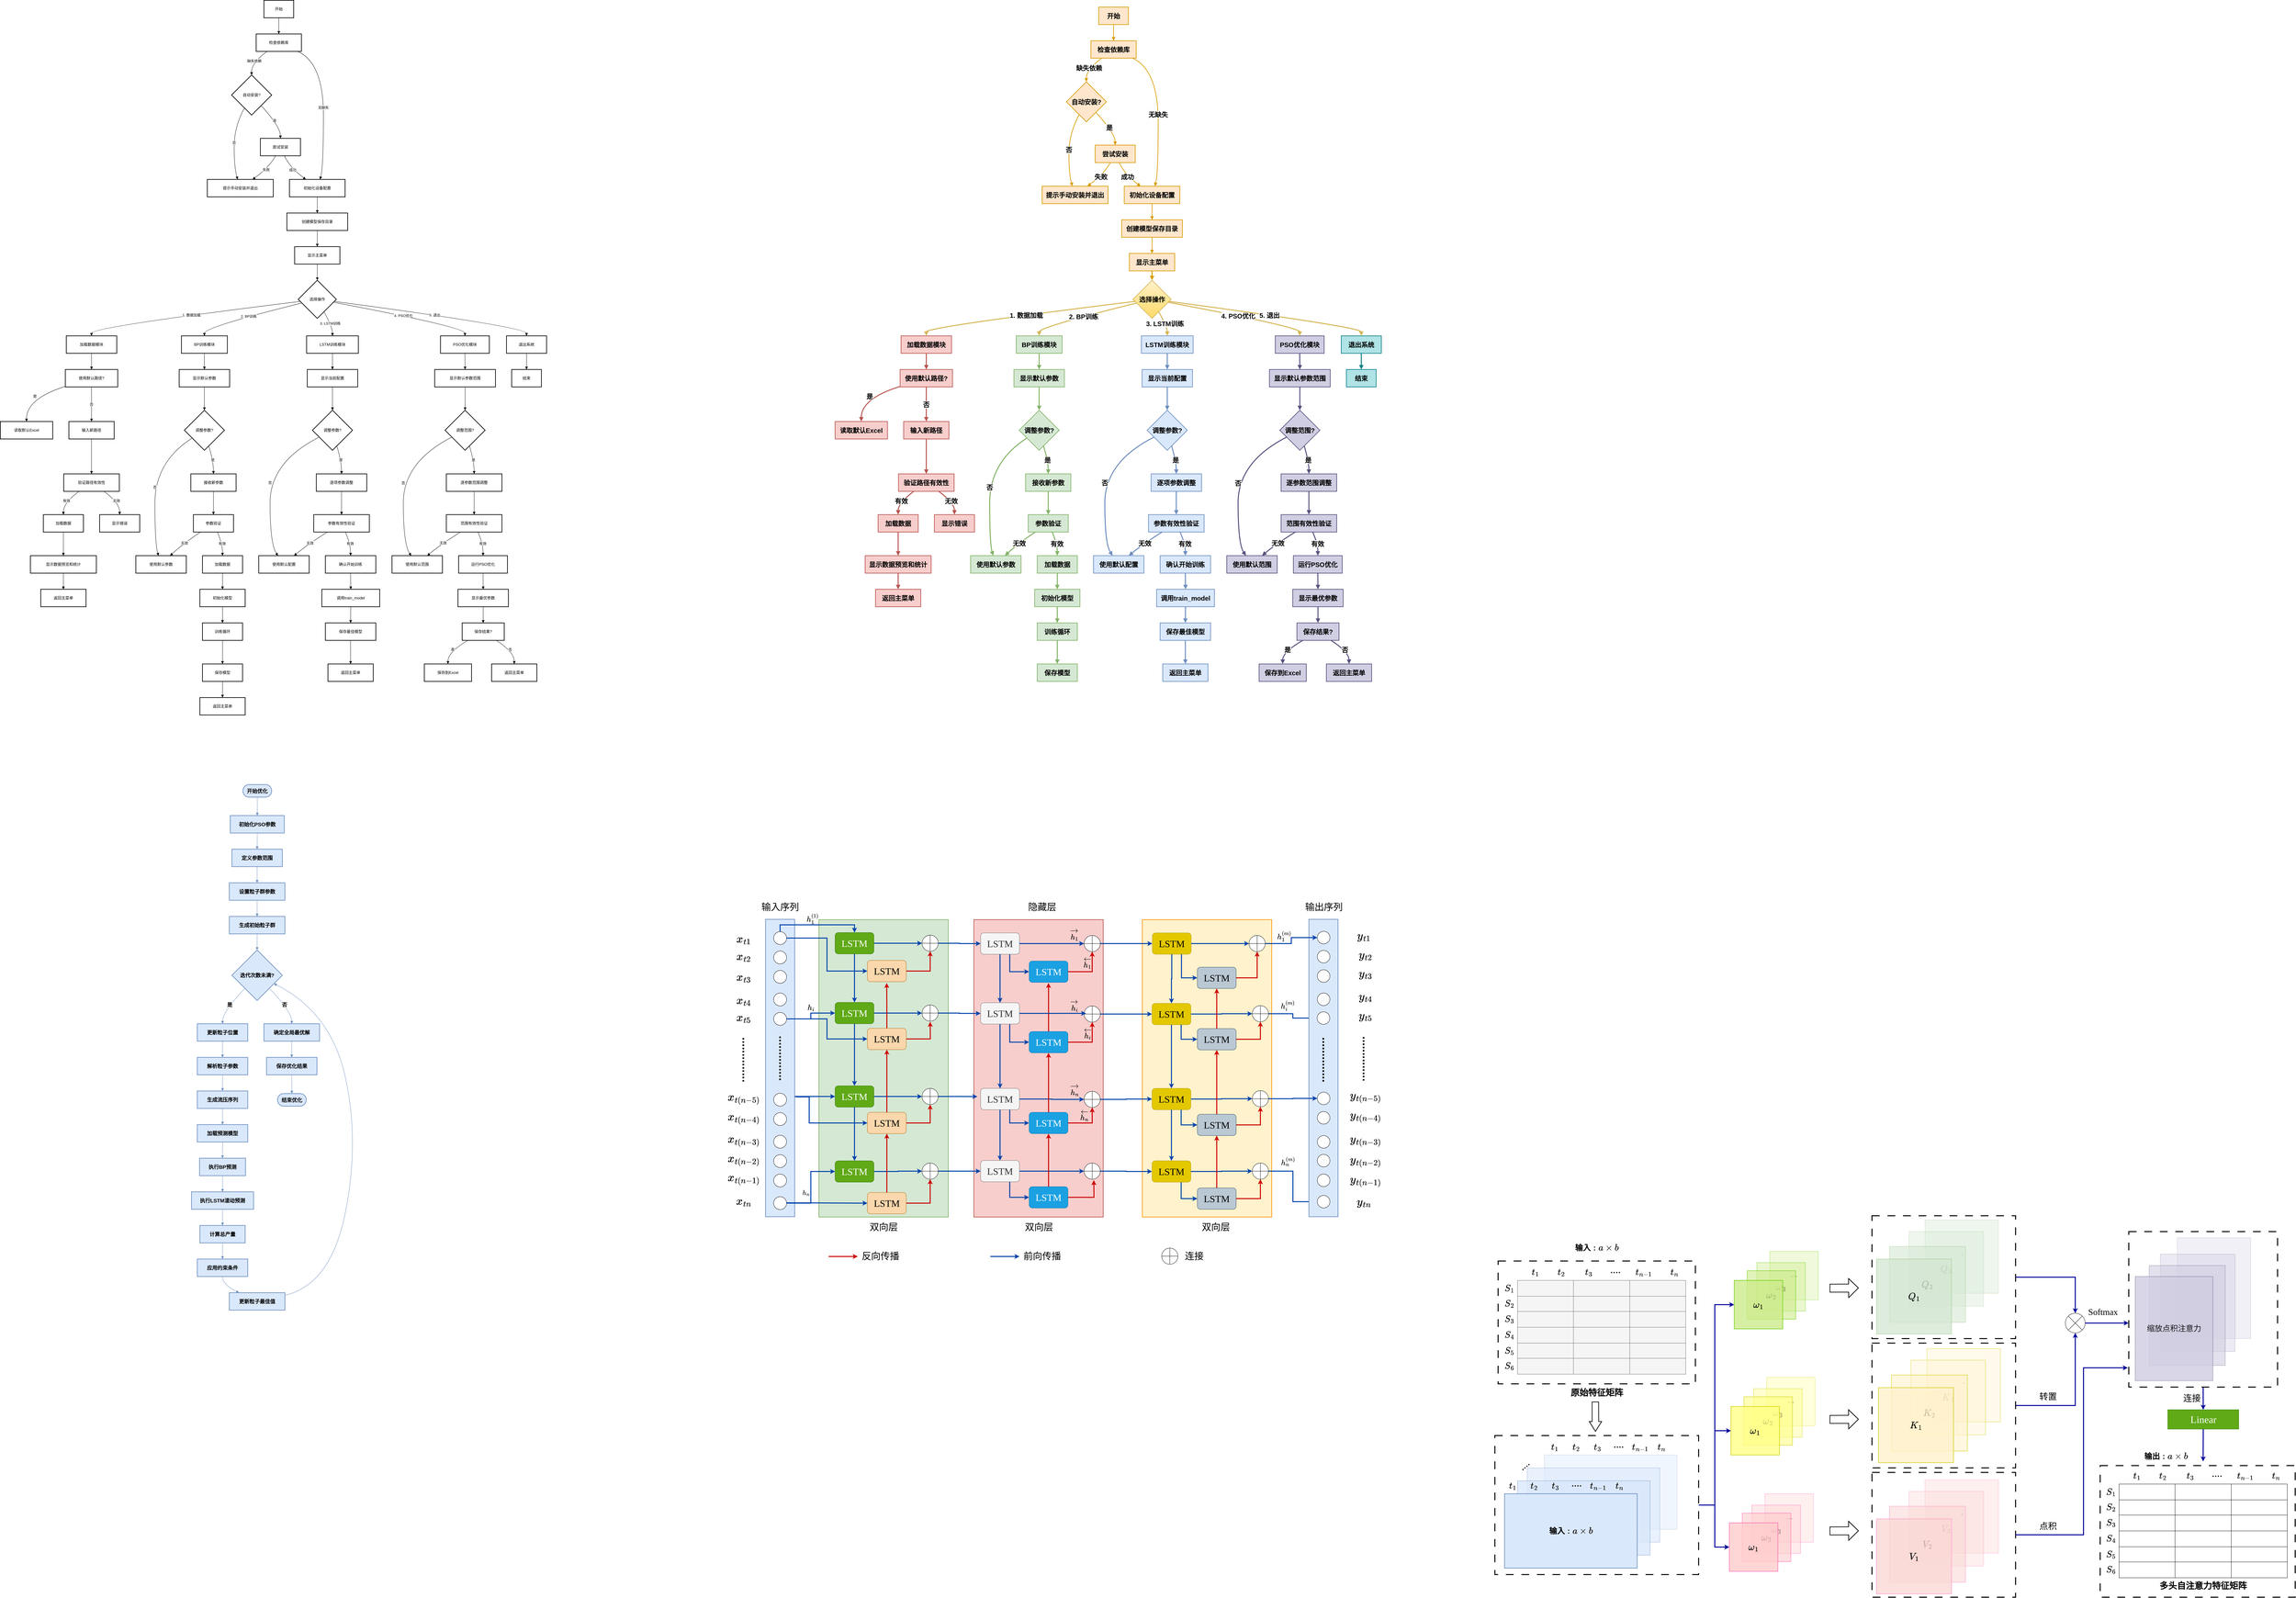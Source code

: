 <mxfile version="27.0.6">
  <diagram name="Page-1" id="OtciX9EST_gxZTKVZwVr">
    <mxGraphModel dx="7040" dy="4253" grid="1" gridSize="10" guides="1" tooltips="1" connect="1" arrows="1" fold="1" page="1" pageScale="1" pageWidth="827" pageHeight="1169" math="1" shadow="0">
      <root>
        <mxCell id="0" />
        <mxCell id="1" parent="0" />
        <mxCell id="njphzuGPGMFV0OTPNxyu-111" value="" style="group" parent="1" vertex="1" connectable="0">
          <mxGeometry x="-431" y="40" width="1689" height="2211" as="geometry" />
        </mxCell>
        <mxCell id="njphzuGPGMFV0OTPNxyu-3" value="开始" style="whiteSpace=wrap;strokeWidth=2;" parent="njphzuGPGMFV0OTPNxyu-111" vertex="1">
          <mxGeometry x="815" width="92" height="54" as="geometry" />
        </mxCell>
        <mxCell id="njphzuGPGMFV0OTPNxyu-4" value="检查依赖库" style="whiteSpace=wrap;strokeWidth=2;" parent="njphzuGPGMFV0OTPNxyu-111" vertex="1">
          <mxGeometry x="791" y="104" width="140" height="54" as="geometry" />
        </mxCell>
        <mxCell id="njphzuGPGMFV0OTPNxyu-5" value="自动安装?" style="rhombus;strokeWidth=2;whiteSpace=wrap;" parent="njphzuGPGMFV0OTPNxyu-111" vertex="1">
          <mxGeometry x="715" y="231" width="124" height="124" as="geometry" />
        </mxCell>
        <mxCell id="njphzuGPGMFV0OTPNxyu-6" value="尝试安装" style="whiteSpace=wrap;strokeWidth=2;" parent="njphzuGPGMFV0OTPNxyu-111" vertex="1">
          <mxGeometry x="804" y="427" width="124" height="54" as="geometry" />
        </mxCell>
        <mxCell id="njphzuGPGMFV0OTPNxyu-7" value="提示手动安装并退出" style="whiteSpace=wrap;strokeWidth=2;" parent="njphzuGPGMFV0OTPNxyu-111" vertex="1">
          <mxGeometry x="640" y="554" width="204" height="54" as="geometry" />
        </mxCell>
        <mxCell id="njphzuGPGMFV0OTPNxyu-8" value="初始化设备配置" style="whiteSpace=wrap;strokeWidth=2;" parent="njphzuGPGMFV0OTPNxyu-111" vertex="1">
          <mxGeometry x="894" y="554" width="172" height="54" as="geometry" />
        </mxCell>
        <mxCell id="njphzuGPGMFV0OTPNxyu-9" value="创建模型保存目录" style="whiteSpace=wrap;strokeWidth=2;" parent="njphzuGPGMFV0OTPNxyu-111" vertex="1">
          <mxGeometry x="886" y="658" width="188" height="54" as="geometry" />
        </mxCell>
        <mxCell id="njphzuGPGMFV0OTPNxyu-10" value="显示主菜单" style="whiteSpace=wrap;strokeWidth=2;" parent="njphzuGPGMFV0OTPNxyu-111" vertex="1">
          <mxGeometry x="910" y="762" width="140" height="54" as="geometry" />
        </mxCell>
        <mxCell id="njphzuGPGMFV0OTPNxyu-11" value="选择操作" style="rhombus;strokeWidth=2;whiteSpace=wrap;" parent="njphzuGPGMFV0OTPNxyu-111" vertex="1">
          <mxGeometry x="921" y="866" width="118" height="118" as="geometry" />
        </mxCell>
        <mxCell id="njphzuGPGMFV0OTPNxyu-12" value="加载数据模块" style="whiteSpace=wrap;strokeWidth=2;" parent="njphzuGPGMFV0OTPNxyu-111" vertex="1">
          <mxGeometry x="204" y="1038" width="156" height="54" as="geometry" />
        </mxCell>
        <mxCell id="njphzuGPGMFV0OTPNxyu-13" value="使用默认路径?" style="whiteSpace=wrap;strokeWidth=2;" parent="njphzuGPGMFV0OTPNxyu-111" vertex="1">
          <mxGeometry x="201" y="1142" width="162" height="54" as="geometry" />
        </mxCell>
        <mxCell id="njphzuGPGMFV0OTPNxyu-14" value="读取默认Excel" style="whiteSpace=wrap;strokeWidth=2;" parent="njphzuGPGMFV0OTPNxyu-111" vertex="1">
          <mxGeometry y="1303" width="162" height="54" as="geometry" />
        </mxCell>
        <mxCell id="njphzuGPGMFV0OTPNxyu-15" value="输入新路径" style="whiteSpace=wrap;strokeWidth=2;" parent="njphzuGPGMFV0OTPNxyu-111" vertex="1">
          <mxGeometry x="212" y="1303" width="140" height="54" as="geometry" />
        </mxCell>
        <mxCell id="njphzuGPGMFV0OTPNxyu-16" value="验证路径有效性" style="whiteSpace=wrap;strokeWidth=2;" parent="njphzuGPGMFV0OTPNxyu-111" vertex="1">
          <mxGeometry x="196" y="1465" width="172" height="54" as="geometry" />
        </mxCell>
        <mxCell id="njphzuGPGMFV0OTPNxyu-17" value="加载数据" style="whiteSpace=wrap;strokeWidth=2;" parent="njphzuGPGMFV0OTPNxyu-111" vertex="1">
          <mxGeometry x="133" y="1591" width="124" height="54" as="geometry" />
        </mxCell>
        <mxCell id="njphzuGPGMFV0OTPNxyu-18" value="显示错误" style="whiteSpace=wrap;strokeWidth=2;" parent="njphzuGPGMFV0OTPNxyu-111" vertex="1">
          <mxGeometry x="307" y="1591" width="124" height="54" as="geometry" />
        </mxCell>
        <mxCell id="njphzuGPGMFV0OTPNxyu-19" value="显示数据预览和统计" style="whiteSpace=wrap;strokeWidth=2;" parent="njphzuGPGMFV0OTPNxyu-111" vertex="1">
          <mxGeometry x="93" y="1718" width="204" height="54" as="geometry" />
        </mxCell>
        <mxCell id="njphzuGPGMFV0OTPNxyu-20" value="返回主菜单" style="whiteSpace=wrap;strokeWidth=2;" parent="njphzuGPGMFV0OTPNxyu-111" vertex="1">
          <mxGeometry x="125" y="1822" width="140" height="54" as="geometry" />
        </mxCell>
        <mxCell id="njphzuGPGMFV0OTPNxyu-21" value="BP训练模块" style="whiteSpace=wrap;strokeWidth=2;" parent="njphzuGPGMFV0OTPNxyu-111" vertex="1">
          <mxGeometry x="560" y="1038" width="142" height="54" as="geometry" />
        </mxCell>
        <mxCell id="njphzuGPGMFV0OTPNxyu-22" value="显示默认参数" style="whiteSpace=wrap;strokeWidth=2;" parent="njphzuGPGMFV0OTPNxyu-111" vertex="1">
          <mxGeometry x="553" y="1142" width="156" height="54" as="geometry" />
        </mxCell>
        <mxCell id="njphzuGPGMFV0OTPNxyu-23" value="调整参数?" style="rhombus;strokeWidth=2;whiteSpace=wrap;" parent="njphzuGPGMFV0OTPNxyu-111" vertex="1">
          <mxGeometry x="569" y="1268" width="124" height="124" as="geometry" />
        </mxCell>
        <mxCell id="njphzuGPGMFV0OTPNxyu-24" value="接收新参数" style="whiteSpace=wrap;strokeWidth=2;" parent="njphzuGPGMFV0OTPNxyu-111" vertex="1">
          <mxGeometry x="589" y="1465" width="140" height="54" as="geometry" />
        </mxCell>
        <mxCell id="njphzuGPGMFV0OTPNxyu-25" value="使用默认参数" style="whiteSpace=wrap;strokeWidth=2;" parent="njphzuGPGMFV0OTPNxyu-111" vertex="1">
          <mxGeometry x="419" y="1718" width="156" height="54" as="geometry" />
        </mxCell>
        <mxCell id="njphzuGPGMFV0OTPNxyu-26" value="参数验证" style="whiteSpace=wrap;strokeWidth=2;" parent="njphzuGPGMFV0OTPNxyu-111" vertex="1">
          <mxGeometry x="597" y="1591" width="124" height="54" as="geometry" />
        </mxCell>
        <mxCell id="njphzuGPGMFV0OTPNxyu-27" value="加载数据" style="whiteSpace=wrap;strokeWidth=2;" parent="njphzuGPGMFV0OTPNxyu-111" vertex="1">
          <mxGeometry x="625" y="1718" width="124" height="54" as="geometry" />
        </mxCell>
        <mxCell id="njphzuGPGMFV0OTPNxyu-28" value="初始化模型" style="whiteSpace=wrap;strokeWidth=2;" parent="njphzuGPGMFV0OTPNxyu-111" vertex="1">
          <mxGeometry x="617" y="1822" width="140" height="54" as="geometry" />
        </mxCell>
        <mxCell id="njphzuGPGMFV0OTPNxyu-29" value="训练循环" style="whiteSpace=wrap;strokeWidth=2;" parent="njphzuGPGMFV0OTPNxyu-111" vertex="1">
          <mxGeometry x="625" y="1926" width="124" height="54" as="geometry" />
        </mxCell>
        <mxCell id="njphzuGPGMFV0OTPNxyu-30" value="保存模型" style="whiteSpace=wrap;strokeWidth=2;" parent="njphzuGPGMFV0OTPNxyu-111" vertex="1">
          <mxGeometry x="625" y="2053" width="124" height="54" as="geometry" />
        </mxCell>
        <mxCell id="njphzuGPGMFV0OTPNxyu-31" value="返回主菜单" style="whiteSpace=wrap;strokeWidth=2;" parent="njphzuGPGMFV0OTPNxyu-111" vertex="1">
          <mxGeometry x="617" y="2157" width="140" height="54" as="geometry" />
        </mxCell>
        <mxCell id="njphzuGPGMFV0OTPNxyu-32" value="LSTM训练模块" style="whiteSpace=wrap;strokeWidth=2;" parent="njphzuGPGMFV0OTPNxyu-111" vertex="1">
          <mxGeometry x="947" y="1038" width="160" height="54" as="geometry" />
        </mxCell>
        <mxCell id="njphzuGPGMFV0OTPNxyu-33" value="显示当前配置" style="whiteSpace=wrap;strokeWidth=2;" parent="njphzuGPGMFV0OTPNxyu-111" vertex="1">
          <mxGeometry x="949" y="1142" width="156" height="54" as="geometry" />
        </mxCell>
        <mxCell id="njphzuGPGMFV0OTPNxyu-34" value="调整参数?" style="rhombus;strokeWidth=2;whiteSpace=wrap;" parent="njphzuGPGMFV0OTPNxyu-111" vertex="1">
          <mxGeometry x="965" y="1268" width="124" height="124" as="geometry" />
        </mxCell>
        <mxCell id="njphzuGPGMFV0OTPNxyu-35" value="逐项参数调整" style="whiteSpace=wrap;strokeWidth=2;" parent="njphzuGPGMFV0OTPNxyu-111" vertex="1">
          <mxGeometry x="977" y="1465" width="156" height="54" as="geometry" />
        </mxCell>
        <mxCell id="njphzuGPGMFV0OTPNxyu-36" value="使用默认配置" style="whiteSpace=wrap;strokeWidth=2;" parent="njphzuGPGMFV0OTPNxyu-111" vertex="1">
          <mxGeometry x="799" y="1718" width="156" height="54" as="geometry" />
        </mxCell>
        <mxCell id="njphzuGPGMFV0OTPNxyu-37" value="参数有效性验证" style="whiteSpace=wrap;strokeWidth=2;" parent="njphzuGPGMFV0OTPNxyu-111" vertex="1">
          <mxGeometry x="969" y="1591" width="172" height="54" as="geometry" />
        </mxCell>
        <mxCell id="njphzuGPGMFV0OTPNxyu-38" value="确认开始训练" style="whiteSpace=wrap;strokeWidth=2;" parent="njphzuGPGMFV0OTPNxyu-111" vertex="1">
          <mxGeometry x="1005" y="1718" width="156" height="54" as="geometry" />
        </mxCell>
        <mxCell id="njphzuGPGMFV0OTPNxyu-39" value="调用train_model" style="whiteSpace=wrap;strokeWidth=2;" parent="njphzuGPGMFV0OTPNxyu-111" vertex="1">
          <mxGeometry x="994" y="1822" width="179" height="54" as="geometry" />
        </mxCell>
        <mxCell id="njphzuGPGMFV0OTPNxyu-40" value="保存最佳模型" style="whiteSpace=wrap;strokeWidth=2;" parent="njphzuGPGMFV0OTPNxyu-111" vertex="1">
          <mxGeometry x="1005" y="1926" width="156" height="54" as="geometry" />
        </mxCell>
        <mxCell id="njphzuGPGMFV0OTPNxyu-41" value="返回主菜单" style="whiteSpace=wrap;strokeWidth=2;" parent="njphzuGPGMFV0OTPNxyu-111" vertex="1">
          <mxGeometry x="1013" y="2053" width="140" height="54" as="geometry" />
        </mxCell>
        <mxCell id="njphzuGPGMFV0OTPNxyu-42" value="PSO优化模块" style="whiteSpace=wrap;strokeWidth=2;" parent="njphzuGPGMFV0OTPNxyu-111" vertex="1">
          <mxGeometry x="1361" y="1038" width="151" height="54" as="geometry" />
        </mxCell>
        <mxCell id="njphzuGPGMFV0OTPNxyu-43" value="显示默认参数范围" style="whiteSpace=wrap;strokeWidth=2;" parent="njphzuGPGMFV0OTPNxyu-111" vertex="1">
          <mxGeometry x="1343" y="1142" width="188" height="54" as="geometry" />
        </mxCell>
        <mxCell id="njphzuGPGMFV0OTPNxyu-44" value="调整范围?" style="rhombus;strokeWidth=2;whiteSpace=wrap;" parent="njphzuGPGMFV0OTPNxyu-111" vertex="1">
          <mxGeometry x="1375" y="1268" width="124" height="124" as="geometry" />
        </mxCell>
        <mxCell id="njphzuGPGMFV0OTPNxyu-45" value="逐参数范围调整" style="whiteSpace=wrap;strokeWidth=2;" parent="njphzuGPGMFV0OTPNxyu-111" vertex="1">
          <mxGeometry x="1379" y="1465" width="172" height="54" as="geometry" />
        </mxCell>
        <mxCell id="njphzuGPGMFV0OTPNxyu-46" value="使用默认范围" style="whiteSpace=wrap;strokeWidth=2;" parent="njphzuGPGMFV0OTPNxyu-111" vertex="1">
          <mxGeometry x="1211" y="1718" width="156" height="54" as="geometry" />
        </mxCell>
        <mxCell id="njphzuGPGMFV0OTPNxyu-47" value="范围有效性验证" style="whiteSpace=wrap;strokeWidth=2;" parent="njphzuGPGMFV0OTPNxyu-111" vertex="1">
          <mxGeometry x="1379" y="1591" width="172" height="54" as="geometry" />
        </mxCell>
        <mxCell id="njphzuGPGMFV0OTPNxyu-48" value="运行PSO优化" style="whiteSpace=wrap;strokeWidth=2;" parent="njphzuGPGMFV0OTPNxyu-111" vertex="1">
          <mxGeometry x="1417" y="1718" width="151" height="54" as="geometry" />
        </mxCell>
        <mxCell id="njphzuGPGMFV0OTPNxyu-49" value="显示最优参数" style="whiteSpace=wrap;strokeWidth=2;" parent="njphzuGPGMFV0OTPNxyu-111" vertex="1">
          <mxGeometry x="1415" y="1822" width="156" height="54" as="geometry" />
        </mxCell>
        <mxCell id="njphzuGPGMFV0OTPNxyu-50" value="保存结果?" style="whiteSpace=wrap;strokeWidth=2;" parent="njphzuGPGMFV0OTPNxyu-111" vertex="1">
          <mxGeometry x="1428" y="1926" width="130" height="54" as="geometry" />
        </mxCell>
        <mxCell id="njphzuGPGMFV0OTPNxyu-51" value="保存到Excel" style="whiteSpace=wrap;strokeWidth=2;" parent="njphzuGPGMFV0OTPNxyu-111" vertex="1">
          <mxGeometry x="1311" y="2053" width="146" height="54" as="geometry" />
        </mxCell>
        <mxCell id="njphzuGPGMFV0OTPNxyu-52" value="返回主菜单" style="whiteSpace=wrap;strokeWidth=2;" parent="njphzuGPGMFV0OTPNxyu-111" vertex="1">
          <mxGeometry x="1519" y="2053" width="140" height="54" as="geometry" />
        </mxCell>
        <mxCell id="njphzuGPGMFV0OTPNxyu-53" value="退出系统" style="whiteSpace=wrap;strokeWidth=2;" parent="njphzuGPGMFV0OTPNxyu-111" vertex="1">
          <mxGeometry x="1565" y="1038" width="124" height="54" as="geometry" />
        </mxCell>
        <mxCell id="njphzuGPGMFV0OTPNxyu-54" value="结束" style="whiteSpace=wrap;strokeWidth=2;" parent="njphzuGPGMFV0OTPNxyu-111" vertex="1">
          <mxGeometry x="1581" y="1142" width="92" height="54" as="geometry" />
        </mxCell>
        <mxCell id="njphzuGPGMFV0OTPNxyu-55" value="" style="curved=1;startArrow=none;endArrow=block;exitX=0.5;exitY=1;entryX=0.5;entryY=0;rounded=0;" parent="njphzuGPGMFV0OTPNxyu-111" source="njphzuGPGMFV0OTPNxyu-3" target="njphzuGPGMFV0OTPNxyu-4" edge="1">
          <mxGeometry relative="1" as="geometry">
            <Array as="points" />
          </mxGeometry>
        </mxCell>
        <mxCell id="njphzuGPGMFV0OTPNxyu-56" value="缺失依赖" style="curved=1;startArrow=none;endArrow=block;exitX=0.24;exitY=1;entryX=0.5;entryY=0;rounded=0;" parent="njphzuGPGMFV0OTPNxyu-111" source="njphzuGPGMFV0OTPNxyu-4" target="njphzuGPGMFV0OTPNxyu-5" edge="1">
          <mxGeometry relative="1" as="geometry">
            <Array as="points">
              <mxPoint x="776" y="194" />
            </Array>
          </mxGeometry>
        </mxCell>
        <mxCell id="njphzuGPGMFV0OTPNxyu-57" value="是" style="curved=1;startArrow=none;endArrow=block;exitX=0.95;exitY=1;entryX=0.5;entryY=0;rounded=0;" parent="njphzuGPGMFV0OTPNxyu-111" source="njphzuGPGMFV0OTPNxyu-5" target="njphzuGPGMFV0OTPNxyu-6" edge="1">
          <mxGeometry relative="1" as="geometry">
            <Array as="points">
              <mxPoint x="866" y="391" />
            </Array>
          </mxGeometry>
        </mxCell>
        <mxCell id="njphzuGPGMFV0OTPNxyu-58" value="否" style="curved=1;startArrow=none;endArrow=block;exitX=0.22;exitY=1;entryX=0.46;entryY=-0.01;rounded=0;" parent="njphzuGPGMFV0OTPNxyu-111" source="njphzuGPGMFV0OTPNxyu-5" target="njphzuGPGMFV0OTPNxyu-7" edge="1">
          <mxGeometry relative="1" as="geometry">
            <Array as="points">
              <mxPoint x="723" y="391" />
              <mxPoint x="723" y="517" />
            </Array>
          </mxGeometry>
        </mxCell>
        <mxCell id="njphzuGPGMFV0OTPNxyu-59" value="成功" style="curved=1;startArrow=none;endArrow=block;exitX=0.6;exitY=1;entryX=0.29;entryY=-0.01;rounded=0;" parent="njphzuGPGMFV0OTPNxyu-111" source="njphzuGPGMFV0OTPNxyu-6" target="njphzuGPGMFV0OTPNxyu-8" edge="1">
          <mxGeometry relative="1" as="geometry">
            <Array as="points">
              <mxPoint x="895" y="517" />
            </Array>
          </mxGeometry>
        </mxCell>
        <mxCell id="njphzuGPGMFV0OTPNxyu-60" value="失败" style="curved=1;startArrow=none;endArrow=block;exitX=0.38;exitY=1;entryX=0.69;entryY=-0.01;rounded=0;" parent="njphzuGPGMFV0OTPNxyu-111" source="njphzuGPGMFV0OTPNxyu-6" target="njphzuGPGMFV0OTPNxyu-7" edge="1">
          <mxGeometry relative="1" as="geometry">
            <Array as="points">
              <mxPoint x="831" y="517" />
            </Array>
          </mxGeometry>
        </mxCell>
        <mxCell id="njphzuGPGMFV0OTPNxyu-61" value="无缺失" style="curved=1;startArrow=none;endArrow=block;exitX=0.92;exitY=1;entryX=0.55;entryY=-0.01;rounded=0;" parent="njphzuGPGMFV0OTPNxyu-111" source="njphzuGPGMFV0OTPNxyu-4" target="njphzuGPGMFV0OTPNxyu-8" edge="1">
          <mxGeometry relative="1" as="geometry">
            <Array as="points">
              <mxPoint x="999" y="194" />
              <mxPoint x="999" y="517" />
            </Array>
          </mxGeometry>
        </mxCell>
        <mxCell id="njphzuGPGMFV0OTPNxyu-62" value="" style="curved=1;startArrow=none;endArrow=block;exitX=0.5;exitY=0.99;entryX=0.5;entryY=-0.01;rounded=0;" parent="njphzuGPGMFV0OTPNxyu-111" source="njphzuGPGMFV0OTPNxyu-8" target="njphzuGPGMFV0OTPNxyu-9" edge="1">
          <mxGeometry relative="1" as="geometry">
            <Array as="points" />
          </mxGeometry>
        </mxCell>
        <mxCell id="njphzuGPGMFV0OTPNxyu-63" value="" style="curved=1;startArrow=none;endArrow=block;exitX=0.5;exitY=0.99;entryX=0.5;entryY=-0.01;rounded=0;" parent="njphzuGPGMFV0OTPNxyu-111" source="njphzuGPGMFV0OTPNxyu-9" target="njphzuGPGMFV0OTPNxyu-10" edge="1">
          <mxGeometry relative="1" as="geometry">
            <Array as="points" />
          </mxGeometry>
        </mxCell>
        <mxCell id="njphzuGPGMFV0OTPNxyu-64" value="" style="curved=1;startArrow=none;endArrow=block;exitX=0.5;exitY=0.99;entryX=0.5;entryY=0;rounded=0;" parent="njphzuGPGMFV0OTPNxyu-111" source="njphzuGPGMFV0OTPNxyu-10" target="njphzuGPGMFV0OTPNxyu-11" edge="1">
          <mxGeometry relative="1" as="geometry">
            <Array as="points" />
          </mxGeometry>
        </mxCell>
        <mxCell id="njphzuGPGMFV0OTPNxyu-65" value="1. 数据加载" style="curved=1;startArrow=none;endArrow=block;exitX=0;exitY=0.56;entryX=0.5;entryY=-0.01;rounded=0;" parent="njphzuGPGMFV0OTPNxyu-111" source="njphzuGPGMFV0OTPNxyu-11" target="njphzuGPGMFV0OTPNxyu-12" edge="1">
          <mxGeometry relative="1" as="geometry">
            <Array as="points">
              <mxPoint x="282" y="1011" />
            </Array>
          </mxGeometry>
        </mxCell>
        <mxCell id="njphzuGPGMFV0OTPNxyu-66" value="" style="curved=1;startArrow=none;endArrow=block;exitX=0.5;exitY=0.99;entryX=0.5;entryY=-0.01;rounded=0;" parent="njphzuGPGMFV0OTPNxyu-111" source="njphzuGPGMFV0OTPNxyu-12" target="njphzuGPGMFV0OTPNxyu-13" edge="1">
          <mxGeometry relative="1" as="geometry">
            <Array as="points" />
          </mxGeometry>
        </mxCell>
        <mxCell id="njphzuGPGMFV0OTPNxyu-67" value="是" style="curved=1;startArrow=none;endArrow=block;exitX=0;exitY=0.97;entryX=0.5;entryY=0;rounded=0;" parent="njphzuGPGMFV0OTPNxyu-111" source="njphzuGPGMFV0OTPNxyu-13" target="njphzuGPGMFV0OTPNxyu-14" edge="1">
          <mxGeometry relative="1" as="geometry">
            <Array as="points">
              <mxPoint x="81" y="1232" />
            </Array>
          </mxGeometry>
        </mxCell>
        <mxCell id="njphzuGPGMFV0OTPNxyu-68" value="否" style="curved=1;startArrow=none;endArrow=block;exitX=0.5;exitY=0.99;entryX=0.5;entryY=0;rounded=0;" parent="njphzuGPGMFV0OTPNxyu-111" source="njphzuGPGMFV0OTPNxyu-13" target="njphzuGPGMFV0OTPNxyu-15" edge="1">
          <mxGeometry relative="1" as="geometry">
            <Array as="points" />
          </mxGeometry>
        </mxCell>
        <mxCell id="njphzuGPGMFV0OTPNxyu-69" value="" style="curved=1;startArrow=none;endArrow=block;exitX=0.5;exitY=1;entryX=0.5;entryY=-0.01;rounded=0;" parent="njphzuGPGMFV0OTPNxyu-111" source="njphzuGPGMFV0OTPNxyu-15" target="njphzuGPGMFV0OTPNxyu-16" edge="1">
          <mxGeometry relative="1" as="geometry">
            <Array as="points" />
          </mxGeometry>
        </mxCell>
        <mxCell id="njphzuGPGMFV0OTPNxyu-70" value="有效" style="curved=1;startArrow=none;endArrow=block;exitX=0.28;exitY=0.99;entryX=0.5;entryY=0.01;rounded=0;" parent="njphzuGPGMFV0OTPNxyu-111" source="njphzuGPGMFV0OTPNxyu-16" target="njphzuGPGMFV0OTPNxyu-17" edge="1">
          <mxGeometry relative="1" as="geometry">
            <Array as="points">
              <mxPoint x="195" y="1555" />
            </Array>
          </mxGeometry>
        </mxCell>
        <mxCell id="njphzuGPGMFV0OTPNxyu-71" value="无效" style="curved=1;startArrow=none;endArrow=block;exitX=0.72;exitY=0.99;entryX=0.5;entryY=0.01;rounded=0;" parent="njphzuGPGMFV0OTPNxyu-111" source="njphzuGPGMFV0OTPNxyu-16" target="njphzuGPGMFV0OTPNxyu-18" edge="1">
          <mxGeometry relative="1" as="geometry">
            <Array as="points">
              <mxPoint x="369" y="1555" />
            </Array>
          </mxGeometry>
        </mxCell>
        <mxCell id="njphzuGPGMFV0OTPNxyu-72" value="" style="curved=1;startArrow=none;endArrow=block;exitX=0.5;exitY=1.01;entryX=0.5;entryY=0;rounded=0;" parent="njphzuGPGMFV0OTPNxyu-111" source="njphzuGPGMFV0OTPNxyu-17" target="njphzuGPGMFV0OTPNxyu-19" edge="1">
          <mxGeometry relative="1" as="geometry">
            <Array as="points" />
          </mxGeometry>
        </mxCell>
        <mxCell id="njphzuGPGMFV0OTPNxyu-73" value="" style="curved=1;startArrow=none;endArrow=block;exitX=0.5;exitY=1;entryX=0.5;entryY=0;rounded=0;" parent="njphzuGPGMFV0OTPNxyu-111" source="njphzuGPGMFV0OTPNxyu-19" target="njphzuGPGMFV0OTPNxyu-20" edge="1">
          <mxGeometry relative="1" as="geometry">
            <Array as="points" />
          </mxGeometry>
        </mxCell>
        <mxCell id="njphzuGPGMFV0OTPNxyu-74" value="2. BP训练" style="curved=1;startArrow=none;endArrow=block;exitX=0;exitY=0.62;entryX=0.5;entryY=-0.01;rounded=0;" parent="njphzuGPGMFV0OTPNxyu-111" source="njphzuGPGMFV0OTPNxyu-11" target="njphzuGPGMFV0OTPNxyu-21" edge="1">
          <mxGeometry relative="1" as="geometry">
            <Array as="points">
              <mxPoint x="631" y="1011" />
            </Array>
          </mxGeometry>
        </mxCell>
        <mxCell id="njphzuGPGMFV0OTPNxyu-75" value="" style="curved=1;startArrow=none;endArrow=block;exitX=0.5;exitY=0.99;entryX=0.5;entryY=-0.01;rounded=0;" parent="njphzuGPGMFV0OTPNxyu-111" source="njphzuGPGMFV0OTPNxyu-21" target="njphzuGPGMFV0OTPNxyu-22" edge="1">
          <mxGeometry relative="1" as="geometry">
            <Array as="points" />
          </mxGeometry>
        </mxCell>
        <mxCell id="njphzuGPGMFV0OTPNxyu-76" value="" style="curved=1;startArrow=none;endArrow=block;exitX=0.5;exitY=0.99;entryX=0.5;entryY=0;rounded=0;" parent="njphzuGPGMFV0OTPNxyu-111" source="njphzuGPGMFV0OTPNxyu-22" target="njphzuGPGMFV0OTPNxyu-23" edge="1">
          <mxGeometry relative="1" as="geometry">
            <Array as="points" />
          </mxGeometry>
        </mxCell>
        <mxCell id="njphzuGPGMFV0OTPNxyu-77" value="是" style="curved=1;startArrow=none;endArrow=block;exitX=0.64;exitY=1;entryX=0.5;entryY=-0.01;rounded=0;" parent="njphzuGPGMFV0OTPNxyu-111" source="njphzuGPGMFV0OTPNxyu-23" target="njphzuGPGMFV0OTPNxyu-24" edge="1">
          <mxGeometry relative="1" as="geometry">
            <Array as="points">
              <mxPoint x="659" y="1428" />
            </Array>
          </mxGeometry>
        </mxCell>
        <mxCell id="njphzuGPGMFV0OTPNxyu-78" value="否" style="curved=1;startArrow=none;endArrow=block;exitX=0;exitY=0.82;entryX=0.45;entryY=0;rounded=0;" parent="njphzuGPGMFV0OTPNxyu-111" source="njphzuGPGMFV0OTPNxyu-23" target="njphzuGPGMFV0OTPNxyu-25" edge="1">
          <mxGeometry relative="1" as="geometry">
            <Array as="points">
              <mxPoint x="478" y="1428" />
              <mxPoint x="478" y="1682" />
            </Array>
          </mxGeometry>
        </mxCell>
        <mxCell id="njphzuGPGMFV0OTPNxyu-79" value="" style="curved=1;startArrow=none;endArrow=block;exitX=0.5;exitY=0.99;entryX=0.5;entryY=0.01;rounded=0;" parent="njphzuGPGMFV0OTPNxyu-111" source="njphzuGPGMFV0OTPNxyu-24" target="njphzuGPGMFV0OTPNxyu-26" edge="1">
          <mxGeometry relative="1" as="geometry">
            <Array as="points" />
          </mxGeometry>
        </mxCell>
        <mxCell id="njphzuGPGMFV0OTPNxyu-80" value="有效" style="curved=1;startArrow=none;endArrow=block;exitX=0.6;exitY=1.01;entryX=0.5;entryY=0;rounded=0;" parent="njphzuGPGMFV0OTPNxyu-111" source="njphzuGPGMFV0OTPNxyu-26" target="njphzuGPGMFV0OTPNxyu-27" edge="1">
          <mxGeometry relative="1" as="geometry">
            <Array as="points">
              <mxPoint x="687" y="1682" />
            </Array>
          </mxGeometry>
        </mxCell>
        <mxCell id="njphzuGPGMFV0OTPNxyu-81" value="无效" style="curved=1;startArrow=none;endArrow=block;exitX=0.17;exitY=1.01;entryX=0.68;entryY=0;rounded=0;" parent="njphzuGPGMFV0OTPNxyu-111" source="njphzuGPGMFV0OTPNxyu-26" target="njphzuGPGMFV0OTPNxyu-25" edge="1">
          <mxGeometry relative="1" as="geometry">
            <Array as="points">
              <mxPoint x="564" y="1682" />
            </Array>
          </mxGeometry>
        </mxCell>
        <mxCell id="njphzuGPGMFV0OTPNxyu-82" value="" style="curved=1;startArrow=none;endArrow=block;exitX=0.5;exitY=1;entryX=0.5;entryY=0;rounded=0;" parent="njphzuGPGMFV0OTPNxyu-111" source="njphzuGPGMFV0OTPNxyu-27" target="njphzuGPGMFV0OTPNxyu-28" edge="1">
          <mxGeometry relative="1" as="geometry">
            <Array as="points" />
          </mxGeometry>
        </mxCell>
        <mxCell id="njphzuGPGMFV0OTPNxyu-83" value="" style="curved=1;startArrow=none;endArrow=block;exitX=0.5;exitY=1;entryX=0.5;entryY=0;rounded=0;" parent="njphzuGPGMFV0OTPNxyu-111" source="njphzuGPGMFV0OTPNxyu-28" target="njphzuGPGMFV0OTPNxyu-29" edge="1">
          <mxGeometry relative="1" as="geometry">
            <Array as="points" />
          </mxGeometry>
        </mxCell>
        <mxCell id="njphzuGPGMFV0OTPNxyu-84" value="" style="curved=1;startArrow=none;endArrow=block;exitX=0.5;exitY=1;entryX=0.5;entryY=-0.01;rounded=0;" parent="njphzuGPGMFV0OTPNxyu-111" source="njphzuGPGMFV0OTPNxyu-29" target="njphzuGPGMFV0OTPNxyu-30" edge="1">
          <mxGeometry relative="1" as="geometry">
            <Array as="points" />
          </mxGeometry>
        </mxCell>
        <mxCell id="njphzuGPGMFV0OTPNxyu-85" value="" style="curved=1;startArrow=none;endArrow=block;exitX=0.5;exitY=0.99;entryX=0.5;entryY=-0.01;rounded=0;" parent="njphzuGPGMFV0OTPNxyu-111" source="njphzuGPGMFV0OTPNxyu-30" target="njphzuGPGMFV0OTPNxyu-31" edge="1">
          <mxGeometry relative="1" as="geometry">
            <Array as="points" />
          </mxGeometry>
        </mxCell>
        <mxCell id="njphzuGPGMFV0OTPNxyu-86" value="3. LSTM训练" style="curved=1;startArrow=none;endArrow=block;exitX=0.77;exitY=1;entryX=0.5;entryY=-0.01;rounded=0;" parent="njphzuGPGMFV0OTPNxyu-111" source="njphzuGPGMFV0OTPNxyu-11" target="njphzuGPGMFV0OTPNxyu-32" edge="1">
          <mxGeometry relative="1" as="geometry">
            <Array as="points">
              <mxPoint x="1027" y="1011" />
            </Array>
          </mxGeometry>
        </mxCell>
        <mxCell id="njphzuGPGMFV0OTPNxyu-87" value="" style="curved=1;startArrow=none;endArrow=block;exitX=0.5;exitY=0.99;entryX=0.5;entryY=-0.01;rounded=0;" parent="njphzuGPGMFV0OTPNxyu-111" source="njphzuGPGMFV0OTPNxyu-32" target="njphzuGPGMFV0OTPNxyu-33" edge="1">
          <mxGeometry relative="1" as="geometry">
            <Array as="points" />
          </mxGeometry>
        </mxCell>
        <mxCell id="njphzuGPGMFV0OTPNxyu-88" value="" style="curved=1;startArrow=none;endArrow=block;exitX=0.5;exitY=0.99;entryX=0.5;entryY=0;rounded=0;" parent="njphzuGPGMFV0OTPNxyu-111" source="njphzuGPGMFV0OTPNxyu-33" target="njphzuGPGMFV0OTPNxyu-34" edge="1">
          <mxGeometry relative="1" as="geometry">
            <Array as="points" />
          </mxGeometry>
        </mxCell>
        <mxCell id="njphzuGPGMFV0OTPNxyu-89" value="是" style="curved=1;startArrow=none;endArrow=block;exitX=0.64;exitY=1;entryX=0.5;entryY=-0.01;rounded=0;" parent="njphzuGPGMFV0OTPNxyu-111" source="njphzuGPGMFV0OTPNxyu-34" target="njphzuGPGMFV0OTPNxyu-35" edge="1">
          <mxGeometry relative="1" as="geometry">
            <Array as="points">
              <mxPoint x="1055" y="1428" />
            </Array>
          </mxGeometry>
        </mxCell>
        <mxCell id="njphzuGPGMFV0OTPNxyu-90" value="否" style="curved=1;startArrow=none;endArrow=block;exitX=0;exitY=0.76;entryX=0.38;entryY=0;rounded=0;" parent="njphzuGPGMFV0OTPNxyu-111" source="njphzuGPGMFV0OTPNxyu-34" target="njphzuGPGMFV0OTPNxyu-36" edge="1">
          <mxGeometry relative="1" as="geometry">
            <Array as="points">
              <mxPoint x="834" y="1428" />
              <mxPoint x="834" y="1682" />
            </Array>
          </mxGeometry>
        </mxCell>
        <mxCell id="njphzuGPGMFV0OTPNxyu-91" value="" style="curved=1;startArrow=none;endArrow=block;exitX=0.5;exitY=0.99;entryX=0.5;entryY=0.01;rounded=0;" parent="njphzuGPGMFV0OTPNxyu-111" source="njphzuGPGMFV0OTPNxyu-35" target="njphzuGPGMFV0OTPNxyu-37" edge="1">
          <mxGeometry relative="1" as="geometry">
            <Array as="points" />
          </mxGeometry>
        </mxCell>
        <mxCell id="njphzuGPGMFV0OTPNxyu-92" value="有效" style="curved=1;startArrow=none;endArrow=block;exitX=0.57;exitY=1.01;entryX=0.5;entryY=0;rounded=0;" parent="njphzuGPGMFV0OTPNxyu-111" source="njphzuGPGMFV0OTPNxyu-37" target="njphzuGPGMFV0OTPNxyu-38" edge="1">
          <mxGeometry relative="1" as="geometry">
            <Array as="points">
              <mxPoint x="1083" y="1682" />
            </Array>
          </mxGeometry>
        </mxCell>
        <mxCell id="njphzuGPGMFV0OTPNxyu-93" value="无效" style="curved=1;startArrow=none;endArrow=block;exitX=0.24;exitY=1.01;entryX=0.7;entryY=0;rounded=0;" parent="njphzuGPGMFV0OTPNxyu-111" source="njphzuGPGMFV0OTPNxyu-37" target="njphzuGPGMFV0OTPNxyu-36" edge="1">
          <mxGeometry relative="1" as="geometry">
            <Array as="points">
              <mxPoint x="952" y="1682" />
            </Array>
          </mxGeometry>
        </mxCell>
        <mxCell id="njphzuGPGMFV0OTPNxyu-94" value="" style="curved=1;startArrow=none;endArrow=block;exitX=0.5;exitY=1;entryX=0.5;entryY=0;rounded=0;" parent="njphzuGPGMFV0OTPNxyu-111" source="njphzuGPGMFV0OTPNxyu-38" target="njphzuGPGMFV0OTPNxyu-39" edge="1">
          <mxGeometry relative="1" as="geometry">
            <Array as="points" />
          </mxGeometry>
        </mxCell>
        <mxCell id="njphzuGPGMFV0OTPNxyu-95" value="" style="curved=1;startArrow=none;endArrow=block;exitX=0.5;exitY=1;entryX=0.5;entryY=0;rounded=0;" parent="njphzuGPGMFV0OTPNxyu-111" source="njphzuGPGMFV0OTPNxyu-39" target="njphzuGPGMFV0OTPNxyu-40" edge="1">
          <mxGeometry relative="1" as="geometry">
            <Array as="points" />
          </mxGeometry>
        </mxCell>
        <mxCell id="njphzuGPGMFV0OTPNxyu-96" value="" style="curved=1;startArrow=none;endArrow=block;exitX=0.5;exitY=1;entryX=0.5;entryY=-0.01;rounded=0;" parent="njphzuGPGMFV0OTPNxyu-111" source="njphzuGPGMFV0OTPNxyu-40" target="njphzuGPGMFV0OTPNxyu-41" edge="1">
          <mxGeometry relative="1" as="geometry">
            <Array as="points" />
          </mxGeometry>
        </mxCell>
        <mxCell id="njphzuGPGMFV0OTPNxyu-97" value="4. PSO优化" style="curved=1;startArrow=none;endArrow=block;exitX=1;exitY=0.59;entryX=0.5;entryY=-0.01;rounded=0;" parent="njphzuGPGMFV0OTPNxyu-111" source="njphzuGPGMFV0OTPNxyu-11" target="njphzuGPGMFV0OTPNxyu-42" edge="1">
          <mxGeometry relative="1" as="geometry">
            <Array as="points">
              <mxPoint x="1437" y="1011" />
            </Array>
          </mxGeometry>
        </mxCell>
        <mxCell id="njphzuGPGMFV0OTPNxyu-98" value="" style="curved=1;startArrow=none;endArrow=block;exitX=0.5;exitY=0.99;entryX=0.5;entryY=-0.01;rounded=0;" parent="njphzuGPGMFV0OTPNxyu-111" source="njphzuGPGMFV0OTPNxyu-42" target="njphzuGPGMFV0OTPNxyu-43" edge="1">
          <mxGeometry relative="1" as="geometry">
            <Array as="points" />
          </mxGeometry>
        </mxCell>
        <mxCell id="njphzuGPGMFV0OTPNxyu-99" value="" style="curved=1;startArrow=none;endArrow=block;exitX=0.5;exitY=0.99;entryX=0.5;entryY=0;rounded=0;" parent="njphzuGPGMFV0OTPNxyu-111" source="njphzuGPGMFV0OTPNxyu-43" target="njphzuGPGMFV0OTPNxyu-44" edge="1">
          <mxGeometry relative="1" as="geometry">
            <Array as="points" />
          </mxGeometry>
        </mxCell>
        <mxCell id="njphzuGPGMFV0OTPNxyu-100" value="是" style="curved=1;startArrow=none;endArrow=block;exitX=0.64;exitY=1;entryX=0.5;entryY=-0.01;rounded=0;" parent="njphzuGPGMFV0OTPNxyu-111" source="njphzuGPGMFV0OTPNxyu-44" target="njphzuGPGMFV0OTPNxyu-45" edge="1">
          <mxGeometry relative="1" as="geometry">
            <Array as="points">
              <mxPoint x="1465" y="1428" />
            </Array>
          </mxGeometry>
        </mxCell>
        <mxCell id="njphzuGPGMFV0OTPNxyu-101" value="否" style="curved=1;startArrow=none;endArrow=block;exitX=0;exitY=0.76;entryX=0.38;entryY=0;rounded=0;" parent="njphzuGPGMFV0OTPNxyu-111" source="njphzuGPGMFV0OTPNxyu-44" target="njphzuGPGMFV0OTPNxyu-46" edge="1">
          <mxGeometry relative="1" as="geometry">
            <Array as="points">
              <mxPoint x="1246" y="1428" />
              <mxPoint x="1246" y="1682" />
            </Array>
          </mxGeometry>
        </mxCell>
        <mxCell id="njphzuGPGMFV0OTPNxyu-102" value="" style="curved=1;startArrow=none;endArrow=block;exitX=0.5;exitY=0.99;entryX=0.5;entryY=0.01;rounded=0;" parent="njphzuGPGMFV0OTPNxyu-111" source="njphzuGPGMFV0OTPNxyu-45" target="njphzuGPGMFV0OTPNxyu-47" edge="1">
          <mxGeometry relative="1" as="geometry">
            <Array as="points" />
          </mxGeometry>
        </mxCell>
        <mxCell id="njphzuGPGMFV0OTPNxyu-103" value="有效" style="curved=1;startArrow=none;endArrow=block;exitX=0.57;exitY=1.01;entryX=0.5;entryY=0;rounded=0;" parent="njphzuGPGMFV0OTPNxyu-111" source="njphzuGPGMFV0OTPNxyu-47" target="njphzuGPGMFV0OTPNxyu-48" edge="1">
          <mxGeometry relative="1" as="geometry">
            <Array as="points">
              <mxPoint x="1493" y="1682" />
            </Array>
          </mxGeometry>
        </mxCell>
        <mxCell id="njphzuGPGMFV0OTPNxyu-104" value="无效" style="curved=1;startArrow=none;endArrow=block;exitX=0.25;exitY=1.01;entryX=0.7;entryY=0;rounded=0;" parent="njphzuGPGMFV0OTPNxyu-111" source="njphzuGPGMFV0OTPNxyu-47" target="njphzuGPGMFV0OTPNxyu-46" edge="1">
          <mxGeometry relative="1" as="geometry">
            <Array as="points">
              <mxPoint x="1363" y="1682" />
            </Array>
          </mxGeometry>
        </mxCell>
        <mxCell id="njphzuGPGMFV0OTPNxyu-105" value="" style="curved=1;startArrow=none;endArrow=block;exitX=0.5;exitY=1;entryX=0.5;entryY=0;rounded=0;" parent="njphzuGPGMFV0OTPNxyu-111" source="njphzuGPGMFV0OTPNxyu-48" target="njphzuGPGMFV0OTPNxyu-49" edge="1">
          <mxGeometry relative="1" as="geometry">
            <Array as="points" />
          </mxGeometry>
        </mxCell>
        <mxCell id="njphzuGPGMFV0OTPNxyu-106" value="" style="curved=1;startArrow=none;endArrow=block;exitX=0.5;exitY=1;entryX=0.5;entryY=0;rounded=0;" parent="njphzuGPGMFV0OTPNxyu-111" source="njphzuGPGMFV0OTPNxyu-49" target="njphzuGPGMFV0OTPNxyu-50" edge="1">
          <mxGeometry relative="1" as="geometry">
            <Array as="points" />
          </mxGeometry>
        </mxCell>
        <mxCell id="njphzuGPGMFV0OTPNxyu-107" value="是" style="curved=1;startArrow=none;endArrow=block;exitX=0.14;exitY=1;entryX=0.5;entryY=-0.01;rounded=0;" parent="njphzuGPGMFV0OTPNxyu-111" source="njphzuGPGMFV0OTPNxyu-50" target="njphzuGPGMFV0OTPNxyu-51" edge="1">
          <mxGeometry relative="1" as="geometry">
            <Array as="points">
              <mxPoint x="1384" y="2016" />
            </Array>
          </mxGeometry>
        </mxCell>
        <mxCell id="njphzuGPGMFV0OTPNxyu-108" value="否" style="curved=1;startArrow=none;endArrow=block;exitX=0.81;exitY=1;entryX=0.5;entryY=-0.01;rounded=0;" parent="njphzuGPGMFV0OTPNxyu-111" source="njphzuGPGMFV0OTPNxyu-50" target="njphzuGPGMFV0OTPNxyu-52" edge="1">
          <mxGeometry relative="1" as="geometry">
            <Array as="points">
              <mxPoint x="1589" y="2016" />
            </Array>
          </mxGeometry>
        </mxCell>
        <mxCell id="njphzuGPGMFV0OTPNxyu-109" value="5. 退出" style="curved=1;startArrow=none;endArrow=block;exitX=1;exitY=0.56;entryX=0.5;entryY=-0.01;rounded=0;" parent="njphzuGPGMFV0OTPNxyu-111" source="njphzuGPGMFV0OTPNxyu-11" target="njphzuGPGMFV0OTPNxyu-53" edge="1">
          <mxGeometry relative="1" as="geometry">
            <Array as="points">
              <mxPoint x="1627" y="1011" />
            </Array>
          </mxGeometry>
        </mxCell>
        <mxCell id="njphzuGPGMFV0OTPNxyu-110" value="" style="curved=1;startArrow=none;endArrow=block;exitX=0.5;exitY=0.99;entryX=0.5;entryY=-0.01;rounded=0;" parent="njphzuGPGMFV0OTPNxyu-111" source="njphzuGPGMFV0OTPNxyu-53" target="njphzuGPGMFV0OTPNxyu-54" edge="1">
          <mxGeometry relative="1" as="geometry">
            <Array as="points" />
          </mxGeometry>
        </mxCell>
        <mxCell id="UJiWy-4iRqF157eLUmJe-1" value="开始优化" style="rounded=1;whiteSpace=wrap;arcSize=50;strokeWidth=2;fontStyle=1;fontSize=16;fillColor=#dae8fc;strokeColor=#6c8ebf;" parent="1" vertex="1">
          <mxGeometry x="319" y="2466" width="89" height="39" as="geometry" />
        </mxCell>
        <mxCell id="UJiWy-4iRqF157eLUmJe-2" value="初始化PSO参数" style="whiteSpace=wrap;strokeWidth=2;fontStyle=1;fontSize=16;fillColor=#dae8fc;strokeColor=#6c8ebf;" parent="1" vertex="1">
          <mxGeometry x="280" y="2562" width="167" height="54" as="geometry" />
        </mxCell>
        <mxCell id="UJiWy-4iRqF157eLUmJe-3" value="定义参数范围" style="whiteSpace=wrap;strokeWidth=2;fontStyle=1;fontSize=16;fillColor=#dae8fc;strokeColor=#6c8ebf;" parent="1" vertex="1">
          <mxGeometry x="285" y="2666" width="156" height="54" as="geometry" />
        </mxCell>
        <mxCell id="UJiWy-4iRqF157eLUmJe-4" value="设置粒子群参数" style="whiteSpace=wrap;strokeWidth=2;fontStyle=1;fontSize=16;fillColor=#dae8fc;strokeColor=#6c8ebf;" parent="1" vertex="1">
          <mxGeometry x="277" y="2770" width="172" height="54" as="geometry" />
        </mxCell>
        <mxCell id="UJiWy-4iRqF157eLUmJe-5" value="生成初始粒子群" style="whiteSpace=wrap;strokeWidth=2;fontStyle=1;fontSize=16;fillColor=#dae8fc;strokeColor=#6c8ebf;" parent="1" vertex="1">
          <mxGeometry x="277" y="2874" width="172" height="54" as="geometry" />
        </mxCell>
        <mxCell id="UJiWy-4iRqF157eLUmJe-6" value="迭代次数未满?" style="rhombus;strokeWidth=2;whiteSpace=wrap;fontStyle=1;fontSize=16;fillColor=#dae8fc;strokeColor=#6c8ebf;" parent="1" vertex="1">
          <mxGeometry x="285" y="2978" width="156" height="156" as="geometry" />
        </mxCell>
        <mxCell id="UJiWy-4iRqF157eLUmJe-7" value="更新粒子位置" style="whiteSpace=wrap;strokeWidth=2;fontStyle=1;fontSize=16;fillColor=#dae8fc;strokeColor=#6c8ebf;" parent="1" vertex="1">
          <mxGeometry x="178" y="3206" width="156" height="54" as="geometry" />
        </mxCell>
        <mxCell id="UJiWy-4iRqF157eLUmJe-8" value="解析粒子参数" style="whiteSpace=wrap;strokeWidth=2;fontStyle=1;fontSize=16;fillColor=#dae8fc;strokeColor=#6c8ebf;" parent="1" vertex="1">
          <mxGeometry x="178" y="3310" width="156" height="54" as="geometry" />
        </mxCell>
        <mxCell id="UJiWy-4iRqF157eLUmJe-9" value="生成流压序列" style="whiteSpace=wrap;strokeWidth=2;fontStyle=1;fontSize=16;fillColor=#dae8fc;strokeColor=#6c8ebf;" parent="1" vertex="1">
          <mxGeometry x="178" y="3414" width="156" height="54" as="geometry" />
        </mxCell>
        <mxCell id="UJiWy-4iRqF157eLUmJe-10" value="加载预测模型" style="whiteSpace=wrap;strokeWidth=2;fontStyle=1;fontSize=16;fillColor=#dae8fc;strokeColor=#6c8ebf;" parent="1" vertex="1">
          <mxGeometry x="178" y="3518" width="156" height="54" as="geometry" />
        </mxCell>
        <mxCell id="UJiWy-4iRqF157eLUmJe-11" value="执行BP预测" style="whiteSpace=wrap;strokeWidth=2;fontStyle=1;fontSize=16;fillColor=#dae8fc;strokeColor=#6c8ebf;" parent="1" vertex="1">
          <mxGeometry x="185" y="3622" width="142" height="54" as="geometry" />
        </mxCell>
        <mxCell id="UJiWy-4iRqF157eLUmJe-12" value="执行LSTM滚动预测" style="whiteSpace=wrap;strokeWidth=2;fontStyle=1;fontSize=16;fillColor=#dae8fc;strokeColor=#6c8ebf;" parent="1" vertex="1">
          <mxGeometry x="160" y="3726" width="192" height="54" as="geometry" />
        </mxCell>
        <mxCell id="UJiWy-4iRqF157eLUmJe-13" value="计算总产量" style="whiteSpace=wrap;strokeWidth=2;fontStyle=1;fontSize=16;fillColor=#dae8fc;strokeColor=#6c8ebf;" parent="1" vertex="1">
          <mxGeometry x="186" y="3830" width="140" height="54" as="geometry" />
        </mxCell>
        <mxCell id="UJiWy-4iRqF157eLUmJe-14" value="应用约束条件" style="whiteSpace=wrap;strokeWidth=2;fontStyle=1;fontSize=16;fillColor=#dae8fc;strokeColor=#6c8ebf;" parent="1" vertex="1">
          <mxGeometry x="178" y="3934" width="156" height="54" as="geometry" />
        </mxCell>
        <mxCell id="UJiWy-4iRqF157eLUmJe-15" value="更新粒子最佳值" style="whiteSpace=wrap;strokeWidth=2;fontStyle=1;fontSize=16;fillColor=#dae8fc;strokeColor=#6c8ebf;" parent="1" vertex="1">
          <mxGeometry x="277" y="4038" width="172" height="54" as="geometry" />
        </mxCell>
        <mxCell id="UJiWy-4iRqF157eLUmJe-16" value="确定全局最优解" style="whiteSpace=wrap;strokeWidth=2;fontStyle=1;fontSize=16;fillColor=#dae8fc;strokeColor=#6c8ebf;" parent="1" vertex="1">
          <mxGeometry x="384" y="3206" width="172" height="54" as="geometry" />
        </mxCell>
        <mxCell id="UJiWy-4iRqF157eLUmJe-17" value="保存优化结果" style="whiteSpace=wrap;strokeWidth=2;fontStyle=1;fontSize=16;fillColor=#dae8fc;strokeColor=#6c8ebf;" parent="1" vertex="1">
          <mxGeometry x="392" y="3310" width="156" height="54" as="geometry" />
        </mxCell>
        <mxCell id="UJiWy-4iRqF157eLUmJe-18" value="结束优化" style="rounded=1;whiteSpace=wrap;arcSize=50;strokeWidth=2;fontStyle=1;fontSize=16;fillColor=#dae8fc;strokeColor=#6c8ebf;" parent="1" vertex="1">
          <mxGeometry x="426" y="3422" width="89" height="39" as="geometry" />
        </mxCell>
        <mxCell id="UJiWy-4iRqF157eLUmJe-21" value="" style="curved=1;startArrow=none;endArrow=block;exitX=0.5;exitY=0.99;entryX=0.5;entryY=0;rounded=0;fontStyle=1;fontSize=16;fillColor=#dae8fc;strokeColor=#6c8ebf;" parent="1" source="UJiWy-4iRqF157eLUmJe-1" target="UJiWy-4iRqF157eLUmJe-2" edge="1">
          <mxGeometry relative="1" as="geometry">
            <Array as="points" />
          </mxGeometry>
        </mxCell>
        <mxCell id="UJiWy-4iRqF157eLUmJe-22" value="" style="curved=1;startArrow=none;endArrow=block;exitX=0.5;exitY=1;entryX=0.5;entryY=0;rounded=0;fontStyle=1;fontSize=16;fillColor=#dae8fc;strokeColor=#6c8ebf;" parent="1" source="UJiWy-4iRqF157eLUmJe-2" target="UJiWy-4iRqF157eLUmJe-3" edge="1">
          <mxGeometry relative="1" as="geometry">
            <Array as="points" />
          </mxGeometry>
        </mxCell>
        <mxCell id="UJiWy-4iRqF157eLUmJe-23" value="" style="curved=1;startArrow=none;endArrow=block;exitX=0.5;exitY=1;entryX=0.5;entryY=0;rounded=0;fontStyle=1;fontSize=16;fillColor=#dae8fc;strokeColor=#6c8ebf;" parent="1" source="UJiWy-4iRqF157eLUmJe-3" target="UJiWy-4iRqF157eLUmJe-4" edge="1">
          <mxGeometry relative="1" as="geometry">
            <Array as="points" />
          </mxGeometry>
        </mxCell>
        <mxCell id="UJiWy-4iRqF157eLUmJe-24" value="" style="curved=1;startArrow=none;endArrow=block;exitX=0.5;exitY=1;entryX=0.5;entryY=0;rounded=0;fontStyle=1;fontSize=16;fillColor=#dae8fc;strokeColor=#6c8ebf;" parent="1" source="UJiWy-4iRqF157eLUmJe-4" target="UJiWy-4iRqF157eLUmJe-5" edge="1">
          <mxGeometry relative="1" as="geometry">
            <Array as="points" />
          </mxGeometry>
        </mxCell>
        <mxCell id="UJiWy-4iRqF157eLUmJe-25" value="" style="curved=1;startArrow=none;endArrow=block;exitX=0.5;exitY=1;entryX=0.5;entryY=0;rounded=0;fontStyle=1;fontSize=16;fillColor=#dae8fc;strokeColor=#6c8ebf;" parent="1" source="UJiWy-4iRqF157eLUmJe-5" target="UJiWy-4iRqF157eLUmJe-6" edge="1">
          <mxGeometry relative="1" as="geometry">
            <Array as="points" />
          </mxGeometry>
        </mxCell>
        <mxCell id="UJiWy-4iRqF157eLUmJe-26" value="是" style="curved=1;startArrow=none;endArrow=block;exitX=0.03;exitY=1;entryX=0.5;entryY=0.01;rounded=0;fontStyle=1;fontSize=16;fillColor=#dae8fc;strokeColor=#6c8ebf;" parent="1" source="UJiWy-4iRqF157eLUmJe-6" target="UJiWy-4iRqF157eLUmJe-7" edge="1">
          <mxGeometry relative="1" as="geometry">
            <Array as="points">
              <mxPoint x="256" y="3170" />
            </Array>
          </mxGeometry>
        </mxCell>
        <mxCell id="UJiWy-4iRqF157eLUmJe-27" value="" style="curved=1;startArrow=none;endArrow=block;exitX=0.5;exitY=1.01;entryX=0.5;entryY=0.01;rounded=0;fontStyle=1;fontSize=16;fillColor=#dae8fc;strokeColor=#6c8ebf;" parent="1" source="UJiWy-4iRqF157eLUmJe-7" target="UJiWy-4iRqF157eLUmJe-8" edge="1">
          <mxGeometry relative="1" as="geometry">
            <Array as="points" />
          </mxGeometry>
        </mxCell>
        <mxCell id="UJiWy-4iRqF157eLUmJe-28" value="" style="curved=1;startArrow=none;endArrow=block;exitX=0.5;exitY=1.01;entryX=0.5;entryY=0.01;rounded=0;fontStyle=1;fontSize=16;fillColor=#dae8fc;strokeColor=#6c8ebf;" parent="1" source="UJiWy-4iRqF157eLUmJe-8" target="UJiWy-4iRqF157eLUmJe-9" edge="1">
          <mxGeometry relative="1" as="geometry">
            <Array as="points" />
          </mxGeometry>
        </mxCell>
        <mxCell id="UJiWy-4iRqF157eLUmJe-29" value="" style="curved=1;startArrow=none;endArrow=block;exitX=0.5;exitY=1.01;entryX=0.5;entryY=0.01;rounded=0;fontStyle=1;fontSize=16;fillColor=#dae8fc;strokeColor=#6c8ebf;" parent="1" source="UJiWy-4iRqF157eLUmJe-9" target="UJiWy-4iRqF157eLUmJe-10" edge="1">
          <mxGeometry relative="1" as="geometry">
            <Array as="points" />
          </mxGeometry>
        </mxCell>
        <mxCell id="UJiWy-4iRqF157eLUmJe-30" value="" style="curved=1;startArrow=none;endArrow=block;exitX=0.5;exitY=1.01;entryX=0.5;entryY=0.01;rounded=0;fontStyle=1;fontSize=16;fillColor=#dae8fc;strokeColor=#6c8ebf;" parent="1" source="UJiWy-4iRqF157eLUmJe-10" target="UJiWy-4iRqF157eLUmJe-11" edge="1">
          <mxGeometry relative="1" as="geometry">
            <Array as="points" />
          </mxGeometry>
        </mxCell>
        <mxCell id="UJiWy-4iRqF157eLUmJe-31" value="" style="curved=1;startArrow=none;endArrow=block;exitX=0.5;exitY=1.01;entryX=0.5;entryY=0.01;rounded=0;fontStyle=1;fontSize=16;fillColor=#dae8fc;strokeColor=#6c8ebf;" parent="1" source="UJiWy-4iRqF157eLUmJe-11" target="UJiWy-4iRqF157eLUmJe-12" edge="1">
          <mxGeometry relative="1" as="geometry">
            <Array as="points" />
          </mxGeometry>
        </mxCell>
        <mxCell id="UJiWy-4iRqF157eLUmJe-32" value="" style="curved=1;startArrow=none;endArrow=block;exitX=0.5;exitY=1.01;entryX=0.5;entryY=0.01;rounded=0;fontStyle=1;fontSize=16;fillColor=#dae8fc;strokeColor=#6c8ebf;" parent="1" source="UJiWy-4iRqF157eLUmJe-12" target="UJiWy-4iRqF157eLUmJe-13" edge="1">
          <mxGeometry relative="1" as="geometry">
            <Array as="points" />
          </mxGeometry>
        </mxCell>
        <mxCell id="UJiWy-4iRqF157eLUmJe-33" value="" style="curved=1;startArrow=none;endArrow=block;exitX=0.5;exitY=1.01;entryX=0.5;entryY=0.01;rounded=0;fontStyle=1;fontSize=16;fillColor=#dae8fc;strokeColor=#6c8ebf;" parent="1" source="UJiWy-4iRqF157eLUmJe-13" target="UJiWy-4iRqF157eLUmJe-14" edge="1">
          <mxGeometry relative="1" as="geometry">
            <Array as="points" />
          </mxGeometry>
        </mxCell>
        <mxCell id="UJiWy-4iRqF157eLUmJe-34" value="" style="curved=1;startArrow=none;endArrow=block;exitX=0.5;exitY=1.01;entryX=0.18;entryY=0.01;rounded=0;fontStyle=1;fontSize=16;fillColor=#dae8fc;strokeColor=#6c8ebf;" parent="1" source="UJiWy-4iRqF157eLUmJe-14" target="UJiWy-4iRqF157eLUmJe-15" edge="1">
          <mxGeometry relative="1" as="geometry">
            <Array as="points">
              <mxPoint x="256" y="4013" />
            </Array>
          </mxGeometry>
        </mxCell>
        <mxCell id="UJiWy-4iRqF157eLUmJe-35" value="" style="curved=1;startArrow=none;endArrow=block;exitX=1;exitY=0.15;entryX=1;entryY=0.75;rounded=0;fontStyle=1;fontSize=16;fillColor=#dae8fc;strokeColor=#6c8ebf;" parent="1" source="UJiWy-4iRqF157eLUmJe-15" target="UJiWy-4iRqF157eLUmJe-6" edge="1">
          <mxGeometry relative="1" as="geometry">
            <Array as="points">
              <mxPoint x="591" y="4013" />
              <mxPoint x="680" y="3570" />
              <mxPoint x="591" y="3170" />
            </Array>
          </mxGeometry>
        </mxCell>
        <mxCell id="UJiWy-4iRqF157eLUmJe-36" value="否" style="curved=1;startArrow=none;endArrow=block;exitX=0.97;exitY=1;entryX=0.5;entryY=0.01;rounded=0;fontStyle=1;fontSize=16;fillColor=#dae8fc;strokeColor=#6c8ebf;" parent="1" source="UJiWy-4iRqF157eLUmJe-6" target="UJiWy-4iRqF157eLUmJe-16" edge="1">
          <mxGeometry relative="1" as="geometry">
            <Array as="points">
              <mxPoint x="470" y="3170" />
            </Array>
          </mxGeometry>
        </mxCell>
        <mxCell id="UJiWy-4iRqF157eLUmJe-37" value="" style="curved=1;startArrow=none;endArrow=block;exitX=0.5;exitY=1.01;entryX=0.5;entryY=0.01;rounded=0;fontStyle=1;fontSize=16;fillColor=#dae8fc;strokeColor=#6c8ebf;" parent="1" source="UJiWy-4iRqF157eLUmJe-16" target="UJiWy-4iRqF157eLUmJe-17" edge="1">
          <mxGeometry relative="1" as="geometry">
            <Array as="points" />
          </mxGeometry>
        </mxCell>
        <mxCell id="UJiWy-4iRqF157eLUmJe-38" value="" style="curved=1;startArrow=none;endArrow=block;exitX=0.5;exitY=1.01;entryX=0.5;entryY=0;rounded=0;fontStyle=1;fontSize=16;fillColor=#dae8fc;strokeColor=#6c8ebf;" parent="1" source="UJiWy-4iRqF157eLUmJe-17" target="UJiWy-4iRqF157eLUmJe-18" edge="1">
          <mxGeometry relative="1" as="geometry">
            <Array as="points" />
          </mxGeometry>
        </mxCell>
        <mxCell id="BcOnM7yug0zK6BmvQxWB-279" value="" style="group;movable=1;resizable=1;rotatable=1;deletable=1;editable=1;locked=0;connectable=1;" parent="1" vertex="1" connectable="0">
          <mxGeometry x="1810" y="2820" width="2115" height="1130" as="geometry" />
        </mxCell>
        <mxCell id="BcOnM7yug0zK6BmvQxWB-5" value="$$x_{t1}$$" style="text;html=1;align=center;verticalAlign=middle;resizable=0;points=[];autosize=1;strokeColor=none;fillColor=none;fontStyle=1;fontFamily=Helvetica;fontSize=30;" parent="BcOnM7yug0zK6BmvQxWB-279" vertex="1">
          <mxGeometry x="-28" y="98.5" width="170" height="50" as="geometry" />
        </mxCell>
        <mxCell id="BcOnM7yug0zK6BmvQxWB-6" value="$$x_{t2}$$" style="text;html=1;align=center;verticalAlign=middle;resizable=0;points=[];autosize=1;strokeColor=none;fillColor=none;fontStyle=1;fontFamily=Helvetica;fontSize=30;" parent="BcOnM7yug0zK6BmvQxWB-279" vertex="1">
          <mxGeometry x="-28" y="153" width="170" height="50" as="geometry" />
        </mxCell>
        <mxCell id="BcOnM7yug0zK6BmvQxWB-7" value="$$x_{t3}$$" style="text;html=1;align=center;verticalAlign=middle;resizable=0;points=[];autosize=1;strokeColor=none;fillColor=none;fontStyle=1;fontFamily=Helvetica;fontSize=30;" parent="BcOnM7yug0zK6BmvQxWB-279" vertex="1">
          <mxGeometry x="-28" y="216.5" width="170" height="50" as="geometry" />
        </mxCell>
        <mxCell id="BcOnM7yug0zK6BmvQxWB-8" value="$$x_{t4}$$" style="text;html=1;align=center;verticalAlign=middle;resizable=0;points=[];autosize=1;strokeColor=none;fillColor=none;fontStyle=1;fontFamily=Helvetica;fontSize=30;" parent="BcOnM7yug0zK6BmvQxWB-279" vertex="1">
          <mxGeometry x="-28" y="288.5" width="170" height="50" as="geometry" />
        </mxCell>
        <mxCell id="BcOnM7yug0zK6BmvQxWB-9" value="$$x_{t5}$$" style="text;html=1;align=center;verticalAlign=middle;resizable=0;points=[];autosize=1;strokeColor=none;fillColor=none;fontStyle=1;fontFamily=Helvetica;fontSize=30;" parent="BcOnM7yug0zK6BmvQxWB-279" vertex="1">
          <mxGeometry x="-28" y="342" width="170" height="50" as="geometry" />
        </mxCell>
        <mxCell id="BcOnM7yug0zK6BmvQxWB-12" value="$$x_{t(n-5)}$$" style="text;html=1;align=center;verticalAlign=middle;resizable=0;points=[];autosize=1;strokeColor=none;fillColor=none;fontStyle=1;fontFamily=Helvetica;fontSize=30;" parent="BcOnM7yug0zK6BmvQxWB-279" vertex="1">
          <mxGeometry x="-48" y="591" width="210" height="50" as="geometry" />
        </mxCell>
        <mxCell id="BcOnM7yug0zK6BmvQxWB-13" value="$$x_{t(n-4)}$$" style="text;html=1;align=center;verticalAlign=middle;resizable=0;points=[];autosize=1;strokeColor=none;fillColor=none;fontStyle=1;fontFamily=Helvetica;fontSize=30;" parent="BcOnM7yug0zK6BmvQxWB-279" vertex="1">
          <mxGeometry x="-48" y="652" width="210" height="50" as="geometry" />
        </mxCell>
        <mxCell id="BcOnM7yug0zK6BmvQxWB-14" value="$$x_{t(n-3)}$$" style="text;html=1;align=center;verticalAlign=middle;resizable=0;points=[];autosize=1;strokeColor=none;fillColor=none;fontStyle=1;fontFamily=Helvetica;fontSize=30;" parent="BcOnM7yug0zK6BmvQxWB-279" vertex="1">
          <mxGeometry x="-48" y="721" width="210" height="50" as="geometry" />
        </mxCell>
        <mxCell id="BcOnM7yug0zK6BmvQxWB-15" value="$$x_{t(n-2)}$$" style="text;html=1;align=center;verticalAlign=middle;resizable=0;points=[];autosize=1;strokeColor=none;fillColor=none;fontStyle=1;fontFamily=Helvetica;fontSize=30;" parent="BcOnM7yug0zK6BmvQxWB-279" vertex="1">
          <mxGeometry x="-48" y="781" width="210" height="50" as="geometry" />
        </mxCell>
        <mxCell id="BcOnM7yug0zK6BmvQxWB-16" value="$$x_{t(n-1)}$$" style="text;html=1;align=center;verticalAlign=middle;resizable=0;points=[];autosize=1;strokeColor=none;fillColor=none;fontStyle=1;fontFamily=Helvetica;fontSize=30;" parent="BcOnM7yug0zK6BmvQxWB-279" vertex="1">
          <mxGeometry x="-48" y="840" width="210" height="50" as="geometry" />
        </mxCell>
        <mxCell id="BcOnM7yug0zK6BmvQxWB-17" value="$$x_{tn}$$" style="text;html=1;align=center;verticalAlign=middle;resizable=0;points=[];autosize=1;strokeColor=none;fillColor=none;fontStyle=1;fontFamily=Helvetica;fontSize=30;" parent="BcOnM7yug0zK6BmvQxWB-279" vertex="1">
          <mxGeometry x="-28" y="910" width="170" height="50" as="geometry" />
        </mxCell>
        <mxCell id="BcOnM7yug0zK6BmvQxWB-278" value="" style="group" parent="BcOnM7yug0zK6BmvQxWB-279" vertex="1" connectable="0">
          <mxGeometry x="74.29" width="2010.71" height="1130" as="geometry" />
        </mxCell>
        <mxCell id="BcOnM7yug0zK6BmvQxWB-256" value="" style="rounded=0;whiteSpace=wrap;html=1;fontFamily=Helvetica;fontSize=11;labelBackgroundColor=default;fillColor=#d5e8d4;strokeColor=#82b366;strokeWidth=2;" parent="BcOnM7yug0zK6BmvQxWB-278" vertex="1">
          <mxGeometry x="215.71" y="64" width="400" height="920" as="geometry" />
        </mxCell>
        <mxCell id="BcOnM7yug0zK6BmvQxWB-254" value="" style="rounded=0;whiteSpace=wrap;html=1;fontFamily=Helvetica;fontSize=11;labelBackgroundColor=default;fillColor=#f8cecc;strokeColor=#b85450;strokeWidth=2;" parent="BcOnM7yug0zK6BmvQxWB-278" vertex="1">
          <mxGeometry x="694.71" y="64" width="400" height="920" as="geometry" />
        </mxCell>
        <mxCell id="BcOnM7yug0zK6BmvQxWB-251" value="" style="rounded=0;whiteSpace=wrap;html=1;fontFamily=Helvetica;fontSize=11;labelBackgroundColor=default;fillColor=#fff2cc;strokeColor=light-dark(#ff9300, #6d5100);strokeWidth=2;" parent="BcOnM7yug0zK6BmvQxWB-278" vertex="1">
          <mxGeometry x="1215.71" y="64" width="400" height="920" as="geometry" />
        </mxCell>
        <mxCell id="BcOnM7yug0zK6BmvQxWB-2" value="" style="rounded=0;whiteSpace=wrap;html=1;fillColor=#dae8fc;movable=1;resizable=1;rotatable=1;deletable=1;editable=1;locked=0;connectable=1;strokeWidth=2;strokeColor=#6c8ebf;" parent="BcOnM7yug0zK6BmvQxWB-278" vertex="1">
          <mxGeometry x="50.71" y="63" width="90" height="920" as="geometry" />
        </mxCell>
        <mxCell id="BcOnM7yug0zK6BmvQxWB-94" style="edgeStyle=orthogonalEdgeStyle;rounded=0;orthogonalLoop=1;jettySize=auto;html=1;exitX=0.5;exitY=1;exitDx=0;exitDy=0;entryX=0.5;entryY=0;entryDx=0;entryDy=0;strokeWidth=3;strokeColor=light-dark(#0042aa, #257c00);align=center;verticalAlign=middle;fontFamily=Helvetica;fontSize=11;fontColor=default;labelBackgroundColor=default;endArrow=classic;" parent="BcOnM7yug0zK6BmvQxWB-278" source="BcOnM7yug0zK6BmvQxWB-18" target="BcOnM7yug0zK6BmvQxWB-20" edge="1">
          <mxGeometry relative="1" as="geometry" />
        </mxCell>
        <mxCell id="BcOnM7yug0zK6BmvQxWB-258" style="edgeStyle=orthogonalEdgeStyle;shape=connector;rounded=0;orthogonalLoop=1;jettySize=auto;html=1;exitX=1;exitY=0.5;exitDx=0;exitDy=0;entryX=0;entryY=0.5;entryDx=0;entryDy=0;strokeColor=light-dark(#0042aa, #257c00);strokeWidth=3;align=center;verticalAlign=middle;fontFamily=Helvetica;fontSize=11;fontColor=default;labelBackgroundColor=default;endArrow=classic;" parent="BcOnM7yug0zK6BmvQxWB-278" source="BcOnM7yug0zK6BmvQxWB-18" target="BcOnM7yug0zK6BmvQxWB-104" edge="1">
          <mxGeometry relative="1" as="geometry" />
        </mxCell>
        <mxCell id="BcOnM7yug0zK6BmvQxWB-18" value="&lt;font face=&quot;Times New Roman&quot; style=&quot;font-size: 30px;&quot;&gt;LSTM&lt;/font&gt;" style="rounded=1;whiteSpace=wrap;html=1;fillColor=#60a917;fontColor=#ffffff;strokeColor=#2D7600;" parent="BcOnM7yug0zK6BmvQxWB-278" vertex="1">
          <mxGeometry x="265.71" y="104" width="120" height="66" as="geometry" />
        </mxCell>
        <mxCell id="BcOnM7yug0zK6BmvQxWB-109" style="edgeStyle=orthogonalEdgeStyle;rounded=0;orthogonalLoop=1;jettySize=auto;html=1;exitX=1;exitY=0.5;exitDx=0;exitDy=0;entryX=0.5;entryY=1;entryDx=0;entryDy=0;strokeColor=light-dark(#CC0000,#257C00);strokeWidth=3;align=center;verticalAlign=middle;fontFamily=Helvetica;fontSize=11;fontColor=default;labelBackgroundColor=default;endArrow=classic;" parent="BcOnM7yug0zK6BmvQxWB-278" source="BcOnM7yug0zK6BmvQxWB-19" target="BcOnM7yug0zK6BmvQxWB-104" edge="1">
          <mxGeometry relative="1" as="geometry" />
        </mxCell>
        <mxCell id="BcOnM7yug0zK6BmvQxWB-19" value="&lt;font face=&quot;Times New Roman&quot; style=&quot;font-size: 30px;&quot;&gt;LSTM&lt;/font&gt;" style="rounded=1;whiteSpace=wrap;html=1;fillColor=#fad7ac;strokeColor=#b46504;" parent="BcOnM7yug0zK6BmvQxWB-278" vertex="1">
          <mxGeometry x="365.71" y="190" width="120" height="66" as="geometry" />
        </mxCell>
        <mxCell id="BcOnM7yug0zK6BmvQxWB-103" style="edgeStyle=orthogonalEdgeStyle;rounded=0;orthogonalLoop=1;jettySize=auto;html=1;exitX=0.5;exitY=1;exitDx=0;exitDy=0;entryX=0.5;entryY=0;entryDx=0;entryDy=0;strokeColor=light-dark(#0042aa, #257c00);strokeWidth=3;align=center;verticalAlign=middle;fontFamily=Helvetica;fontSize=11;fontColor=default;labelBackgroundColor=default;endArrow=classic;" parent="BcOnM7yug0zK6BmvQxWB-278" source="BcOnM7yug0zK6BmvQxWB-20" target="BcOnM7yug0zK6BmvQxWB-22" edge="1">
          <mxGeometry relative="1" as="geometry" />
        </mxCell>
        <mxCell id="BcOnM7yug0zK6BmvQxWB-111" style="edgeStyle=orthogonalEdgeStyle;rounded=0;orthogonalLoop=1;jettySize=auto;html=1;exitX=1;exitY=0.5;exitDx=0;exitDy=0;entryX=0;entryY=0.5;entryDx=0;entryDy=0;strokeColor=light-dark(#0042aa, #257c00);strokeWidth=3;align=center;verticalAlign=middle;fontFamily=Helvetica;fontSize=11;fontColor=default;labelBackgroundColor=default;endArrow=classic;" parent="BcOnM7yug0zK6BmvQxWB-278" source="BcOnM7yug0zK6BmvQxWB-20" target="BcOnM7yug0zK6BmvQxWB-105" edge="1">
          <mxGeometry relative="1" as="geometry" />
        </mxCell>
        <mxCell id="BcOnM7yug0zK6BmvQxWB-20" value="&lt;font face=&quot;Times New Roman&quot; style=&quot;font-size: 30px;&quot;&gt;LSTM&lt;/font&gt;" style="rounded=1;whiteSpace=wrap;html=1;fillColor=#60a917;fontColor=#ffffff;strokeColor=#2D7600;" parent="BcOnM7yug0zK6BmvQxWB-278" vertex="1">
          <mxGeometry x="265.71" y="320" width="120" height="66" as="geometry" />
        </mxCell>
        <mxCell id="BcOnM7yug0zK6BmvQxWB-112" style="edgeStyle=orthogonalEdgeStyle;rounded=0;orthogonalLoop=1;jettySize=auto;html=1;exitX=0.5;exitY=0;exitDx=0;exitDy=0;strokeColor=light-dark(#CC0000,#257C00);strokeWidth=3;align=center;verticalAlign=middle;fontFamily=Helvetica;fontSize=11;fontColor=default;labelBackgroundColor=default;endArrow=classic;" parent="BcOnM7yug0zK6BmvQxWB-278" source="BcOnM7yug0zK6BmvQxWB-21" edge="1">
          <mxGeometry relative="1" as="geometry">
            <mxPoint x="425.329" y="260" as="targetPoint" />
          </mxGeometry>
        </mxCell>
        <mxCell id="BcOnM7yug0zK6BmvQxWB-21" value="&lt;font face=&quot;Times New Roman&quot; style=&quot;font-size: 30px;&quot;&gt;LSTM&lt;/font&gt;" style="rounded=1;whiteSpace=wrap;html=1;fillColor=#fad7ac;strokeColor=#b46504;" parent="BcOnM7yug0zK6BmvQxWB-278" vertex="1">
          <mxGeometry x="365.71" y="400" width="120" height="66" as="geometry" />
        </mxCell>
        <mxCell id="BcOnM7yug0zK6BmvQxWB-101" style="edgeStyle=orthogonalEdgeStyle;rounded=0;orthogonalLoop=1;jettySize=auto;html=1;exitX=0.5;exitY=1;exitDx=0;exitDy=0;entryX=0.5;entryY=0;entryDx=0;entryDy=0;strokeColor=light-dark(#0042aa, #257c00);strokeWidth=3;align=center;verticalAlign=middle;fontFamily=Helvetica;fontSize=11;fontColor=default;labelBackgroundColor=default;endArrow=classic;" parent="BcOnM7yug0zK6BmvQxWB-278" source="BcOnM7yug0zK6BmvQxWB-22" target="BcOnM7yug0zK6BmvQxWB-24" edge="1">
          <mxGeometry relative="1" as="geometry" />
        </mxCell>
        <mxCell id="BcOnM7yug0zK6BmvQxWB-114" style="edgeStyle=orthogonalEdgeStyle;rounded=0;orthogonalLoop=1;jettySize=auto;html=1;exitX=1;exitY=0.5;exitDx=0;exitDy=0;strokeColor=light-dark(#0042aa, #257c00);strokeWidth=3;align=center;verticalAlign=middle;fontFamily=Helvetica;fontSize=11;fontColor=default;labelBackgroundColor=default;endArrow=classic;" parent="BcOnM7yug0zK6BmvQxWB-278" source="BcOnM7yug0zK6BmvQxWB-22" target="BcOnM7yug0zK6BmvQxWB-106" edge="1">
          <mxGeometry relative="1" as="geometry" />
        </mxCell>
        <mxCell id="BcOnM7yug0zK6BmvQxWB-22" value="&lt;font face=&quot;Times New Roman&quot; style=&quot;font-size: 30px;&quot;&gt;LSTM&lt;/font&gt;" style="rounded=1;whiteSpace=wrap;html=1;fillColor=#60a917;fontColor=#ffffff;strokeColor=#2D7600;" parent="BcOnM7yug0zK6BmvQxWB-278" vertex="1">
          <mxGeometry x="265.71" y="578" width="120" height="66" as="geometry" />
        </mxCell>
        <mxCell id="BcOnM7yug0zK6BmvQxWB-113" style="edgeStyle=orthogonalEdgeStyle;rounded=0;orthogonalLoop=1;jettySize=auto;html=1;exitX=0.5;exitY=0;exitDx=0;exitDy=0;entryX=0.5;entryY=1;entryDx=0;entryDy=0;strokeColor=light-dark(#CC0000,#257C00);strokeWidth=3;align=center;verticalAlign=middle;fontFamily=Helvetica;fontSize=11;fontColor=default;labelBackgroundColor=default;endArrow=classic;" parent="BcOnM7yug0zK6BmvQxWB-278" source="BcOnM7yug0zK6BmvQxWB-23" target="BcOnM7yug0zK6BmvQxWB-21" edge="1">
          <mxGeometry relative="1" as="geometry" />
        </mxCell>
        <mxCell id="BcOnM7yug0zK6BmvQxWB-115" style="edgeStyle=orthogonalEdgeStyle;rounded=0;orthogonalLoop=1;jettySize=auto;html=1;exitX=1;exitY=0.5;exitDx=0;exitDy=0;entryX=0.5;entryY=1;entryDx=0;entryDy=0;strokeColor=light-dark(#CC0000,#257C00);strokeWidth=3;align=center;verticalAlign=middle;fontFamily=Helvetica;fontSize=11;fontColor=default;labelBackgroundColor=default;endArrow=classic;" parent="BcOnM7yug0zK6BmvQxWB-278" source="BcOnM7yug0zK6BmvQxWB-23" target="BcOnM7yug0zK6BmvQxWB-106" edge="1">
          <mxGeometry relative="1" as="geometry" />
        </mxCell>
        <mxCell id="BcOnM7yug0zK6BmvQxWB-23" value="&lt;font face=&quot;Times New Roman&quot; style=&quot;font-size: 30px;&quot;&gt;LSTM&lt;/font&gt;" style="rounded=1;whiteSpace=wrap;html=1;fillColor=#fad7ac;strokeColor=#b46504;" parent="BcOnM7yug0zK6BmvQxWB-278" vertex="1">
          <mxGeometry x="365.71" y="660" width="120" height="66" as="geometry" />
        </mxCell>
        <mxCell id="BcOnM7yug0zK6BmvQxWB-117" style="edgeStyle=orthogonalEdgeStyle;rounded=0;orthogonalLoop=1;jettySize=auto;html=1;exitX=1;exitY=0.5;exitDx=0;exitDy=0;strokeColor=light-dark(#0042aa, #257c00);strokeWidth=3;align=center;verticalAlign=middle;fontFamily=Helvetica;fontSize=11;fontColor=default;labelBackgroundColor=default;endArrow=classic;" parent="BcOnM7yug0zK6BmvQxWB-278" source="BcOnM7yug0zK6BmvQxWB-24" target="BcOnM7yug0zK6BmvQxWB-107" edge="1">
          <mxGeometry relative="1" as="geometry" />
        </mxCell>
        <mxCell id="BcOnM7yug0zK6BmvQxWB-24" value="&lt;font face=&quot;Times New Roman&quot; style=&quot;font-size: 30px;&quot;&gt;LSTM&lt;/font&gt;" style="rounded=1;whiteSpace=wrap;html=1;fillColor=#60a917;fontColor=#ffffff;strokeColor=#2D7600;" parent="BcOnM7yug0zK6BmvQxWB-278" vertex="1">
          <mxGeometry x="265.71" y="810" width="120" height="66" as="geometry" />
        </mxCell>
        <mxCell id="BcOnM7yug0zK6BmvQxWB-116" style="edgeStyle=orthogonalEdgeStyle;rounded=0;orthogonalLoop=1;jettySize=auto;html=1;exitX=0.5;exitY=0;exitDx=0;exitDy=0;entryX=0.5;entryY=1;entryDx=0;entryDy=0;strokeColor=light-dark(#CC0000,#257C00);strokeWidth=3;align=center;verticalAlign=middle;fontFamily=Helvetica;fontSize=11;fontColor=default;labelBackgroundColor=default;endArrow=classic;" parent="BcOnM7yug0zK6BmvQxWB-278" source="BcOnM7yug0zK6BmvQxWB-25" target="BcOnM7yug0zK6BmvQxWB-23" edge="1">
          <mxGeometry relative="1" as="geometry" />
        </mxCell>
        <mxCell id="BcOnM7yug0zK6BmvQxWB-118" style="edgeStyle=orthogonalEdgeStyle;rounded=0;orthogonalLoop=1;jettySize=auto;html=1;exitX=1;exitY=0.5;exitDx=0;exitDy=0;entryX=0.5;entryY=1;entryDx=0;entryDy=0;strokeColor=light-dark(#CC0000,#257C00);strokeWidth=3;align=center;verticalAlign=middle;fontFamily=Helvetica;fontSize=11;fontColor=default;labelBackgroundColor=default;endArrow=classic;" parent="BcOnM7yug0zK6BmvQxWB-278" source="BcOnM7yug0zK6BmvQxWB-25" target="BcOnM7yug0zK6BmvQxWB-107" edge="1">
          <mxGeometry relative="1" as="geometry" />
        </mxCell>
        <mxCell id="BcOnM7yug0zK6BmvQxWB-184" style="edgeStyle=orthogonalEdgeStyle;rounded=0;orthogonalLoop=1;jettySize=auto;html=1;exitX=0.75;exitY=1;exitDx=0;exitDy=0;entryX=0;entryY=0.5;entryDx=0;entryDy=0;strokeColor=light-dark(#0042aa, #257c00);strokeWidth=3;align=center;verticalAlign=middle;fontFamily=Helvetica;fontSize=11;fontColor=default;labelBackgroundColor=default;endArrow=classic;" parent="BcOnM7yug0zK6BmvQxWB-278" source="BcOnM7yug0zK6BmvQxWB-26" target="BcOnM7yug0zK6BmvQxWB-28" edge="1">
          <mxGeometry relative="1" as="geometry" />
        </mxCell>
        <mxCell id="BcOnM7yug0zK6BmvQxWB-262" style="edgeStyle=orthogonalEdgeStyle;shape=connector;rounded=0;orthogonalLoop=1;jettySize=auto;html=1;exitX=1;exitY=0.5;exitDx=0;exitDy=0;entryX=0;entryY=0.5;entryDx=0;entryDy=0;strokeColor=light-dark(#0042aa, #257c00);strokeWidth=3;align=center;verticalAlign=middle;fontFamily=Helvetica;fontSize=11;fontColor=default;labelBackgroundColor=default;endArrow=classic;" parent="BcOnM7yug0zK6BmvQxWB-278" source="BcOnM7yug0zK6BmvQxWB-26" target="BcOnM7yug0zK6BmvQxWB-122" edge="1">
          <mxGeometry relative="1" as="geometry" />
        </mxCell>
        <mxCell id="BcOnM7yug0zK6BmvQxWB-26" value="&lt;font face=&quot;Times New Roman&quot; style=&quot;font-size: 30px;&quot;&gt;LSTM&lt;/font&gt;" style="rounded=1;whiteSpace=wrap;html=1;fillColor=#f5f5f5;strokeColor=#666666;fontColor=#333333;" parent="BcOnM7yug0zK6BmvQxWB-278" vertex="1">
          <mxGeometry x="715.71" y="809" width="120" height="66" as="geometry" />
        </mxCell>
        <mxCell id="BcOnM7yug0zK6BmvQxWB-183" style="edgeStyle=orthogonalEdgeStyle;rounded=0;orthogonalLoop=1;jettySize=auto;html=1;exitX=0.5;exitY=1;exitDx=0;exitDy=0;strokeColor=light-dark(#0042aa, #257c00);strokeWidth=3;align=center;verticalAlign=middle;fontFamily=Helvetica;fontSize=11;fontColor=default;labelBackgroundColor=default;endArrow=classic;" parent="BcOnM7yug0zK6BmvQxWB-278" source="BcOnM7yug0zK6BmvQxWB-27" target="BcOnM7yug0zK6BmvQxWB-26" edge="1">
          <mxGeometry relative="1" as="geometry" />
        </mxCell>
        <mxCell id="BcOnM7yug0zK6BmvQxWB-188" style="edgeStyle=orthogonalEdgeStyle;rounded=0;orthogonalLoop=1;jettySize=auto;html=1;exitX=0.75;exitY=1;exitDx=0;exitDy=0;entryX=0;entryY=0.5;entryDx=0;entryDy=0;strokeColor=light-dark(#0042aa, #257c00);strokeWidth=3;align=center;verticalAlign=middle;fontFamily=Helvetica;fontSize=11;fontColor=default;labelBackgroundColor=default;endArrow=classic;" parent="BcOnM7yug0zK6BmvQxWB-278" source="BcOnM7yug0zK6BmvQxWB-27" target="BcOnM7yug0zK6BmvQxWB-29" edge="1">
          <mxGeometry relative="1" as="geometry" />
        </mxCell>
        <mxCell id="BcOnM7yug0zK6BmvQxWB-190" style="edgeStyle=orthogonalEdgeStyle;rounded=0;orthogonalLoop=1;jettySize=auto;html=1;exitX=1;exitY=0.5;exitDx=0;exitDy=0;strokeColor=light-dark(#0042aa, #257c00);strokeWidth=3;align=center;verticalAlign=middle;fontFamily=Helvetica;fontSize=11;fontColor=default;labelBackgroundColor=default;endArrow=classic;" parent="BcOnM7yug0zK6BmvQxWB-278" source="BcOnM7yug0zK6BmvQxWB-27" target="BcOnM7yug0zK6BmvQxWB-121" edge="1">
          <mxGeometry relative="1" as="geometry" />
        </mxCell>
        <mxCell id="BcOnM7yug0zK6BmvQxWB-27" value="&lt;font face=&quot;Times New Roman&quot; style=&quot;font-size: 30px;&quot;&gt;LSTM&lt;/font&gt;" style="rounded=1;whiteSpace=wrap;html=1;fillColor=#f5f5f5;strokeColor=#666666;fontColor=#333333;" parent="BcOnM7yug0zK6BmvQxWB-278" vertex="1">
          <mxGeometry x="715.71" y="586" width="120" height="66" as="geometry" />
        </mxCell>
        <mxCell id="BcOnM7yug0zK6BmvQxWB-185" style="edgeStyle=orthogonalEdgeStyle;rounded=0;orthogonalLoop=1;jettySize=auto;html=1;exitX=1;exitY=0.5;exitDx=0;exitDy=0;strokeColor=light-dark(#CC0000,#257C00);strokeWidth=3;align=center;verticalAlign=middle;fontFamily=Helvetica;fontSize=11;fontColor=default;labelBackgroundColor=default;endArrow=classic;" parent="BcOnM7yug0zK6BmvQxWB-278" source="BcOnM7yug0zK6BmvQxWB-28" edge="1">
          <mxGeometry relative="1" as="geometry">
            <mxPoint x="1065.71" y="870" as="targetPoint" />
          </mxGeometry>
        </mxCell>
        <mxCell id="BcOnM7yug0zK6BmvQxWB-187" style="edgeStyle=orthogonalEdgeStyle;rounded=0;orthogonalLoop=1;jettySize=auto;html=1;exitX=0.5;exitY=0;exitDx=0;exitDy=0;entryX=0.5;entryY=1;entryDx=0;entryDy=0;strokeColor=light-dark(#CC0000,#257C00);strokeWidth=3;align=center;verticalAlign=middle;fontFamily=Helvetica;fontSize=11;fontColor=default;labelBackgroundColor=default;endArrow=classic;" parent="BcOnM7yug0zK6BmvQxWB-278" source="BcOnM7yug0zK6BmvQxWB-28" target="BcOnM7yug0zK6BmvQxWB-29" edge="1">
          <mxGeometry relative="1" as="geometry" />
        </mxCell>
        <mxCell id="BcOnM7yug0zK6BmvQxWB-28" value="&lt;font face=&quot;Times New Roman&quot; style=&quot;font-size: 30px;&quot;&gt;LSTM&lt;/font&gt;" style="rounded=1;whiteSpace=wrap;html=1;fillColor=#1ba1e2;fontColor=#ffffff;strokeColor=#006EAF;" parent="BcOnM7yug0zK6BmvQxWB-278" vertex="1">
          <mxGeometry x="865.71" y="890" width="120" height="66" as="geometry" />
        </mxCell>
        <mxCell id="BcOnM7yug0zK6BmvQxWB-189" style="edgeStyle=orthogonalEdgeStyle;rounded=0;orthogonalLoop=1;jettySize=auto;html=1;exitX=1;exitY=0.5;exitDx=0;exitDy=0;entryX=0.5;entryY=1;entryDx=0;entryDy=0;strokeColor=light-dark(#CC0000,#257C00);strokeWidth=3;align=center;verticalAlign=middle;fontFamily=Helvetica;fontSize=11;fontColor=default;labelBackgroundColor=default;endArrow=classic;" parent="BcOnM7yug0zK6BmvQxWB-278" source="BcOnM7yug0zK6BmvQxWB-29" target="BcOnM7yug0zK6BmvQxWB-121" edge="1">
          <mxGeometry relative="1" as="geometry">
            <mxPoint x="1065.71" y="680" as="targetPoint" />
          </mxGeometry>
        </mxCell>
        <mxCell id="BcOnM7yug0zK6BmvQxWB-263" style="edgeStyle=orthogonalEdgeStyle;shape=connector;rounded=0;orthogonalLoop=1;jettySize=auto;html=1;exitX=0.5;exitY=0;exitDx=0;exitDy=0;entryX=0.5;entryY=1;entryDx=0;entryDy=0;strokeColor=light-dark(#CC0000,#257C00);strokeWidth=3;align=center;verticalAlign=middle;fontFamily=Helvetica;fontSize=11;fontColor=default;labelBackgroundColor=default;endArrow=classic;" parent="BcOnM7yug0zK6BmvQxWB-278" source="BcOnM7yug0zK6BmvQxWB-29" target="BcOnM7yug0zK6BmvQxWB-30" edge="1">
          <mxGeometry relative="1" as="geometry" />
        </mxCell>
        <mxCell id="BcOnM7yug0zK6BmvQxWB-29" value="&lt;font face=&quot;Times New Roman&quot; style=&quot;font-size: 30px;&quot;&gt;LSTM&lt;/font&gt;" style="rounded=1;whiteSpace=wrap;html=1;fillColor=#1ba1e2;fontColor=#ffffff;strokeColor=#006EAF;" parent="BcOnM7yug0zK6BmvQxWB-278" vertex="1">
          <mxGeometry x="865.71" y="660" width="120" height="66" as="geometry" />
        </mxCell>
        <mxCell id="BcOnM7yug0zK6BmvQxWB-193" style="edgeStyle=orthogonalEdgeStyle;rounded=0;orthogonalLoop=1;jettySize=auto;html=1;exitX=0.5;exitY=0;exitDx=0;exitDy=0;strokeColor=light-dark(#CC0000,#257C00);strokeWidth=3;align=center;verticalAlign=middle;fontFamily=Helvetica;fontSize=11;fontColor=default;labelBackgroundColor=default;endArrow=classic;" parent="BcOnM7yug0zK6BmvQxWB-278" source="BcOnM7yug0zK6BmvQxWB-30" edge="1">
          <mxGeometry relative="1" as="geometry">
            <mxPoint x="925.71" y="260" as="targetPoint" />
          </mxGeometry>
        </mxCell>
        <mxCell id="BcOnM7yug0zK6BmvQxWB-229" style="edgeStyle=orthogonalEdgeStyle;shape=connector;rounded=0;orthogonalLoop=1;jettySize=auto;html=1;exitX=1;exitY=0.5;exitDx=0;exitDy=0;entryX=0.5;entryY=1;entryDx=0;entryDy=0;strokeColor=light-dark(#CC0000,#257C00);strokeWidth=3;align=center;verticalAlign=middle;fontFamily=Helvetica;fontSize=11;fontColor=default;labelBackgroundColor=default;endArrow=classic;" parent="BcOnM7yug0zK6BmvQxWB-278" source="BcOnM7yug0zK6BmvQxWB-30" target="BcOnM7yug0zK6BmvQxWB-120" edge="1">
          <mxGeometry relative="1" as="geometry" />
        </mxCell>
        <mxCell id="BcOnM7yug0zK6BmvQxWB-30" value="&lt;font face=&quot;Times New Roman&quot; style=&quot;font-size: 30px;&quot;&gt;LSTM&lt;/font&gt;" style="rounded=1;whiteSpace=wrap;html=1;fillColor=#1ba1e2;fontColor=#ffffff;strokeColor=#006EAF;" parent="BcOnM7yug0zK6BmvQxWB-278" vertex="1">
          <mxGeometry x="865.71" y="410" width="120" height="66" as="geometry" />
        </mxCell>
        <mxCell id="BcOnM7yug0zK6BmvQxWB-182" style="edgeStyle=orthogonalEdgeStyle;rounded=0;orthogonalLoop=1;jettySize=auto;html=1;exitX=0.5;exitY=1;exitDx=0;exitDy=0;strokeColor=light-dark(#0042aa, #257c00);strokeWidth=3;align=center;verticalAlign=middle;fontFamily=Helvetica;fontSize=11;fontColor=default;labelBackgroundColor=default;endArrow=classic;" parent="BcOnM7yug0zK6BmvQxWB-278" source="BcOnM7yug0zK6BmvQxWB-31" target="BcOnM7yug0zK6BmvQxWB-27" edge="1">
          <mxGeometry relative="1" as="geometry" />
        </mxCell>
        <mxCell id="BcOnM7yug0zK6BmvQxWB-192" style="edgeStyle=orthogonalEdgeStyle;rounded=0;orthogonalLoop=1;jettySize=auto;html=1;exitX=0.75;exitY=1;exitDx=0;exitDy=0;entryX=0;entryY=0.5;entryDx=0;entryDy=0;strokeColor=light-dark(#0042aa, #257c00);strokeWidth=3;align=center;verticalAlign=middle;fontFamily=Helvetica;fontSize=11;fontColor=default;labelBackgroundColor=default;endArrow=classic;" parent="BcOnM7yug0zK6BmvQxWB-278" source="BcOnM7yug0zK6BmvQxWB-31" target="BcOnM7yug0zK6BmvQxWB-30" edge="1">
          <mxGeometry relative="1" as="geometry" />
        </mxCell>
        <mxCell id="BcOnM7yug0zK6BmvQxWB-195" style="edgeStyle=orthogonalEdgeStyle;rounded=0;orthogonalLoop=1;jettySize=auto;html=1;exitX=1;exitY=0.5;exitDx=0;exitDy=0;strokeColor=light-dark(#CC0000,#257C00);strokeWidth=3;align=center;verticalAlign=middle;fontFamily=Helvetica;fontSize=11;fontColor=default;labelBackgroundColor=default;endArrow=classic;" parent="BcOnM7yug0zK6BmvQxWB-278" source="BcOnM7yug0zK6BmvQxWB-32" target="BcOnM7yug0zK6BmvQxWB-119" edge="1">
          <mxGeometry relative="1" as="geometry" />
        </mxCell>
        <mxCell id="BcOnM7yug0zK6BmvQxWB-32" value="&lt;font face=&quot;Times New Roman&quot; style=&quot;font-size: 30px;&quot;&gt;LSTM&lt;/font&gt;" style="rounded=1;whiteSpace=wrap;html=1;fillColor=#1ba1e2;fontColor=#ffffff;strokeColor=#006EAF;" parent="BcOnM7yug0zK6BmvQxWB-278" vertex="1">
          <mxGeometry x="865.71" y="192" width="120" height="66" as="geometry" />
        </mxCell>
        <mxCell id="BcOnM7yug0zK6BmvQxWB-196" style="edgeStyle=orthogonalEdgeStyle;rounded=0;orthogonalLoop=1;jettySize=auto;html=1;exitX=0.75;exitY=1;exitDx=0;exitDy=0;entryX=0;entryY=0.5;entryDx=0;entryDy=0;strokeColor=light-dark(#0042aa, #257c00);strokeWidth=3;align=center;verticalAlign=middle;fontFamily=Helvetica;fontSize=11;fontColor=default;labelBackgroundColor=default;endArrow=classic;" parent="BcOnM7yug0zK6BmvQxWB-278" source="BcOnM7yug0zK6BmvQxWB-33" target="BcOnM7yug0zK6BmvQxWB-32" edge="1">
          <mxGeometry relative="1" as="geometry" />
        </mxCell>
        <mxCell id="BcOnM7yug0zK6BmvQxWB-203" style="edgeStyle=orthogonalEdgeStyle;rounded=0;orthogonalLoop=1;jettySize=auto;html=1;exitX=0.5;exitY=1;exitDx=0;exitDy=0;strokeColor=light-dark(#0042aa, #257c00);strokeWidth=3;align=center;verticalAlign=middle;fontFamily=Helvetica;fontSize=11;fontColor=default;labelBackgroundColor=default;endArrow=classic;" parent="BcOnM7yug0zK6BmvQxWB-278" source="BcOnM7yug0zK6BmvQxWB-69" target="BcOnM7yug0zK6BmvQxWB-71" edge="1">
          <mxGeometry relative="1" as="geometry" />
        </mxCell>
        <mxCell id="BcOnM7yug0zK6BmvQxWB-217" style="edgeStyle=orthogonalEdgeStyle;rounded=0;orthogonalLoop=1;jettySize=auto;html=1;exitX=1;exitY=0.5;exitDx=0;exitDy=0;entryX=0;entryY=0.5;entryDx=0;entryDy=0;strokeColor=light-dark(#0042aa, #257c00);strokeWidth=3;align=center;verticalAlign=middle;fontFamily=Helvetica;fontSize=11;fontColor=default;labelBackgroundColor=default;endArrow=classic;" parent="BcOnM7yug0zK6BmvQxWB-278" source="BcOnM7yug0zK6BmvQxWB-69" target="BcOnM7yug0zK6BmvQxWB-123" edge="1">
          <mxGeometry relative="1" as="geometry" />
        </mxCell>
        <mxCell id="BcOnM7yug0zK6BmvQxWB-216" style="edgeStyle=orthogonalEdgeStyle;rounded=0;orthogonalLoop=1;jettySize=auto;html=1;exitX=1;exitY=0.5;exitDx=0;exitDy=0;strokeColor=light-dark(#CC0000,#257C00);strokeWidth=3;align=center;verticalAlign=middle;fontFamily=Helvetica;fontSize=11;fontColor=default;labelBackgroundColor=default;endArrow=classic;" parent="BcOnM7yug0zK6BmvQxWB-278" source="BcOnM7yug0zK6BmvQxWB-70" target="BcOnM7yug0zK6BmvQxWB-123" edge="1">
          <mxGeometry relative="1" as="geometry" />
        </mxCell>
        <mxCell id="BcOnM7yug0zK6BmvQxWB-204" style="edgeStyle=orthogonalEdgeStyle;rounded=0;orthogonalLoop=1;jettySize=auto;html=1;exitX=0.5;exitY=1;exitDx=0;exitDy=0;entryX=0.5;entryY=0;entryDx=0;entryDy=0;strokeColor=light-dark(#0042aa, #257c00);strokeWidth=3;align=center;verticalAlign=middle;fontFamily=Helvetica;fontSize=11;fontColor=default;labelBackgroundColor=default;endArrow=classic;" parent="BcOnM7yug0zK6BmvQxWB-278" source="BcOnM7yug0zK6BmvQxWB-71" target="BcOnM7yug0zK6BmvQxWB-73" edge="1">
          <mxGeometry relative="1" as="geometry" />
        </mxCell>
        <mxCell id="BcOnM7yug0zK6BmvQxWB-212" style="edgeStyle=orthogonalEdgeStyle;rounded=0;orthogonalLoop=1;jettySize=auto;html=1;exitX=0.75;exitY=1;exitDx=0;exitDy=0;entryX=0;entryY=0.5;entryDx=0;entryDy=0;strokeColor=light-dark(#0042aa, #257c00);strokeWidth=3;align=center;verticalAlign=middle;fontFamily=Helvetica;fontSize=11;fontColor=default;labelBackgroundColor=default;endArrow=classic;" parent="BcOnM7yug0zK6BmvQxWB-278" source="BcOnM7yug0zK6BmvQxWB-71" target="BcOnM7yug0zK6BmvQxWB-72" edge="1">
          <mxGeometry relative="1" as="geometry" />
        </mxCell>
        <mxCell id="BcOnM7yug0zK6BmvQxWB-213" style="edgeStyle=orthogonalEdgeStyle;rounded=0;orthogonalLoop=1;jettySize=auto;html=1;exitX=1;exitY=0.5;exitDx=0;exitDy=0;entryX=0;entryY=0.5;entryDx=0;entryDy=0;strokeColor=light-dark(#0042aa, #257c00);strokeWidth=3;align=center;verticalAlign=middle;fontFamily=Helvetica;fontSize=11;fontColor=default;labelBackgroundColor=default;endArrow=classic;" parent="BcOnM7yug0zK6BmvQxWB-278" source="BcOnM7yug0zK6BmvQxWB-71" target="BcOnM7yug0zK6BmvQxWB-124" edge="1">
          <mxGeometry relative="1" as="geometry" />
        </mxCell>
        <mxCell id="BcOnM7yug0zK6BmvQxWB-71" value="&lt;font face=&quot;Times New Roman&quot; style=&quot;font-size: 30px;&quot;&gt;LSTM&lt;/font&gt;" style="rounded=1;whiteSpace=wrap;html=1;fillColor=#e3c800;fontColor=#000000;strokeColor=#B09500;" parent="BcOnM7yug0zK6BmvQxWB-278" vertex="1">
          <mxGeometry x="1245.71" y="586" width="120" height="66" as="geometry" />
        </mxCell>
        <mxCell id="BcOnM7yug0zK6BmvQxWB-211" style="edgeStyle=orthogonalEdgeStyle;rounded=0;orthogonalLoop=1;jettySize=auto;html=1;exitX=1;exitY=0.5;exitDx=0;exitDy=0;entryX=0.5;entryY=1;entryDx=0;entryDy=0;strokeColor=light-dark(#CC0000,#257C00);strokeWidth=3;align=center;verticalAlign=middle;fontFamily=Helvetica;fontSize=11;fontColor=default;labelBackgroundColor=default;endArrow=classic;" parent="BcOnM7yug0zK6BmvQxWB-278" source="BcOnM7yug0zK6BmvQxWB-72" target="BcOnM7yug0zK6BmvQxWB-124" edge="1">
          <mxGeometry relative="1" as="geometry" />
        </mxCell>
        <mxCell id="BcOnM7yug0zK6BmvQxWB-214" style="edgeStyle=orthogonalEdgeStyle;rounded=0;orthogonalLoop=1;jettySize=auto;html=1;exitX=0.5;exitY=0;exitDx=0;exitDy=0;strokeColor=light-dark(#CC0000,#257C00);strokeWidth=3;align=center;verticalAlign=middle;fontFamily=Helvetica;fontSize=11;fontColor=default;labelBackgroundColor=default;endArrow=classic;" parent="BcOnM7yug0zK6BmvQxWB-278" source="BcOnM7yug0zK6BmvQxWB-72" target="BcOnM7yug0zK6BmvQxWB-70" edge="1">
          <mxGeometry relative="1" as="geometry" />
        </mxCell>
        <mxCell id="BcOnM7yug0zK6BmvQxWB-72" value="&lt;font face=&quot;Times New Roman&quot; style=&quot;font-size: 30px;&quot;&gt;LSTM&lt;/font&gt;" style="rounded=1;whiteSpace=wrap;html=1;fillColor=#bac8d3;strokeColor=#23445d;" parent="BcOnM7yug0zK6BmvQxWB-278" vertex="1">
          <mxGeometry x="1385.71" y="666" width="120" height="66" as="geometry" />
        </mxCell>
        <mxCell id="BcOnM7yug0zK6BmvQxWB-205" style="edgeStyle=orthogonalEdgeStyle;rounded=0;orthogonalLoop=1;jettySize=auto;html=1;exitX=0.75;exitY=1;exitDx=0;exitDy=0;entryX=0;entryY=0.5;entryDx=0;entryDy=0;strokeColor=light-dark(#0042aa, #257c00);strokeWidth=3;align=center;verticalAlign=middle;fontFamily=Helvetica;fontSize=11;fontColor=default;labelBackgroundColor=default;endArrow=classic;" parent="BcOnM7yug0zK6BmvQxWB-278" source="BcOnM7yug0zK6BmvQxWB-73" target="BcOnM7yug0zK6BmvQxWB-74" edge="1">
          <mxGeometry relative="1" as="geometry" />
        </mxCell>
        <mxCell id="BcOnM7yug0zK6BmvQxWB-206" style="edgeStyle=orthogonalEdgeStyle;rounded=0;orthogonalLoop=1;jettySize=auto;html=1;exitX=1;exitY=0.5;exitDx=0;exitDy=0;strokeColor=light-dark(#0042aa, #257c00);strokeWidth=3;align=center;verticalAlign=middle;fontFamily=Helvetica;fontSize=11;fontColor=default;labelBackgroundColor=default;endArrow=classic;" parent="BcOnM7yug0zK6BmvQxWB-278" source="BcOnM7yug0zK6BmvQxWB-73" target="BcOnM7yug0zK6BmvQxWB-125" edge="1">
          <mxGeometry relative="1" as="geometry" />
        </mxCell>
        <mxCell id="BcOnM7yug0zK6BmvQxWB-207" style="edgeStyle=orthogonalEdgeStyle;rounded=0;orthogonalLoop=1;jettySize=auto;html=1;exitX=0.5;exitY=0;exitDx=0;exitDy=0;entryX=0.5;entryY=1;entryDx=0;entryDy=0;strokeColor=light-dark(#CC0000,#257C00);strokeWidth=3;align=center;verticalAlign=middle;fontFamily=Helvetica;fontSize=11;fontColor=default;labelBackgroundColor=default;endArrow=classic;" parent="BcOnM7yug0zK6BmvQxWB-278" source="BcOnM7yug0zK6BmvQxWB-74" target="BcOnM7yug0zK6BmvQxWB-72" edge="1">
          <mxGeometry relative="1" as="geometry" />
        </mxCell>
        <mxCell id="BcOnM7yug0zK6BmvQxWB-74" value="&lt;font face=&quot;Times New Roman&quot; style=&quot;font-size: 30px;&quot;&gt;LSTM&lt;/font&gt;" style="rounded=1;whiteSpace=wrap;html=1;fillColor=#bac8d3;strokeColor=#23445d;" parent="BcOnM7yug0zK6BmvQxWB-278" vertex="1">
          <mxGeometry x="1385.71" y="894" width="120" height="66" as="geometry" />
        </mxCell>
        <mxCell id="BcOnM7yug0zK6BmvQxWB-91" value="&lt;span style=&quot;font-size: 20px;&quot;&gt;$$h_{1}^{(1)}$$&lt;/span&gt;" style="edgeStyle=orthogonalEdgeStyle;rounded=0;orthogonalLoop=1;jettySize=auto;html=1;exitX=0.5;exitY=0;exitDx=0;exitDy=0;entryX=0.5;entryY=0;entryDx=0;entryDy=0;strokeWidth=3;strokeColor=light-dark(#0042aa, #257c00);labelBackgroundColor=none;labelBorderColor=none;spacingTop=-39;" parent="BcOnM7yug0zK6BmvQxWB-278" source="BcOnM7yug0zK6BmvQxWB-77" target="BcOnM7yug0zK6BmvQxWB-18" edge="1">
          <mxGeometry x="-0.124" relative="1" as="geometry">
            <Array as="points">
              <mxPoint x="95.71" y="80" />
              <mxPoint x="325.71" y="80" />
            </Array>
            <mxPoint as="offset" />
          </mxGeometry>
        </mxCell>
        <mxCell id="BcOnM7yug0zK6BmvQxWB-110" style="edgeStyle=orthogonalEdgeStyle;rounded=0;orthogonalLoop=1;jettySize=auto;html=1;exitX=1;exitY=0.5;exitDx=0;exitDy=0;entryX=0;entryY=0.5;entryDx=0;entryDy=0;strokeColor=light-dark(#0042aa, #257c00);strokeWidth=3;align=center;verticalAlign=middle;fontFamily=Helvetica;fontSize=11;fontColor=default;labelBackgroundColor=default;endArrow=classic;" parent="BcOnM7yug0zK6BmvQxWB-278" source="BcOnM7yug0zK6BmvQxWB-77" target="BcOnM7yug0zK6BmvQxWB-19" edge="1">
          <mxGeometry relative="1" as="geometry" />
        </mxCell>
        <mxCell id="BcOnM7yug0zK6BmvQxWB-95" style="edgeStyle=orthogonalEdgeStyle;rounded=0;orthogonalLoop=1;jettySize=auto;html=1;exitX=1;exitY=0.5;exitDx=0;exitDy=0;strokeWidth=3;strokeColor=light-dark(#0042aa, #257c00);align=center;verticalAlign=middle;fontFamily=Helvetica;fontSize=11;fontColor=default;labelBackgroundColor=default;endArrow=classic;" parent="BcOnM7yug0zK6BmvQxWB-278" source="BcOnM7yug0zK6BmvQxWB-81" target="BcOnM7yug0zK6BmvQxWB-20" edge="1">
          <mxGeometry relative="1" as="geometry" />
        </mxCell>
        <mxCell id="BcOnM7yug0zK6BmvQxWB-96" value="$$h_i$$" style="edgeLabel;html=1;align=center;verticalAlign=middle;resizable=0;points=[];rounded=0;strokeColor=light-dark(#0042aa, #257c00);strokeWidth=3;fontFamily=Helvetica;fontSize=20;fontColor=default;labelBackgroundColor=none;" parent="BcOnM7yug0zK6BmvQxWB-95" vertex="1" connectable="0">
          <mxGeometry x="0.215" relative="1" as="geometry">
            <mxPoint x="-9" y="-17" as="offset" />
          </mxGeometry>
        </mxCell>
        <mxCell id="BcOnM7yug0zK6BmvQxWB-227" style="edgeStyle=orthogonalEdgeStyle;shape=connector;rounded=0;orthogonalLoop=1;jettySize=auto;html=1;exitX=1;exitY=0.5;exitDx=0;exitDy=0;entryX=0;entryY=0.5;entryDx=0;entryDy=0;strokeColor=light-dark(#0042aa, #257c00);strokeWidth=3;align=center;verticalAlign=middle;fontFamily=Helvetica;fontSize=11;fontColor=default;labelBackgroundColor=default;endArrow=classic;" parent="BcOnM7yug0zK6BmvQxWB-278" source="BcOnM7yug0zK6BmvQxWB-81" target="BcOnM7yug0zK6BmvQxWB-21" edge="1">
          <mxGeometry relative="1" as="geometry" />
        </mxCell>
        <mxCell id="BcOnM7yug0zK6BmvQxWB-82" value="" style="endArrow=none;dashed=1;html=1;strokeWidth=5;rounded=0;jumpSize=11;dashPattern=1 1;" parent="BcOnM7yug0zK6BmvQxWB-278" edge="1">
          <mxGeometry width="50" height="50" relative="1" as="geometry">
            <mxPoint x="95.56" y="425.5" as="sourcePoint" />
            <mxPoint x="95.56" y="565.5" as="targetPoint" />
          </mxGeometry>
        </mxCell>
        <mxCell id="BcOnM7yug0zK6BmvQxWB-98" style="edgeStyle=orthogonalEdgeStyle;rounded=0;orthogonalLoop=1;jettySize=auto;html=1;exitX=1;exitY=0.5;exitDx=0;exitDy=0;entryX=0;entryY=0.5;entryDx=0;entryDy=0;strokeColor=light-dark(#0042aa, #257c00);strokeWidth=3;align=center;verticalAlign=middle;fontFamily=Helvetica;fontSize=11;fontColor=default;labelBackgroundColor=default;endArrow=classic;" parent="BcOnM7yug0zK6BmvQxWB-278" source="BcOnM7yug0zK6BmvQxWB-88" target="BcOnM7yug0zK6BmvQxWB-24" edge="1">
          <mxGeometry relative="1" as="geometry" />
        </mxCell>
        <mxCell id="BcOnM7yug0zK6BmvQxWB-99" value="$$h_n$$" style="edgeLabel;html=1;align=center;verticalAlign=middle;resizable=0;points=[];rounded=0;strokeColor=light-dark(#0042aa, #257c00);strokeWidth=3;fontFamily=Times New Roman;fontSize=20;fontColor=default;labelBackgroundColor=none;" parent="BcOnM7yug0zK6BmvQxWB-98" vertex="1" connectable="0">
          <mxGeometry x="-0.236" y="-1" relative="1" as="geometry">
            <mxPoint x="-16" y="-14" as="offset" />
          </mxGeometry>
        </mxCell>
        <mxCell id="BcOnM7yug0zK6BmvQxWB-100" style="edgeStyle=orthogonalEdgeStyle;rounded=0;orthogonalLoop=1;jettySize=auto;html=1;entryX=0;entryY=0.5;entryDx=0;entryDy=0;strokeColor=light-dark(#0042aa, #257c00);strokeWidth=3;align=center;verticalAlign=middle;fontFamily=Helvetica;fontSize=11;fontColor=default;labelBackgroundColor=default;endArrow=classic;" parent="BcOnM7yug0zK6BmvQxWB-278" target="BcOnM7yug0zK6BmvQxWB-25" edge="1">
          <mxGeometry relative="1" as="geometry">
            <mxPoint x="115.71" y="940" as="sourcePoint" />
          </mxGeometry>
        </mxCell>
        <mxCell id="BcOnM7yug0zK6BmvQxWB-178" style="edgeStyle=orthogonalEdgeStyle;rounded=0;orthogonalLoop=1;jettySize=auto;html=1;exitX=1;exitY=0.5;exitDx=0;exitDy=0;entryX=0;entryY=0.5;entryDx=0;entryDy=0;strokeColor=light-dark(#0042aa, #257c00);strokeWidth=3;align=center;verticalAlign=middle;fontFamily=Helvetica;fontSize=11;fontColor=default;labelBackgroundColor=default;endArrow=classic;" parent="BcOnM7yug0zK6BmvQxWB-278" source="BcOnM7yug0zK6BmvQxWB-105" target="BcOnM7yug0zK6BmvQxWB-31" edge="1">
          <mxGeometry relative="1" as="geometry" />
        </mxCell>
        <mxCell id="BcOnM7yug0zK6BmvQxWB-105" value="" style="shape=orEllipse;perimeter=ellipsePerimeter;whiteSpace=wrap;html=1;backgroundOutline=1;" parent="BcOnM7yug0zK6BmvQxWB-278" vertex="1">
          <mxGeometry x="534.71" y="328" width="50" height="50" as="geometry" />
        </mxCell>
        <mxCell id="BcOnM7yug0zK6BmvQxWB-179" style="edgeStyle=orthogonalEdgeStyle;rounded=0;orthogonalLoop=1;jettySize=auto;html=1;exitX=1;exitY=0.5;exitDx=0;exitDy=0;strokeColor=light-dark(#0042aa, #257c00);strokeWidth=3;align=center;verticalAlign=middle;fontFamily=Helvetica;fontSize=11;fontColor=default;labelBackgroundColor=default;endArrow=classic;" parent="BcOnM7yug0zK6BmvQxWB-278" source="BcOnM7yug0zK6BmvQxWB-106" edge="1">
          <mxGeometry relative="1" as="geometry">
            <mxPoint x="705.71" y="611.333" as="targetPoint" />
          </mxGeometry>
        </mxCell>
        <mxCell id="BcOnM7yug0zK6BmvQxWB-106" value="" style="shape=orEllipse;perimeter=ellipsePerimeter;whiteSpace=wrap;html=1;backgroundOutline=1;" parent="BcOnM7yug0zK6BmvQxWB-278" vertex="1">
          <mxGeometry x="534.71" y="586" width="50" height="50" as="geometry" />
        </mxCell>
        <mxCell id="BcOnM7yug0zK6BmvQxWB-180" style="edgeStyle=orthogonalEdgeStyle;rounded=0;orthogonalLoop=1;jettySize=auto;html=1;exitX=1;exitY=0.5;exitDx=0;exitDy=0;strokeColor=light-dark(#0042aa, #257c00);strokeWidth=3;align=center;verticalAlign=middle;fontFamily=Helvetica;fontSize=11;fontColor=default;labelBackgroundColor=default;endArrow=classic;" parent="BcOnM7yug0zK6BmvQxWB-278" source="BcOnM7yug0zK6BmvQxWB-107" target="BcOnM7yug0zK6BmvQxWB-26" edge="1">
          <mxGeometry relative="1" as="geometry">
            <mxPoint x="715.71" y="840" as="targetPoint" />
          </mxGeometry>
        </mxCell>
        <mxCell id="BcOnM7yug0zK6BmvQxWB-107" value="" style="shape=orEllipse;perimeter=ellipsePerimeter;whiteSpace=wrap;html=1;backgroundOutline=1;" parent="BcOnM7yug0zK6BmvQxWB-278" vertex="1">
          <mxGeometry x="534.71" y="817" width="50" height="50" as="geometry" />
        </mxCell>
        <mxCell id="BcOnM7yug0zK6BmvQxWB-200" style="edgeStyle=orthogonalEdgeStyle;rounded=0;orthogonalLoop=1;jettySize=auto;html=1;exitX=1;exitY=0.5;exitDx=0;exitDy=0;strokeColor=light-dark(#0042aa, #257c00);strokeWidth=3;align=center;verticalAlign=middle;fontFamily=Helvetica;fontSize=11;fontColor=default;labelBackgroundColor=default;endArrow=classic;" parent="BcOnM7yug0zK6BmvQxWB-278" source="BcOnM7yug0zK6BmvQxWB-121" target="BcOnM7yug0zK6BmvQxWB-71" edge="1">
          <mxGeometry relative="1" as="geometry" />
        </mxCell>
        <mxCell id="BcOnM7yug0zK6BmvQxWB-121" value="" style="shape=orEllipse;perimeter=ellipsePerimeter;whiteSpace=wrap;html=1;backgroundOutline=1;" parent="BcOnM7yug0zK6BmvQxWB-278" vertex="1">
          <mxGeometry x="1035.71" y="595" width="50" height="50" as="geometry" />
        </mxCell>
        <mxCell id="BcOnM7yug0zK6BmvQxWB-201" style="edgeStyle=orthogonalEdgeStyle;rounded=0;orthogonalLoop=1;jettySize=auto;html=1;exitX=1;exitY=0.5;exitDx=0;exitDy=0;entryX=0;entryY=0.5;entryDx=0;entryDy=0;strokeColor=light-dark(#0042aa, #257c00);strokeWidth=3;align=center;verticalAlign=middle;fontFamily=Helvetica;fontSize=11;fontColor=default;labelBackgroundColor=default;endArrow=classic;" parent="BcOnM7yug0zK6BmvQxWB-278" source="BcOnM7yug0zK6BmvQxWB-122" target="BcOnM7yug0zK6BmvQxWB-73" edge="1">
          <mxGeometry relative="1" as="geometry" />
        </mxCell>
        <mxCell id="BcOnM7yug0zK6BmvQxWB-122" value="" style="shape=orEllipse;perimeter=ellipsePerimeter;whiteSpace=wrap;html=1;backgroundOutline=1;" parent="BcOnM7yug0zK6BmvQxWB-278" vertex="1">
          <mxGeometry x="1035.71" y="817" width="50" height="50" as="geometry" />
        </mxCell>
        <mxCell id="BcOnM7yug0zK6BmvQxWB-224" style="edgeStyle=orthogonalEdgeStyle;rounded=0;orthogonalLoop=1;jettySize=auto;html=1;exitX=1;exitY=0.5;exitDx=0;exitDy=0;strokeColor=light-dark(#0042aa, #257c00);strokeWidth=3;align=center;verticalAlign=middle;fontFamily=Helvetica;fontSize=20;fontColor=default;labelBackgroundColor=default;endArrow=classic;" parent="BcOnM7yug0zK6BmvQxWB-278" source="BcOnM7yug0zK6BmvQxWB-123" target="BcOnM7yug0zK6BmvQxWB-167" edge="1">
          <mxGeometry relative="1" as="geometry" />
        </mxCell>
        <mxCell id="BcOnM7yug0zK6BmvQxWB-225" value="$$h_i^{(m)}$$" style="edgeLabel;html=1;align=center;verticalAlign=middle;resizable=0;points=[];rounded=0;strokeColor=light-dark(#0042aa, #257c00);strokeWidth=3;fontFamily=Helvetica;fontSize=20;fontColor=default;labelBackgroundColor=none;" parent="BcOnM7yug0zK6BmvQxWB-224" vertex="1" connectable="0">
          <mxGeometry x="-0.088" y="1" relative="1" as="geometry">
            <mxPoint x="-16" y="-24" as="offset" />
          </mxGeometry>
        </mxCell>
        <mxCell id="BcOnM7yug0zK6BmvQxWB-123" value="" style="shape=orEllipse;perimeter=ellipsePerimeter;whiteSpace=wrap;html=1;backgroundOutline=1;" parent="BcOnM7yug0zK6BmvQxWB-278" vertex="1">
          <mxGeometry x="1555.71" y="330" width="50" height="50" as="geometry" />
        </mxCell>
        <mxCell id="BcOnM7yug0zK6BmvQxWB-209" style="edgeStyle=orthogonalEdgeStyle;rounded=0;orthogonalLoop=1;jettySize=auto;html=1;exitX=1;exitY=0.5;exitDx=0;exitDy=0;entryX=0;entryY=0.5;entryDx=0;entryDy=0;strokeColor=light-dark(#0042aa, #257c00);strokeWidth=3;align=center;verticalAlign=middle;fontFamily=Helvetica;fontSize=11;fontColor=default;labelBackgroundColor=default;endArrow=classic;" parent="BcOnM7yug0zK6BmvQxWB-278" source="BcOnM7yug0zK6BmvQxWB-125" target="BcOnM7yug0zK6BmvQxWB-174" edge="1">
          <mxGeometry relative="1" as="geometry" />
        </mxCell>
        <mxCell id="BcOnM7yug0zK6BmvQxWB-226" value="$$h_n^{(m)}$$" style="edgeLabel;html=1;align=center;verticalAlign=middle;resizable=0;points=[];rounded=0;strokeColor=light-dark(#0042aa, #257c00);strokeWidth=3;fontFamily=Helvetica;fontSize=20;fontColor=default;labelBackgroundColor=none;fontStyle=1" parent="BcOnM7yug0zK6BmvQxWB-209" vertex="1" connectable="0">
          <mxGeometry x="-0.1" y="-1" relative="1" as="geometry">
            <mxPoint x="-15" y="-64" as="offset" />
          </mxGeometry>
        </mxCell>
        <mxCell id="BcOnM7yug0zK6BmvQxWB-125" value="" style="shape=orEllipse;perimeter=ellipsePerimeter;whiteSpace=wrap;html=1;backgroundOutline=1;" parent="BcOnM7yug0zK6BmvQxWB-278" vertex="1">
          <mxGeometry x="1555.71" y="817" width="50" height="50" as="geometry" />
        </mxCell>
        <mxCell id="BcOnM7yug0zK6BmvQxWB-152" value="" style="rounded=0;whiteSpace=wrap;html=1;fillColor=#dae8fc;strokeColor=#6c8ebf;strokeWidth=2;align=center;verticalAlign=middle;fontFamily=Helvetica;fontSize=12;fontColor=default;resizable=0;movable=0;rotatable=0;deletable=0;editable=0;locked=1;connectable=0;" parent="BcOnM7yug0zK6BmvQxWB-278" vertex="1">
          <mxGeometry x="1730.71" y="63" width="90" height="920" as="geometry" />
        </mxCell>
        <mxCell id="BcOnM7yug0zK6BmvQxWB-153" value="$$y_{t1}$$" style="text;html=1;align=center;verticalAlign=middle;resizable=0;points=[];autosize=1;strokeColor=none;fillColor=none;fontStyle=1;fontFamily=Helvetica;fontSize=30;" parent="BcOnM7yug0zK6BmvQxWB-278" vertex="1">
          <mxGeometry x="1815.71" y="89" width="170" height="50" as="geometry" />
        </mxCell>
        <mxCell id="BcOnM7yug0zK6BmvQxWB-154" value="$$y_{t2}$$" style="text;html=1;align=center;verticalAlign=middle;resizable=0;points=[];autosize=1;strokeColor=none;fillColor=none;fontStyle=1;fontFamily=Helvetica;fontSize=30;" parent="BcOnM7yug0zK6BmvQxWB-278" vertex="1">
          <mxGeometry x="1820.71" y="148" width="170" height="50" as="geometry" />
        </mxCell>
        <mxCell id="BcOnM7yug0zK6BmvQxWB-155" value="$$y_{t3}$$" style="text;html=1;align=center;verticalAlign=middle;resizable=0;points=[];autosize=1;strokeColor=none;fillColor=none;fontStyle=1;fontFamily=Helvetica;fontSize=30;" parent="BcOnM7yug0zK6BmvQxWB-278" vertex="1">
          <mxGeometry x="1820.71" y="206" width="170" height="50" as="geometry" />
        </mxCell>
        <mxCell id="BcOnM7yug0zK6BmvQxWB-156" value="$$y_{t4}$$" style="text;html=1;align=center;verticalAlign=middle;resizable=0;points=[];autosize=1;strokeColor=none;fillColor=none;fontStyle=1;fontFamily=Helvetica;fontSize=30;" parent="BcOnM7yug0zK6BmvQxWB-278" vertex="1">
          <mxGeometry x="1820.71" y="277" width="170" height="50" as="geometry" />
        </mxCell>
        <mxCell id="BcOnM7yug0zK6BmvQxWB-157" value="$$y_{t5}$$" style="text;html=1;align=center;verticalAlign=middle;resizable=0;points=[];autosize=1;strokeColor=none;fillColor=none;fontStyle=1;fontFamily=Helvetica;fontSize=30;" parent="BcOnM7yug0zK6BmvQxWB-278" vertex="1">
          <mxGeometry x="1820.71" y="336" width="170" height="50" as="geometry" />
        </mxCell>
        <mxCell id="BcOnM7yug0zK6BmvQxWB-158" value="" style="endArrow=none;dashed=1;html=1;strokeWidth=5;rounded=0;jumpSize=11;dashPattern=1 1;" parent="BcOnM7yug0zK6BmvQxWB-278" edge="1">
          <mxGeometry width="50" height="50" relative="1" as="geometry">
            <mxPoint x="1899.71" y="427" as="sourcePoint" />
            <mxPoint x="1899.71" y="567" as="targetPoint" />
          </mxGeometry>
        </mxCell>
        <mxCell id="BcOnM7yug0zK6BmvQxWB-159" value="$$y_{t(n-5)}$$" style="text;html=1;align=center;verticalAlign=middle;resizable=0;points=[];autosize=1;strokeColor=none;fillColor=none;fontStyle=1;fontFamily=Helvetica;fontSize=30;" parent="BcOnM7yug0zK6BmvQxWB-278" vertex="1">
          <mxGeometry x="1800.71" y="586" width="210" height="50" as="geometry" />
        </mxCell>
        <mxCell id="BcOnM7yug0zK6BmvQxWB-160" value="$$y_{t(n-3)}$$" style="text;html=1;align=center;verticalAlign=middle;resizable=0;points=[];autosize=1;strokeColor=none;fillColor=none;fontStyle=1;fontFamily=Helvetica;fontSize=30;" parent="BcOnM7yug0zK6BmvQxWB-278" vertex="1">
          <mxGeometry x="1800.71" y="721" width="210" height="50" as="geometry" />
        </mxCell>
        <mxCell id="BcOnM7yug0zK6BmvQxWB-161" value="$$y_{t(n-1)}$$" style="text;html=1;align=center;verticalAlign=middle;resizable=0;points=[];autosize=1;strokeColor=none;fillColor=none;fontStyle=1;fontFamily=Helvetica;fontSize=30;" parent="BcOnM7yug0zK6BmvQxWB-278" vertex="1">
          <mxGeometry x="1800.71" y="845.5" width="210" height="50" as="geometry" />
        </mxCell>
        <mxCell id="BcOnM7yug0zK6BmvQxWB-162" value="$$y_{tn}$$" style="text;html=1;align=center;verticalAlign=middle;resizable=0;points=[];autosize=1;strokeColor=none;fillColor=none;fontStyle=1;fontFamily=Helvetica;fontSize=30;" parent="BcOnM7yug0zK6BmvQxWB-278" vertex="1">
          <mxGeometry x="1815.71" y="911.5" width="170" height="50" as="geometry" />
        </mxCell>
        <mxCell id="BcOnM7yug0zK6BmvQxWB-163" value="" style="ellipse;whiteSpace=wrap;html=1;aspect=fixed;" parent="BcOnM7yug0zK6BmvQxWB-278" vertex="1">
          <mxGeometry x="1756.71" y="100" width="39" height="39" as="geometry" />
        </mxCell>
        <mxCell id="BcOnM7yug0zK6BmvQxWB-164" value="" style="ellipse;whiteSpace=wrap;html=1;aspect=fixed;" parent="BcOnM7yug0zK6BmvQxWB-278" vertex="1">
          <mxGeometry x="1756.71" y="159" width="39" height="39" as="geometry" />
        </mxCell>
        <mxCell id="BcOnM7yug0zK6BmvQxWB-165" value="" style="ellipse;whiteSpace=wrap;html=1;aspect=fixed;" parent="BcOnM7yug0zK6BmvQxWB-278" vertex="1">
          <mxGeometry x="1756.71" y="219" width="39" height="39" as="geometry" />
        </mxCell>
        <mxCell id="BcOnM7yug0zK6BmvQxWB-166" value="" style="ellipse;whiteSpace=wrap;html=1;aspect=fixed;" parent="BcOnM7yug0zK6BmvQxWB-278" vertex="1">
          <mxGeometry x="1756.71" y="291" width="39" height="39" as="geometry" />
        </mxCell>
        <mxCell id="BcOnM7yug0zK6BmvQxWB-167" value="" style="ellipse;whiteSpace=wrap;html=1;aspect=fixed;" parent="BcOnM7yug0zK6BmvQxWB-278" vertex="1">
          <mxGeometry x="1756.21" y="349" width="39" height="39" as="geometry" />
        </mxCell>
        <mxCell id="BcOnM7yug0zK6BmvQxWB-168" value="" style="endArrow=none;dashed=1;html=1;strokeWidth=5;rounded=0;jumpSize=11;dashPattern=1 1;" parent="BcOnM7yug0zK6BmvQxWB-278" edge="1">
          <mxGeometry width="50" height="50" relative="1" as="geometry">
            <mxPoint x="1775.21" y="430" as="sourcePoint" />
            <mxPoint x="1775.21" y="570" as="targetPoint" />
          </mxGeometry>
        </mxCell>
        <mxCell id="BcOnM7yug0zK6BmvQxWB-169" value="" style="ellipse;whiteSpace=wrap;html=1;aspect=fixed;" parent="BcOnM7yug0zK6BmvQxWB-278" vertex="1">
          <mxGeometry x="1756.71" y="597.5" width="39" height="39" as="geometry" />
        </mxCell>
        <mxCell id="BcOnM7yug0zK6BmvQxWB-170" value="" style="ellipse;whiteSpace=wrap;html=1;aspect=fixed;" parent="BcOnM7yug0zK6BmvQxWB-278" vertex="1">
          <mxGeometry x="1756.71" y="657.5" width="39" height="39" as="geometry" />
        </mxCell>
        <mxCell id="BcOnM7yug0zK6BmvQxWB-171" value="" style="ellipse;whiteSpace=wrap;html=1;aspect=fixed;" parent="BcOnM7yug0zK6BmvQxWB-278" vertex="1">
          <mxGeometry x="1756.71" y="732" width="39" height="39" as="geometry" />
        </mxCell>
        <mxCell id="BcOnM7yug0zK6BmvQxWB-172" value="" style="ellipse;whiteSpace=wrap;html=1;aspect=fixed;" parent="BcOnM7yug0zK6BmvQxWB-278" vertex="1">
          <mxGeometry x="1756.71" y="790" width="39" height="39" as="geometry" />
        </mxCell>
        <mxCell id="BcOnM7yug0zK6BmvQxWB-173" value="" style="ellipse;whiteSpace=wrap;html=1;aspect=fixed;" parent="BcOnM7yug0zK6BmvQxWB-278" vertex="1">
          <mxGeometry x="1756.71" y="851" width="39" height="39" as="geometry" />
        </mxCell>
        <mxCell id="BcOnM7yug0zK6BmvQxWB-174" value="" style="ellipse;whiteSpace=wrap;html=1;aspect=fixed;" parent="BcOnM7yug0zK6BmvQxWB-278" vertex="1">
          <mxGeometry x="1756.71" y="917" width="39" height="39" as="geometry" />
        </mxCell>
        <mxCell id="BcOnM7yug0zK6BmvQxWB-175" value="$$y_{t(n-4)}$$" style="text;html=1;align=center;verticalAlign=middle;resizable=0;points=[];autosize=1;strokeColor=none;fillColor=none;fontStyle=1;fontFamily=Helvetica;fontSize=30;" parent="BcOnM7yug0zK6BmvQxWB-278" vertex="1">
          <mxGeometry x="1800.71" y="646.5" width="210" height="50" as="geometry" />
        </mxCell>
        <mxCell id="BcOnM7yug0zK6BmvQxWB-176" value="$$y_{t(n-2)}$$" style="text;html=1;align=center;verticalAlign=middle;resizable=0;points=[];autosize=1;strokeColor=none;fillColor=none;fontStyle=1;fontFamily=Helvetica;fontSize=30;" parent="BcOnM7yug0zK6BmvQxWB-278" vertex="1">
          <mxGeometry x="1800.71" y="784.5" width="210" height="50" as="geometry" />
        </mxCell>
        <mxCell id="BcOnM7yug0zK6BmvQxWB-208" style="edgeStyle=orthogonalEdgeStyle;rounded=0;orthogonalLoop=1;jettySize=auto;html=1;exitX=1;exitY=0.5;exitDx=0;exitDy=0;entryX=0.5;entryY=1;entryDx=0;entryDy=0;strokeColor=light-dark(#CC0000,#257C00);strokeWidth=3;align=center;verticalAlign=middle;fontFamily=Helvetica;fontSize=11;fontColor=default;labelBackgroundColor=default;endArrow=classic;" parent="BcOnM7yug0zK6BmvQxWB-278" source="BcOnM7yug0zK6BmvQxWB-74" target="BcOnM7yug0zK6BmvQxWB-125" edge="1">
          <mxGeometry relative="1" as="geometry">
            <mxPoint x="1579.71" y="890" as="targetPoint" />
          </mxGeometry>
        </mxCell>
        <mxCell id="BcOnM7yug0zK6BmvQxWB-228" style="edgeStyle=orthogonalEdgeStyle;shape=connector;rounded=0;orthogonalLoop=1;jettySize=auto;html=1;exitX=1;exitY=0.5;exitDx=0;exitDy=0;strokeColor=light-dark(#CC0000,#257C00);strokeWidth=3;align=center;verticalAlign=middle;fontFamily=Helvetica;fontSize=11;fontColor=default;labelBackgroundColor=default;endArrow=classic;" parent="BcOnM7yug0zK6BmvQxWB-278" source="BcOnM7yug0zK6BmvQxWB-21" edge="1">
          <mxGeometry relative="1" as="geometry">
            <mxPoint x="559.71" y="380" as="targetPoint" />
          </mxGeometry>
        </mxCell>
        <mxCell id="BcOnM7yug0zK6BmvQxWB-230" value="输入序列" style="text;html=1;align=center;verticalAlign=middle;resizable=0;points=[];autosize=1;strokeColor=none;fillColor=none;fontFamily=Helvetica;fontSize=29;fontColor=default;labelBackgroundColor=default;" parent="BcOnM7yug0zK6BmvQxWB-278" vertex="1">
          <mxGeometry x="25.71" width="140" height="50" as="geometry" />
        </mxCell>
        <mxCell id="BcOnM7yug0zK6BmvQxWB-231" value="隐藏层" style="text;html=1;align=center;verticalAlign=middle;resizable=0;points=[];autosize=1;strokeColor=none;fillColor=none;fontFamily=Helvetica;fontSize=29;fontColor=default;labelBackgroundColor=default;" parent="BcOnM7yug0zK6BmvQxWB-278" vertex="1">
          <mxGeometry x="850.71" width="110" height="50" as="geometry" />
        </mxCell>
        <mxCell id="BcOnM7yug0zK6BmvQxWB-232" value="输出序列" style="text;html=1;align=center;verticalAlign=middle;resizable=0;points=[];autosize=1;strokeColor=none;fillColor=none;fontFamily=Helvetica;fontSize=29;fontColor=default;labelBackgroundColor=default;" parent="BcOnM7yug0zK6BmvQxWB-278" vertex="1">
          <mxGeometry x="1706.21" width="140" height="50" as="geometry" />
        </mxCell>
        <mxCell id="BcOnM7yug0zK6BmvQxWB-233" value="" style="endArrow=classic;html=1;rounded=0;strokeColor=light-dark(#CC0000,#257C00);strokeWidth=3;align=center;verticalAlign=middle;fontFamily=Helvetica;fontSize=11;fontColor=default;labelBackgroundColor=default;edgeStyle=orthogonalEdgeStyle;" parent="BcOnM7yug0zK6BmvQxWB-278" edge="1">
          <mxGeometry width="50" height="50" relative="1" as="geometry">
            <mxPoint x="245.71" y="1106" as="sourcePoint" />
            <mxPoint x="335.71" y="1106" as="targetPoint" />
          </mxGeometry>
        </mxCell>
        <mxCell id="BcOnM7yug0zK6BmvQxWB-234" value="反向传播" style="text;html=1;align=center;verticalAlign=middle;resizable=0;points=[];autosize=1;strokeColor=none;fillColor=none;fontFamily=Helvetica;fontSize=29;fontColor=default;labelBackgroundColor=default;" parent="BcOnM7yug0zK6BmvQxWB-278" vertex="1">
          <mxGeometry x="335.71" y="1080" width="140" height="50" as="geometry" />
        </mxCell>
        <mxCell id="BcOnM7yug0zK6BmvQxWB-235" value="" style="endArrow=classic;html=1;rounded=0;strokeColor=light-dark(#0042aa, #257c00);strokeWidth=3;align=center;verticalAlign=middle;fontFamily=Helvetica;fontSize=11;fontColor=default;labelBackgroundColor=default;edgeStyle=orthogonalEdgeStyle;" parent="BcOnM7yug0zK6BmvQxWB-278" edge="1">
          <mxGeometry width="50" height="50" relative="1" as="geometry">
            <mxPoint x="745.71" y="1106" as="sourcePoint" />
            <mxPoint x="835.71" y="1106" as="targetPoint" />
          </mxGeometry>
        </mxCell>
        <mxCell id="BcOnM7yug0zK6BmvQxWB-236" value="前向传播" style="text;html=1;align=center;verticalAlign=middle;resizable=0;points=[];autosize=1;strokeColor=none;fillColor=none;fontFamily=Helvetica;fontSize=29;fontColor=default;labelBackgroundColor=default;" parent="BcOnM7yug0zK6BmvQxWB-278" vertex="1">
          <mxGeometry x="835.71" y="1080" width="140" height="50" as="geometry" />
        </mxCell>
        <mxCell id="BcOnM7yug0zK6BmvQxWB-237" value="" style="shape=orEllipse;perimeter=ellipsePerimeter;whiteSpace=wrap;html=1;backgroundOutline=1;" parent="BcOnM7yug0zK6BmvQxWB-278" vertex="1">
          <mxGeometry x="1275.71" y="1080" width="50" height="50" as="geometry" />
        </mxCell>
        <mxCell id="BcOnM7yug0zK6BmvQxWB-238" value="连接" style="text;html=1;align=center;verticalAlign=middle;resizable=0;points=[];autosize=1;strokeColor=none;fillColor=none;fontFamily=Helvetica;fontSize=29;fontColor=default;labelBackgroundColor=default;" parent="BcOnM7yug0zK6BmvQxWB-278" vertex="1">
          <mxGeometry x="1335.71" y="1080" width="80" height="50" as="geometry" />
        </mxCell>
        <mxCell id="BcOnM7yug0zK6BmvQxWB-239" value="双向层" style="text;html=1;align=center;verticalAlign=middle;resizable=0;points=[];autosize=1;strokeColor=none;fillColor=none;fontFamily=Helvetica;fontSize=29;fontColor=default;labelBackgroundColor=default;" parent="BcOnM7yug0zK6BmvQxWB-278" vertex="1">
          <mxGeometry x="360.71" y="990" width="110" height="50" as="geometry" />
        </mxCell>
        <mxCell id="BcOnM7yug0zK6BmvQxWB-240" value="双向层" style="text;html=1;align=center;verticalAlign=middle;resizable=0;points=[];autosize=1;strokeColor=none;fillColor=none;fontFamily=Helvetica;fontSize=29;fontColor=default;labelBackgroundColor=default;" parent="BcOnM7yug0zK6BmvQxWB-278" vertex="1">
          <mxGeometry x="840.71" y="990" width="110" height="50" as="geometry" />
        </mxCell>
        <mxCell id="BcOnM7yug0zK6BmvQxWB-241" value="双向层" style="text;html=1;align=center;verticalAlign=middle;resizable=0;points=[];autosize=1;strokeColor=none;fillColor=none;fontFamily=Helvetica;fontSize=29;fontColor=default;labelBackgroundColor=default;" parent="BcOnM7yug0zK6BmvQxWB-278" vertex="1">
          <mxGeometry x="1387.71" y="990" width="110" height="50" as="geometry" />
        </mxCell>
        <mxCell id="BcOnM7yug0zK6BmvQxWB-244" value="" style="group" parent="BcOnM7yug0zK6BmvQxWB-278" vertex="1" connectable="0">
          <mxGeometry x="75.71" y="101" width="1660" height="880" as="geometry" />
        </mxCell>
        <mxCell id="BcOnM7yug0zK6BmvQxWB-77" value="" style="ellipse;whiteSpace=wrap;html=1;aspect=fixed;" parent="BcOnM7yug0zK6BmvQxWB-244" vertex="1">
          <mxGeometry width="40" height="40" as="geometry" />
        </mxCell>
        <mxCell id="BcOnM7yug0zK6BmvQxWB-243" value="" style="group" parent="BcOnM7yug0zK6BmvQxWB-244" vertex="1" connectable="0">
          <mxGeometry y="60" width="40" height="800" as="geometry" />
        </mxCell>
        <mxCell id="BcOnM7yug0zK6BmvQxWB-88" value="" style="ellipse;whiteSpace=wrap;html=1;aspect=fixed;" parent="BcOnM7yug0zK6BmvQxWB-243" vertex="1">
          <mxGeometry y="760" width="40" height="40" as="geometry" />
        </mxCell>
        <mxCell id="BcOnM7yug0zK6BmvQxWB-242" value="" style="group" parent="BcOnM7yug0zK6BmvQxWB-243" vertex="1" connectable="0">
          <mxGeometry width="40" height="730" as="geometry" />
        </mxCell>
        <mxCell id="BcOnM7yug0zK6BmvQxWB-78" value="" style="ellipse;whiteSpace=wrap;html=1;aspect=fixed;" parent="BcOnM7yug0zK6BmvQxWB-242" vertex="1">
          <mxGeometry width="40" height="40" as="geometry" />
        </mxCell>
        <mxCell id="BcOnM7yug0zK6BmvQxWB-79" value="" style="ellipse;whiteSpace=wrap;html=1;aspect=fixed;" parent="BcOnM7yug0zK6BmvQxWB-242" vertex="1">
          <mxGeometry y="60" width="40" height="40" as="geometry" />
        </mxCell>
        <mxCell id="BcOnM7yug0zK6BmvQxWB-80" value="" style="ellipse;whiteSpace=wrap;html=1;aspect=fixed;" parent="BcOnM7yug0zK6BmvQxWB-242" vertex="1">
          <mxGeometry y="130" width="40" height="40" as="geometry" />
        </mxCell>
        <mxCell id="BcOnM7yug0zK6BmvQxWB-81" value="" style="ellipse;whiteSpace=wrap;html=1;aspect=fixed;" parent="BcOnM7yug0zK6BmvQxWB-242" vertex="1">
          <mxGeometry y="190" width="40" height="40" as="geometry" />
        </mxCell>
        <mxCell id="BcOnM7yug0zK6BmvQxWB-83" value="" style="ellipse;whiteSpace=wrap;html=1;aspect=fixed;" parent="BcOnM7yug0zK6BmvQxWB-242" vertex="1">
          <mxGeometry y="440" width="40" height="40" as="geometry" />
        </mxCell>
        <mxCell id="BcOnM7yug0zK6BmvQxWB-84" value="" style="ellipse;whiteSpace=wrap;html=1;aspect=fixed;" parent="BcOnM7yug0zK6BmvQxWB-242" vertex="1">
          <mxGeometry y="500" width="40" height="40" as="geometry" />
        </mxCell>
        <mxCell id="BcOnM7yug0zK6BmvQxWB-85" value="" style="ellipse;whiteSpace=wrap;html=1;aspect=fixed;" parent="BcOnM7yug0zK6BmvQxWB-242" vertex="1">
          <mxGeometry y="570" width="40" height="40" as="geometry" />
        </mxCell>
        <mxCell id="BcOnM7yug0zK6BmvQxWB-86" value="" style="ellipse;whiteSpace=wrap;html=1;aspect=fixed;" parent="BcOnM7yug0zK6BmvQxWB-242" vertex="1">
          <mxGeometry y="630" width="40" height="40" as="geometry" />
        </mxCell>
        <mxCell id="BcOnM7yug0zK6BmvQxWB-87" value="" style="ellipse;whiteSpace=wrap;html=1;aspect=fixed;" parent="BcOnM7yug0zK6BmvQxWB-242" vertex="1">
          <mxGeometry y="690" width="40" height="40" as="geometry" />
        </mxCell>
        <mxCell id="BcOnM7yug0zK6BmvQxWB-25" value="&lt;font face=&quot;Times New Roman&quot; style=&quot;font-size: 30px;&quot;&gt;LSTM&lt;/font&gt;" style="rounded=1;whiteSpace=wrap;html=1;fillColor=#fad7ac;strokeColor=#b46504;" parent="BcOnM7yug0zK6BmvQxWB-244" vertex="1">
          <mxGeometry x="290" y="807" width="120" height="66" as="geometry" />
        </mxCell>
        <mxCell id="BcOnM7yug0zK6BmvQxWB-31" value="&lt;font face=&quot;Times New Roman&quot; style=&quot;font-size: 30px;&quot;&gt;LSTM&lt;/font&gt;" style="rounded=1;whiteSpace=wrap;html=1;fillColor=#f5f5f5;strokeColor=#666666;fontColor=#333333;" parent="BcOnM7yug0zK6BmvQxWB-244" vertex="1">
          <mxGeometry x="640" y="220" width="120" height="66" as="geometry" />
        </mxCell>
        <mxCell id="BcOnM7yug0zK6BmvQxWB-104" value="" style="shape=orEllipse;perimeter=ellipsePerimeter;whiteSpace=wrap;html=1;backgroundOutline=1;" parent="BcOnM7yug0zK6BmvQxWB-244" vertex="1">
          <mxGeometry x="459" y="11" width="50" height="50" as="geometry" />
        </mxCell>
        <mxCell id="BcOnM7yug0zK6BmvQxWB-33" value="&lt;font face=&quot;Times New Roman&quot; style=&quot;font-size: 30px;&quot;&gt;LSTM&lt;/font&gt;" style="rounded=1;whiteSpace=wrap;html=1;fillColor=#f5f5f5;strokeColor=#666666;fontColor=#333333;" parent="BcOnM7yug0zK6BmvQxWB-244" vertex="1">
          <mxGeometry x="640" y="4" width="120" height="66" as="geometry" />
        </mxCell>
        <mxCell id="BcOnM7yug0zK6BmvQxWB-177" style="edgeStyle=orthogonalEdgeStyle;rounded=0;orthogonalLoop=1;jettySize=auto;html=1;exitX=1;exitY=0.5;exitDx=0;exitDy=0;strokeColor=light-dark(#0042aa, #257c00);strokeWidth=3;align=center;verticalAlign=middle;fontFamily=Helvetica;fontSize=11;fontColor=default;labelBackgroundColor=default;endArrow=classic;" parent="BcOnM7yug0zK6BmvQxWB-244" source="BcOnM7yug0zK6BmvQxWB-104" target="BcOnM7yug0zK6BmvQxWB-33" edge="1">
          <mxGeometry relative="1" as="geometry" />
        </mxCell>
        <mxCell id="BcOnM7yug0zK6BmvQxWB-181" style="edgeStyle=orthogonalEdgeStyle;rounded=0;orthogonalLoop=1;jettySize=auto;html=1;exitX=0.5;exitY=1;exitDx=0;exitDy=0;entryX=0.5;entryY=0;entryDx=0;entryDy=0;strokeColor=light-dark(#0042aa, #257c00);strokeWidth=3;align=center;verticalAlign=middle;fontFamily=Helvetica;fontSize=11;fontColor=default;labelBackgroundColor=default;endArrow=classic;" parent="BcOnM7yug0zK6BmvQxWB-244" source="BcOnM7yug0zK6BmvQxWB-33" target="BcOnM7yug0zK6BmvQxWB-31" edge="1">
          <mxGeometry relative="1" as="geometry" />
        </mxCell>
        <mxCell id="BcOnM7yug0zK6BmvQxWB-119" value="" style="shape=orEllipse;perimeter=ellipsePerimeter;whiteSpace=wrap;html=1;backgroundOutline=1;" parent="BcOnM7yug0zK6BmvQxWB-244" vertex="1">
          <mxGeometry x="960" y="12" width="50" height="50" as="geometry" />
        </mxCell>
        <mxCell id="BcOnM7yug0zK6BmvQxWB-197" style="edgeStyle=orthogonalEdgeStyle;rounded=0;orthogonalLoop=1;jettySize=auto;html=1;exitX=1;exitY=0.5;exitDx=0;exitDy=0;strokeColor=light-dark(#0042aa, #257c00);strokeWidth=3;align=center;verticalAlign=middle;fontFamily=Helvetica;fontSize=11;fontColor=default;labelBackgroundColor=default;endArrow=classic;" parent="BcOnM7yug0zK6BmvQxWB-244" source="BcOnM7yug0zK6BmvQxWB-33" target="BcOnM7yug0zK6BmvQxWB-119" edge="1">
          <mxGeometry relative="1" as="geometry" />
        </mxCell>
        <mxCell id="BcOnM7yug0zK6BmvQxWB-120" value="" style="shape=orEllipse;perimeter=ellipsePerimeter;whiteSpace=wrap;html=1;backgroundOutline=1;" parent="BcOnM7yug0zK6BmvQxWB-244" vertex="1">
          <mxGeometry x="960" y="230" width="50" height="50" as="geometry" />
        </mxCell>
        <mxCell id="BcOnM7yug0zK6BmvQxWB-194" style="edgeStyle=orthogonalEdgeStyle;rounded=0;orthogonalLoop=1;jettySize=auto;html=1;exitX=1;exitY=0.5;exitDx=0;exitDy=0;entryX=0.12;entryY=0.456;entryDx=0;entryDy=0;entryPerimeter=0;strokeColor=light-dark(#0042aa, #257c00);strokeWidth=3;align=center;verticalAlign=middle;fontFamily=Helvetica;fontSize=11;fontColor=default;labelBackgroundColor=default;endArrow=classic;" parent="BcOnM7yug0zK6BmvQxWB-244" source="BcOnM7yug0zK6BmvQxWB-31" target="BcOnM7yug0zK6BmvQxWB-120" edge="1">
          <mxGeometry relative="1" as="geometry" />
        </mxCell>
        <mxCell id="BcOnM7yug0zK6BmvQxWB-67" value="&lt;font face=&quot;Times New Roman&quot; style=&quot;font-size: 30px;&quot;&gt;LSTM&lt;/font&gt;" style="rounded=1;whiteSpace=wrap;html=1;fillColor=#e3c800;fontColor=#000000;strokeColor=#B09500;" parent="BcOnM7yug0zK6BmvQxWB-244" vertex="1">
          <mxGeometry x="1171" y="4" width="120" height="66" as="geometry" />
        </mxCell>
        <mxCell id="BcOnM7yug0zK6BmvQxWB-198" style="edgeStyle=orthogonalEdgeStyle;rounded=0;orthogonalLoop=1;jettySize=auto;html=1;exitX=1;exitY=0.5;exitDx=0;exitDy=0;strokeColor=light-dark(#0042aa, #257c00);strokeWidth=3;align=center;verticalAlign=middle;fontFamily=Helvetica;fontSize=11;fontColor=default;labelBackgroundColor=default;endArrow=classic;" parent="BcOnM7yug0zK6BmvQxWB-244" source="BcOnM7yug0zK6BmvQxWB-119" target="BcOnM7yug0zK6BmvQxWB-67" edge="1">
          <mxGeometry relative="1" as="geometry" />
        </mxCell>
        <mxCell id="BcOnM7yug0zK6BmvQxWB-69" value="&lt;font face=&quot;Times New Roman&quot; style=&quot;font-size: 30px;&quot;&gt;LSTM&lt;/font&gt;" style="rounded=1;whiteSpace=wrap;html=1;fillColor=#e3c800;fontColor=#000000;strokeColor=#B09500;" parent="BcOnM7yug0zK6BmvQxWB-244" vertex="1">
          <mxGeometry x="1170" y="222" width="120" height="66" as="geometry" />
        </mxCell>
        <mxCell id="BcOnM7yug0zK6BmvQxWB-199" style="edgeStyle=orthogonalEdgeStyle;rounded=0;orthogonalLoop=1;jettySize=auto;html=1;exitX=1;exitY=0.5;exitDx=0;exitDy=0;entryX=0;entryY=0.5;entryDx=0;entryDy=0;strokeColor=light-dark(#0042aa, #257c00);strokeWidth=3;align=center;verticalAlign=middle;fontFamily=Helvetica;fontSize=11;fontColor=default;labelBackgroundColor=default;endArrow=classic;" parent="BcOnM7yug0zK6BmvQxWB-244" source="BcOnM7yug0zK6BmvQxWB-120" target="BcOnM7yug0zK6BmvQxWB-69" edge="1">
          <mxGeometry relative="1" as="geometry" />
        </mxCell>
        <mxCell id="BcOnM7yug0zK6BmvQxWB-202" style="edgeStyle=orthogonalEdgeStyle;rounded=0;orthogonalLoop=1;jettySize=auto;html=1;exitX=0.5;exitY=1;exitDx=0;exitDy=0;entryX=0.5;entryY=0;entryDx=0;entryDy=0;strokeColor=light-dark(#0042aa, #257c00);strokeWidth=3;align=center;verticalAlign=middle;fontFamily=Helvetica;fontSize=11;fontColor=default;labelBackgroundColor=default;endArrow=classic;" parent="BcOnM7yug0zK6BmvQxWB-244" source="BcOnM7yug0zK6BmvQxWB-67" target="BcOnM7yug0zK6BmvQxWB-69" edge="1">
          <mxGeometry relative="1" as="geometry" />
        </mxCell>
        <mxCell id="BcOnM7yug0zK6BmvQxWB-73" value="&lt;font face=&quot;Times New Roman&quot; style=&quot;font-size: 30px;&quot;&gt;LSTM&lt;/font&gt;" style="rounded=1;whiteSpace=wrap;html=1;fillColor=#e3c800;fontColor=#000000;strokeColor=#B09500;" parent="BcOnM7yug0zK6BmvQxWB-244" vertex="1">
          <mxGeometry x="1170" y="709" width="120" height="66" as="geometry" />
        </mxCell>
        <mxCell id="BcOnM7yug0zK6BmvQxWB-70" value="&lt;font face=&quot;Times New Roman&quot; style=&quot;font-size: 30px;&quot;&gt;LSTM&lt;/font&gt;" style="rounded=1;whiteSpace=wrap;html=1;fillColor=#bac8d3;strokeColor=#23445d;" parent="BcOnM7yug0zK6BmvQxWB-244" vertex="1">
          <mxGeometry x="1310" y="300" width="120" height="66" as="geometry" />
        </mxCell>
        <mxCell id="BcOnM7yug0zK6BmvQxWB-215" style="edgeStyle=orthogonalEdgeStyle;rounded=0;orthogonalLoop=1;jettySize=auto;html=1;exitX=0.75;exitY=1;exitDx=0;exitDy=0;entryX=0;entryY=0.5;entryDx=0;entryDy=0;strokeColor=light-dark(#0042aa, #257c00);strokeWidth=3;align=center;verticalAlign=middle;fontFamily=Helvetica;fontSize=11;fontColor=default;labelBackgroundColor=default;endArrow=classic;" parent="BcOnM7yug0zK6BmvQxWB-244" source="BcOnM7yug0zK6BmvQxWB-69" target="BcOnM7yug0zK6BmvQxWB-70" edge="1">
          <mxGeometry relative="1" as="geometry" />
        </mxCell>
        <mxCell id="BcOnM7yug0zK6BmvQxWB-124" value="" style="shape=orEllipse;perimeter=ellipsePerimeter;whiteSpace=wrap;html=1;backgroundOutline=1;" parent="BcOnM7yug0zK6BmvQxWB-244" vertex="1">
          <mxGeometry x="1480" y="492" width="50" height="50" as="geometry" />
        </mxCell>
        <mxCell id="BcOnM7yug0zK6BmvQxWB-68" value="&lt;font face=&quot;Times New Roman&quot; style=&quot;font-size: 30px;&quot;&gt;LSTM&lt;/font&gt;" style="rounded=1;whiteSpace=wrap;html=1;fillColor=#bac8d3;strokeColor=#23445d;" parent="BcOnM7yug0zK6BmvQxWB-244" vertex="1">
          <mxGeometry x="1310" y="110" width="120" height="66" as="geometry" />
        </mxCell>
        <mxCell id="BcOnM7yug0zK6BmvQxWB-218" style="edgeStyle=orthogonalEdgeStyle;rounded=0;orthogonalLoop=1;jettySize=auto;html=1;exitX=0.5;exitY=0;exitDx=0;exitDy=0;entryX=0.5;entryY=1;entryDx=0;entryDy=0;strokeColor=light-dark(#CC0000,#257C00);strokeWidth=3;align=center;verticalAlign=middle;fontFamily=Helvetica;fontSize=11;fontColor=default;labelBackgroundColor=default;endArrow=classic;" parent="BcOnM7yug0zK6BmvQxWB-244" source="BcOnM7yug0zK6BmvQxWB-70" target="BcOnM7yug0zK6BmvQxWB-68" edge="1">
          <mxGeometry relative="1" as="geometry" />
        </mxCell>
        <mxCell id="BcOnM7yug0zK6BmvQxWB-219" style="edgeStyle=orthogonalEdgeStyle;rounded=0;orthogonalLoop=1;jettySize=auto;html=1;exitX=0.75;exitY=1;exitDx=0;exitDy=0;entryX=0;entryY=0.5;entryDx=0;entryDy=0;strokeColor=light-dark(#0042aa, #257c00);strokeWidth=3;align=center;verticalAlign=middle;fontFamily=Helvetica;fontSize=11;fontColor=default;labelBackgroundColor=default;endArrow=classic;" parent="BcOnM7yug0zK6BmvQxWB-244" source="BcOnM7yug0zK6BmvQxWB-67" target="BcOnM7yug0zK6BmvQxWB-68" edge="1">
          <mxGeometry relative="1" as="geometry" />
        </mxCell>
        <mxCell id="BcOnM7yug0zK6BmvQxWB-126" value="" style="shape=orEllipse;perimeter=ellipsePerimeter;whiteSpace=wrap;html=1;backgroundOutline=1;" parent="BcOnM7yug0zK6BmvQxWB-244" vertex="1">
          <mxGeometry x="1470" y="12" width="50" height="50" as="geometry" />
        </mxCell>
        <mxCell id="BcOnM7yug0zK6BmvQxWB-220" style="edgeStyle=orthogonalEdgeStyle;rounded=0;orthogonalLoop=1;jettySize=auto;html=1;exitX=1;exitY=0.5;exitDx=0;exitDy=0;entryX=0;entryY=0.5;entryDx=0;entryDy=0;strokeColor=light-dark(#0042aa, #257c00);strokeWidth=3;align=center;verticalAlign=middle;fontFamily=Helvetica;fontSize=11;fontColor=default;labelBackgroundColor=default;endArrow=classic;" parent="BcOnM7yug0zK6BmvQxWB-244" source="BcOnM7yug0zK6BmvQxWB-67" target="BcOnM7yug0zK6BmvQxWB-126" edge="1">
          <mxGeometry relative="1" as="geometry" />
        </mxCell>
        <mxCell id="BcOnM7yug0zK6BmvQxWB-221" style="edgeStyle=orthogonalEdgeStyle;rounded=0;orthogonalLoop=1;jettySize=auto;html=1;exitX=1;exitY=0.5;exitDx=0;exitDy=0;entryX=0.5;entryY=1;entryDx=0;entryDy=0;strokeColor=light-dark(#CC0000,#257C00);strokeWidth=3;align=center;verticalAlign=middle;fontFamily=Helvetica;fontSize=11;fontColor=default;labelBackgroundColor=default;endArrow=classic;" parent="BcOnM7yug0zK6BmvQxWB-244" source="BcOnM7yug0zK6BmvQxWB-68" target="BcOnM7yug0zK6BmvQxWB-126" edge="1">
          <mxGeometry relative="1" as="geometry" />
        </mxCell>
        <mxCell id="BcOnM7yug0zK6BmvQxWB-271" value="$$\overrightarrow{h_1}$$" style="text;html=1;align=center;verticalAlign=middle;resizable=0;points=[];autosize=1;strokeColor=none;fillColor=none;fontFamily=Helvetica;fontSize=20;fontColor=default;labelBackgroundColor=none;" parent="BcOnM7yug0zK6BmvQxWB-244" vertex="1">
          <mxGeometry x="805" y="-12" width="250" height="40" as="geometry" />
        </mxCell>
        <mxCell id="BcOnM7yug0zK6BmvQxWB-277" value="$$\overleftarrow{h_n}$$" style="text;html=1;align=center;verticalAlign=middle;resizable=0;points=[];autosize=1;strokeColor=none;fillColor=none;fontFamily=Helvetica;fontSize=20;fontColor=default;labelBackgroundColor=none;" parent="BcOnM7yug0zK6BmvQxWB-244" vertex="1">
          <mxGeometry x="840" y="548" width="240" height="40" as="geometry" />
        </mxCell>
        <mxCell id="BcOnM7yug0zK6BmvQxWB-266" style="edgeStyle=orthogonalEdgeStyle;shape=connector;rounded=0;orthogonalLoop=1;jettySize=auto;html=1;strokeColor=light-dark(#0042aa, #257c00);strokeWidth=3;align=center;verticalAlign=middle;fontFamily=Helvetica;fontSize=11;fontColor=default;labelBackgroundColor=default;endArrow=classic;" parent="BcOnM7yug0zK6BmvQxWB-278" target="BcOnM7yug0zK6BmvQxWB-22" edge="1">
          <mxGeometry relative="1" as="geometry">
            <mxPoint x="140.71" y="611" as="sourcePoint" />
            <Array as="points">
              <mxPoint x="140.71" y="611" />
            </Array>
          </mxGeometry>
        </mxCell>
        <mxCell id="BcOnM7yug0zK6BmvQxWB-268" style="edgeStyle=orthogonalEdgeStyle;shape=connector;rounded=0;orthogonalLoop=1;jettySize=auto;html=1;exitX=1.038;exitY=0.597;exitDx=0;exitDy=0;entryX=0;entryY=0.5;entryDx=0;entryDy=0;strokeColor=light-dark(#0042aa, #257c00);strokeWidth=3;align=center;verticalAlign=middle;fontFamily=Helvetica;fontSize=11;fontColor=default;labelBackgroundColor=default;endArrow=classic;exitPerimeter=0;" parent="BcOnM7yug0zK6BmvQxWB-278" source="BcOnM7yug0zK6BmvQxWB-2" target="BcOnM7yug0zK6BmvQxWB-23" edge="1">
          <mxGeometry relative="1" as="geometry">
            <Array as="points">
              <mxPoint x="185.71" y="612" />
              <mxPoint x="185.71" y="693" />
            </Array>
          </mxGeometry>
        </mxCell>
        <mxCell id="BcOnM7yug0zK6BmvQxWB-222" style="edgeStyle=orthogonalEdgeStyle;rounded=0;orthogonalLoop=1;jettySize=auto;html=1;exitX=1;exitY=0.5;exitDx=0;exitDy=0;strokeColor=light-dark(#0042aa, #257c00);strokeWidth=3;align=center;verticalAlign=middle;fontFamily=Helvetica;fontSize=11;fontColor=default;labelBackgroundColor=default;endArrow=classic;entryX=0;entryY=0.5;entryDx=0;entryDy=0;" parent="BcOnM7yug0zK6BmvQxWB-278" source="BcOnM7yug0zK6BmvQxWB-126" target="BcOnM7yug0zK6BmvQxWB-163" edge="1">
          <mxGeometry relative="1" as="geometry" />
        </mxCell>
        <mxCell id="BcOnM7yug0zK6BmvQxWB-223" value="$$h_1^{(m)}$$" style="edgeLabel;html=1;align=center;verticalAlign=middle;resizable=0;points=[];rounded=0;strokeColor=light-dark(#0042aa, #257c00);strokeWidth=3;fontFamily=Helvetica;fontSize=20;fontColor=default;labelBackgroundColor=none;" parent="BcOnM7yug0zK6BmvQxWB-222" vertex="1" connectable="0">
          <mxGeometry x="-0.357" y="1" relative="1" as="geometry">
            <mxPoint y="-22" as="offset" />
          </mxGeometry>
        </mxCell>
        <mxCell id="BcOnM7yug0zK6BmvQxWB-210" style="edgeStyle=orthogonalEdgeStyle;rounded=0;orthogonalLoop=1;jettySize=auto;html=1;exitX=1;exitY=0.5;exitDx=0;exitDy=0;strokeColor=light-dark(#0042aa, #257c00);strokeWidth=3;align=center;verticalAlign=middle;fontFamily=Helvetica;fontSize=11;fontColor=default;labelBackgroundColor=default;endArrow=classic;" parent="BcOnM7yug0zK6BmvQxWB-278" source="BcOnM7yug0zK6BmvQxWB-124" target="BcOnM7yug0zK6BmvQxWB-169" edge="1">
          <mxGeometry relative="1" as="geometry" />
        </mxCell>
        <mxCell id="BcOnM7yug0zK6BmvQxWB-270" value="$$\overleftarrow{h_1}$$" style="text;html=1;align=center;verticalAlign=middle;resizable=0;points=[];autosize=1;strokeColor=none;fillColor=none;fontFamily=Helvetica;fontSize=20;fontColor=default;labelBackgroundColor=none;" parent="BcOnM7yug0zK6BmvQxWB-278" vertex="1">
          <mxGeometry x="925.71" y="176.5" width="240" height="40" as="geometry" />
        </mxCell>
        <mxCell id="BcOnM7yug0zK6BmvQxWB-272" value="$$\overrightarrow{h_i}$$" style="text;html=1;align=center;verticalAlign=middle;resizable=0;points=[];autosize=1;strokeColor=none;fillColor=none;fontFamily=Helvetica;fontSize=20;fontColor=default;labelBackgroundColor=none;" parent="BcOnM7yug0zK6BmvQxWB-278" vertex="1">
          <mxGeometry x="885.71" y="309" width="240" height="40" as="geometry" />
        </mxCell>
        <mxCell id="BcOnM7yug0zK6BmvQxWB-274" value="$$\overleftarrow{h_i}$$" style="text;html=1;align=center;verticalAlign=middle;resizable=0;points=[];autosize=1;strokeColor=none;fillColor=none;fontFamily=Helvetica;fontSize=20;fontColor=default;labelBackgroundColor=none;" parent="BcOnM7yug0zK6BmvQxWB-278" vertex="1">
          <mxGeometry x="930.71" y="396" width="230" height="40" as="geometry" />
        </mxCell>
        <mxCell id="BcOnM7yug0zK6BmvQxWB-275" value="$$\overrightarrow{h_n}$$" style="text;html=1;align=center;verticalAlign=middle;resizable=0;points=[];autosize=1;strokeColor=none;fillColor=none;fontFamily=Helvetica;fontSize=20;fontColor=default;labelBackgroundColor=none;" parent="BcOnM7yug0zK6BmvQxWB-278" vertex="1">
          <mxGeometry x="880.71" y="570" width="250" height="40" as="geometry" />
        </mxCell>
        <mxCell id="BcOnM7yug0zK6BmvQxWB-11" value="" style="endArrow=none;dashed=1;html=1;strokeWidth=5;rounded=0;jumpSize=11;dashPattern=1 1;" parent="BcOnM7yug0zK6BmvQxWB-279" edge="1">
          <mxGeometry width="50" height="50" relative="1" as="geometry">
            <mxPoint x="56.29" y="430" as="sourcePoint" />
            <mxPoint x="56.29" y="570" as="targetPoint" />
          </mxGeometry>
        </mxCell>
        <mxCell id="4IdFOpxPY84W6RCcbJmQ-234" value="" style="group" parent="1" vertex="1" connectable="0">
          <mxGeometry x="4190" y="3800" width="2474.5" height="1180" as="geometry" />
        </mxCell>
        <mxCell id="4IdFOpxPY84W6RCcbJmQ-219" value="" style="rounded=0;whiteSpace=wrap;html=1;fillColor=none;strokeWidth=3;dashed=1;dashPattern=8 8;" parent="4IdFOpxPY84W6RCcbJmQ-234" vertex="1">
          <mxGeometry x="1871.5" y="772.87" width="603" height="407.13" as="geometry" />
        </mxCell>
        <mxCell id="4IdFOpxPY84W6RCcbJmQ-232" style="edgeStyle=orthogonalEdgeStyle;shape=connector;rounded=0;orthogonalLoop=1;jettySize=auto;html=1;exitX=0.5;exitY=1;exitDx=0;exitDy=0;entryX=0.5;entryY=0;entryDx=0;entryDy=0;strokeColor=light-dark(#000099,#004C99);strokeWidth=3;align=center;verticalAlign=middle;fontFamily=Helvetica;fontSize=11;fontColor=default;labelBackgroundColor=default;endArrow=classic;" parent="4IdFOpxPY84W6RCcbJmQ-234" source="4IdFOpxPY84W6RCcbJmQ-218" target="4IdFOpxPY84W6RCcbJmQ-210" edge="1">
          <mxGeometry relative="1" as="geometry" />
        </mxCell>
        <mxCell id="4IdFOpxPY84W6RCcbJmQ-218" value="" style="rounded=0;whiteSpace=wrap;html=1;fillColor=none;dashed=1;dashPattern=8 8;strokeWidth=3;" parent="4IdFOpxPY84W6RCcbJmQ-234" vertex="1">
          <mxGeometry x="1960" y="49" width="460" height="481" as="geometry" />
        </mxCell>
        <mxCell id="4IdFOpxPY84W6RCcbJmQ-217" value="" style="rounded=0;whiteSpace=wrap;html=1;strokeColor=default;dashed=1;dashPattern=8 8;fillColor=none;strokeWidth=3;" parent="4IdFOpxPY84W6RCcbJmQ-234" vertex="1">
          <mxGeometry x="1166" y="794" width="444" height="386" as="geometry" />
        </mxCell>
        <mxCell id="4IdFOpxPY84W6RCcbJmQ-228" style="edgeStyle=orthogonalEdgeStyle;shape=connector;rounded=0;orthogonalLoop=1;jettySize=auto;html=1;exitX=1;exitY=0.5;exitDx=0;exitDy=0;entryX=0.5;entryY=1;entryDx=0;entryDy=0;strokeColor=light-dark(#000099,#004C99);strokeWidth=3;align=center;verticalAlign=middle;fontFamily=Helvetica;fontSize=11;fontColor=default;labelBackgroundColor=default;endArrow=classic;" parent="4IdFOpxPY84W6RCcbJmQ-234" source="4IdFOpxPY84W6RCcbJmQ-216" target="4IdFOpxPY84W6RCcbJmQ-213" edge="1">
          <mxGeometry relative="1" as="geometry" />
        </mxCell>
        <mxCell id="4IdFOpxPY84W6RCcbJmQ-216" value="" style="rounded=0;whiteSpace=wrap;html=1;fillColor=none;dashed=1;dashPattern=8 8;strokeWidth=3;" parent="4IdFOpxPY84W6RCcbJmQ-234" vertex="1">
          <mxGeometry x="1166" y="394" width="444" height="386" as="geometry" />
        </mxCell>
        <mxCell id="4IdFOpxPY84W6RCcbJmQ-227" style="edgeStyle=orthogonalEdgeStyle;shape=connector;rounded=0;orthogonalLoop=1;jettySize=auto;html=1;exitX=1;exitY=0.5;exitDx=0;exitDy=0;entryX=0.5;entryY=0;entryDx=0;entryDy=0;strokeColor=light-dark(#000099,#004C99);strokeWidth=3;align=center;verticalAlign=middle;fontFamily=Helvetica;fontSize=11;fontColor=default;labelBackgroundColor=default;endArrow=classic;" parent="4IdFOpxPY84W6RCcbJmQ-234" source="4IdFOpxPY84W6RCcbJmQ-215" target="4IdFOpxPY84W6RCcbJmQ-213" edge="1">
          <mxGeometry relative="1" as="geometry" />
        </mxCell>
        <mxCell id="4IdFOpxPY84W6RCcbJmQ-215" value="" style="rounded=0;whiteSpace=wrap;html=1;dashed=1;dashPattern=8 8;strokeWidth=3;glass=0;fillColor=none;" parent="4IdFOpxPY84W6RCcbJmQ-234" vertex="1">
          <mxGeometry x="1166" width="444" height="380" as="geometry" />
        </mxCell>
        <mxCell id="4IdFOpxPY84W6RCcbJmQ-220" style="edgeStyle=orthogonalEdgeStyle;rounded=0;orthogonalLoop=1;jettySize=auto;html=1;exitX=1;exitY=0.5;exitDx=0;exitDy=0;entryX=0;entryY=0.5;entryDx=0;entryDy=0;strokeWidth=3;strokeColor=light-dark(#000099,#004C99);flowAnimation=0;" parent="4IdFOpxPY84W6RCcbJmQ-234" source="4IdFOpxPY84W6RCcbJmQ-54" target="4IdFOpxPY84W6RCcbJmQ-76" edge="1">
          <mxGeometry relative="1" as="geometry">
            <Array as="points">
              <mxPoint x="680" y="895" />
              <mxPoint x="680" y="275" />
            </Array>
          </mxGeometry>
        </mxCell>
        <mxCell id="4IdFOpxPY84W6RCcbJmQ-221" style="edgeStyle=orthogonalEdgeStyle;rounded=0;orthogonalLoop=1;jettySize=auto;html=1;exitX=1;exitY=0.5;exitDx=0;exitDy=0;entryX=0;entryY=0.5;entryDx=0;entryDy=0;strokeColor=light-dark(#000099,#004C99);strokeWidth=3;align=center;verticalAlign=middle;fontFamily=Helvetica;fontSize=11;fontColor=default;labelBackgroundColor=default;endArrow=classic;flowAnimation=0;" parent="4IdFOpxPY84W6RCcbJmQ-234" source="4IdFOpxPY84W6RCcbJmQ-54" target="4IdFOpxPY84W6RCcbJmQ-193" edge="1">
          <mxGeometry relative="1" as="geometry" />
        </mxCell>
        <mxCell id="4IdFOpxPY84W6RCcbJmQ-222" style="edgeStyle=orthogonalEdgeStyle;shape=connector;rounded=0;orthogonalLoop=1;jettySize=auto;html=1;exitX=1;exitY=0.5;exitDx=0;exitDy=0;strokeColor=light-dark(#000099,#004C99);strokeWidth=3;align=center;verticalAlign=middle;fontFamily=Helvetica;fontSize=11;fontColor=default;labelBackgroundColor=default;endArrow=classic;flowAnimation=0;" parent="4IdFOpxPY84W6RCcbJmQ-234" source="4IdFOpxPY84W6RCcbJmQ-54" target="4IdFOpxPY84W6RCcbJmQ-197" edge="1">
          <mxGeometry relative="1" as="geometry">
            <Array as="points">
              <mxPoint x="680" y="895" />
              <mxPoint x="680" y="1025" />
            </Array>
          </mxGeometry>
        </mxCell>
        <mxCell id="4IdFOpxPY84W6RCcbJmQ-54" value="" style="rounded=0;whiteSpace=wrap;html=1;dashed=1;dashPattern=8 8;strokeWidth=3;fillColor=none;" parent="4IdFOpxPY84W6RCcbJmQ-234" vertex="1">
          <mxGeometry y="680" width="630" height="430" as="geometry" />
        </mxCell>
        <mxCell id="4IdFOpxPY84W6RCcbJmQ-45" value="" style="rounded=0;whiteSpace=wrap;html=1;dashed=1;dashPattern=8 8;strokeWidth=3;fillColor=none;" parent="4IdFOpxPY84W6RCcbJmQ-234" vertex="1">
          <mxGeometry x="10" y="140" width="610" height="380" as="geometry" />
        </mxCell>
        <mxCell id="4IdFOpxPY84W6RCcbJmQ-2" value="" style="shape=table;startSize=0;container=1;collapsible=0;childLayout=tableLayout;fontSize=16;fillColor=#f5f5f5;fontColor=#333333;strokeColor=#666666;" parent="4IdFOpxPY84W6RCcbJmQ-234" vertex="1">
          <mxGeometry x="70" y="200" width="520" height="290" as="geometry" />
        </mxCell>
        <mxCell id="4IdFOpxPY84W6RCcbJmQ-27" style="shape=tableRow;horizontal=0;startSize=0;swimlaneHead=0;swimlaneBody=0;strokeColor=inherit;top=0;left=0;bottom=0;right=0;collapsible=0;dropTarget=0;fillColor=none;points=[[0,0.5],[1,0.5]];portConstraint=eastwest;fontSize=16;" parent="4IdFOpxPY84W6RCcbJmQ-2" vertex="1">
          <mxGeometry width="520" height="49" as="geometry" />
        </mxCell>
        <mxCell id="4IdFOpxPY84W6RCcbJmQ-28" style="shape=partialRectangle;html=1;whiteSpace=wrap;connectable=0;strokeColor=inherit;overflow=hidden;fillColor=none;top=0;left=0;bottom=0;right=0;pointerEvents=1;fontSize=16;" parent="4IdFOpxPY84W6RCcbJmQ-27" vertex="1">
          <mxGeometry width="173" height="49" as="geometry">
            <mxRectangle width="173" height="49" as="alternateBounds" />
          </mxGeometry>
        </mxCell>
        <mxCell id="4IdFOpxPY84W6RCcbJmQ-29" style="shape=partialRectangle;html=1;whiteSpace=wrap;connectable=0;strokeColor=inherit;overflow=hidden;fillColor=none;top=0;left=0;bottom=0;right=0;pointerEvents=1;fontSize=16;" parent="4IdFOpxPY84W6RCcbJmQ-27" vertex="1">
          <mxGeometry x="173" width="174" height="49" as="geometry">
            <mxRectangle width="174" height="49" as="alternateBounds" />
          </mxGeometry>
        </mxCell>
        <mxCell id="4IdFOpxPY84W6RCcbJmQ-30" style="shape=partialRectangle;html=1;whiteSpace=wrap;connectable=0;strokeColor=inherit;overflow=hidden;fillColor=none;top=0;left=0;bottom=0;right=0;pointerEvents=1;fontSize=16;" parent="4IdFOpxPY84W6RCcbJmQ-27" vertex="1">
          <mxGeometry x="347" width="173" height="49" as="geometry">
            <mxRectangle width="173" height="49" as="alternateBounds" />
          </mxGeometry>
        </mxCell>
        <mxCell id="4IdFOpxPY84W6RCcbJmQ-23" style="shape=tableRow;horizontal=0;startSize=0;swimlaneHead=0;swimlaneBody=0;strokeColor=inherit;top=0;left=0;bottom=0;right=0;collapsible=0;dropTarget=0;fillColor=none;points=[[0,0.5],[1,0.5]];portConstraint=eastwest;fontSize=16;" parent="4IdFOpxPY84W6RCcbJmQ-2" vertex="1">
          <mxGeometry y="49" width="520" height="47" as="geometry" />
        </mxCell>
        <mxCell id="4IdFOpxPY84W6RCcbJmQ-24" style="shape=partialRectangle;html=1;whiteSpace=wrap;connectable=0;strokeColor=inherit;overflow=hidden;fillColor=none;top=0;left=0;bottom=0;right=0;pointerEvents=1;fontSize=16;" parent="4IdFOpxPY84W6RCcbJmQ-23" vertex="1">
          <mxGeometry width="173" height="47" as="geometry">
            <mxRectangle width="173" height="47" as="alternateBounds" />
          </mxGeometry>
        </mxCell>
        <mxCell id="4IdFOpxPY84W6RCcbJmQ-25" style="shape=partialRectangle;html=1;whiteSpace=wrap;connectable=0;strokeColor=inherit;overflow=hidden;fillColor=none;top=0;left=0;bottom=0;right=0;pointerEvents=1;fontSize=16;" parent="4IdFOpxPY84W6RCcbJmQ-23" vertex="1">
          <mxGeometry x="173" width="174" height="47" as="geometry">
            <mxRectangle width="174" height="47" as="alternateBounds" />
          </mxGeometry>
        </mxCell>
        <mxCell id="4IdFOpxPY84W6RCcbJmQ-26" style="shape=partialRectangle;html=1;whiteSpace=wrap;connectable=0;strokeColor=inherit;overflow=hidden;fillColor=none;top=0;left=0;bottom=0;right=0;pointerEvents=1;fontSize=16;" parent="4IdFOpxPY84W6RCcbJmQ-23" vertex="1">
          <mxGeometry x="347" width="173" height="47" as="geometry">
            <mxRectangle width="173" height="47" as="alternateBounds" />
          </mxGeometry>
        </mxCell>
        <mxCell id="4IdFOpxPY84W6RCcbJmQ-19" style="shape=tableRow;horizontal=0;startSize=0;swimlaneHead=0;swimlaneBody=0;strokeColor=inherit;top=0;left=0;bottom=0;right=0;collapsible=0;dropTarget=0;fillColor=none;points=[[0,0.5],[1,0.5]];portConstraint=eastwest;fontSize=16;" parent="4IdFOpxPY84W6RCcbJmQ-2" vertex="1">
          <mxGeometry y="96" width="520" height="49" as="geometry" />
        </mxCell>
        <mxCell id="4IdFOpxPY84W6RCcbJmQ-20" style="shape=partialRectangle;html=1;whiteSpace=wrap;connectable=0;strokeColor=inherit;overflow=hidden;fillColor=none;top=0;left=0;bottom=0;right=0;pointerEvents=1;fontSize=16;" parent="4IdFOpxPY84W6RCcbJmQ-19" vertex="1">
          <mxGeometry width="173" height="49" as="geometry">
            <mxRectangle width="173" height="49" as="alternateBounds" />
          </mxGeometry>
        </mxCell>
        <mxCell id="4IdFOpxPY84W6RCcbJmQ-21" style="shape=partialRectangle;html=1;whiteSpace=wrap;connectable=0;strokeColor=inherit;overflow=hidden;fillColor=none;top=0;left=0;bottom=0;right=0;pointerEvents=1;fontSize=16;" parent="4IdFOpxPY84W6RCcbJmQ-19" vertex="1">
          <mxGeometry x="173" width="174" height="49" as="geometry">
            <mxRectangle width="174" height="49" as="alternateBounds" />
          </mxGeometry>
        </mxCell>
        <mxCell id="4IdFOpxPY84W6RCcbJmQ-22" style="shape=partialRectangle;html=1;whiteSpace=wrap;connectable=0;strokeColor=inherit;overflow=hidden;fillColor=none;top=0;left=0;bottom=0;right=0;pointerEvents=1;fontSize=16;" parent="4IdFOpxPY84W6RCcbJmQ-19" vertex="1">
          <mxGeometry x="347" width="173" height="49" as="geometry">
            <mxRectangle width="173" height="49" as="alternateBounds" />
          </mxGeometry>
        </mxCell>
        <mxCell id="4IdFOpxPY84W6RCcbJmQ-15" style="shape=tableRow;horizontal=0;startSize=0;swimlaneHead=0;swimlaneBody=0;strokeColor=inherit;top=0;left=0;bottom=0;right=0;collapsible=0;dropTarget=0;fillColor=none;points=[[0,0.5],[1,0.5]];portConstraint=eastwest;fontSize=16;" parent="4IdFOpxPY84W6RCcbJmQ-2" vertex="1">
          <mxGeometry y="145" width="520" height="49" as="geometry" />
        </mxCell>
        <mxCell id="4IdFOpxPY84W6RCcbJmQ-16" style="shape=partialRectangle;html=1;whiteSpace=wrap;connectable=0;strokeColor=inherit;overflow=hidden;fillColor=none;top=0;left=0;bottom=0;right=0;pointerEvents=1;fontSize=16;" parent="4IdFOpxPY84W6RCcbJmQ-15" vertex="1">
          <mxGeometry width="173" height="49" as="geometry">
            <mxRectangle width="173" height="49" as="alternateBounds" />
          </mxGeometry>
        </mxCell>
        <mxCell id="4IdFOpxPY84W6RCcbJmQ-17" style="shape=partialRectangle;html=1;whiteSpace=wrap;connectable=0;strokeColor=inherit;overflow=hidden;fillColor=none;top=0;left=0;bottom=0;right=0;pointerEvents=1;fontSize=16;" parent="4IdFOpxPY84W6RCcbJmQ-15" vertex="1">
          <mxGeometry x="173" width="174" height="49" as="geometry">
            <mxRectangle width="174" height="49" as="alternateBounds" />
          </mxGeometry>
        </mxCell>
        <mxCell id="4IdFOpxPY84W6RCcbJmQ-18" style="shape=partialRectangle;html=1;whiteSpace=wrap;connectable=0;strokeColor=inherit;overflow=hidden;fillColor=none;top=0;left=0;bottom=0;right=0;pointerEvents=1;fontSize=16;" parent="4IdFOpxPY84W6RCcbJmQ-15" vertex="1">
          <mxGeometry x="347" width="173" height="49" as="geometry">
            <mxRectangle width="173" height="49" as="alternateBounds" />
          </mxGeometry>
        </mxCell>
        <mxCell id="4IdFOpxPY84W6RCcbJmQ-3" value="" style="shape=tableRow;horizontal=0;startSize=0;swimlaneHead=0;swimlaneBody=0;strokeColor=inherit;top=0;left=0;bottom=0;right=0;collapsible=0;dropTarget=0;fillColor=none;points=[[0,0.5],[1,0.5]];portConstraint=eastwest;fontSize=16;" parent="4IdFOpxPY84W6RCcbJmQ-2" vertex="1">
          <mxGeometry y="194" width="520" height="47" as="geometry" />
        </mxCell>
        <mxCell id="4IdFOpxPY84W6RCcbJmQ-4" value="" style="shape=partialRectangle;html=1;whiteSpace=wrap;connectable=0;strokeColor=inherit;overflow=hidden;fillColor=none;top=0;left=0;bottom=0;right=0;pointerEvents=1;fontSize=16;" parent="4IdFOpxPY84W6RCcbJmQ-3" vertex="1">
          <mxGeometry width="173" height="47" as="geometry">
            <mxRectangle width="173" height="47" as="alternateBounds" />
          </mxGeometry>
        </mxCell>
        <mxCell id="4IdFOpxPY84W6RCcbJmQ-5" value="" style="shape=partialRectangle;html=1;whiteSpace=wrap;connectable=0;strokeColor=inherit;overflow=hidden;fillColor=none;top=0;left=0;bottom=0;right=0;pointerEvents=1;fontSize=16;" parent="4IdFOpxPY84W6RCcbJmQ-3" vertex="1">
          <mxGeometry x="173" width="174" height="47" as="geometry">
            <mxRectangle width="174" height="47" as="alternateBounds" />
          </mxGeometry>
        </mxCell>
        <mxCell id="4IdFOpxPY84W6RCcbJmQ-6" value="" style="shape=partialRectangle;html=1;whiteSpace=wrap;connectable=0;strokeColor=inherit;overflow=hidden;fillColor=none;top=0;left=0;bottom=0;right=0;pointerEvents=1;fontSize=16;" parent="4IdFOpxPY84W6RCcbJmQ-3" vertex="1">
          <mxGeometry x="347" width="173" height="47" as="geometry">
            <mxRectangle width="173" height="47" as="alternateBounds" />
          </mxGeometry>
        </mxCell>
        <mxCell id="4IdFOpxPY84W6RCcbJmQ-7" value="" style="shape=tableRow;horizontal=0;startSize=0;swimlaneHead=0;swimlaneBody=0;strokeColor=inherit;top=0;left=0;bottom=0;right=0;collapsible=0;dropTarget=0;fillColor=none;points=[[0,0.5],[1,0.5]];portConstraint=eastwest;fontSize=16;" parent="4IdFOpxPY84W6RCcbJmQ-2" vertex="1">
          <mxGeometry y="241" width="520" height="49" as="geometry" />
        </mxCell>
        <mxCell id="4IdFOpxPY84W6RCcbJmQ-8" value="" style="shape=partialRectangle;html=1;whiteSpace=wrap;connectable=0;strokeColor=inherit;overflow=hidden;fillColor=none;top=0;left=0;bottom=0;right=0;pointerEvents=1;fontSize=16;" parent="4IdFOpxPY84W6RCcbJmQ-7" vertex="1">
          <mxGeometry width="173" height="49" as="geometry">
            <mxRectangle width="173" height="49" as="alternateBounds" />
          </mxGeometry>
        </mxCell>
        <mxCell id="4IdFOpxPY84W6RCcbJmQ-9" value="" style="shape=partialRectangle;html=1;whiteSpace=wrap;connectable=0;strokeColor=inherit;overflow=hidden;fillColor=none;top=0;left=0;bottom=0;right=0;pointerEvents=1;fontSize=16;" parent="4IdFOpxPY84W6RCcbJmQ-7" vertex="1">
          <mxGeometry x="173" width="174" height="49" as="geometry">
            <mxRectangle width="174" height="49" as="alternateBounds" />
          </mxGeometry>
        </mxCell>
        <mxCell id="4IdFOpxPY84W6RCcbJmQ-10" value="" style="shape=partialRectangle;html=1;whiteSpace=wrap;connectable=0;strokeColor=inherit;overflow=hidden;fillColor=none;top=0;left=0;bottom=0;right=0;pointerEvents=1;fontSize=16;" parent="4IdFOpxPY84W6RCcbJmQ-7" vertex="1">
          <mxGeometry x="347" width="173" height="49" as="geometry">
            <mxRectangle width="173" height="49" as="alternateBounds" />
          </mxGeometry>
        </mxCell>
        <mxCell id="4IdFOpxPY84W6RCcbJmQ-32" value="$$S_1$$" style="text;strokeColor=none;fillColor=none;html=1;fontSize=24;fontStyle=1;verticalAlign=middle;align=center;" parent="4IdFOpxPY84W6RCcbJmQ-234" vertex="1">
          <mxGeometry x="20" y="200" width="50" height="49" as="geometry" />
        </mxCell>
        <mxCell id="4IdFOpxPY84W6RCcbJmQ-33" value="$$S_2$$" style="text;strokeColor=none;fillColor=none;html=1;fontSize=24;fontStyle=1;verticalAlign=middle;align=center;" parent="4IdFOpxPY84W6RCcbJmQ-234" vertex="1">
          <mxGeometry x="20" y="249" width="50" height="46" as="geometry" />
        </mxCell>
        <mxCell id="4IdFOpxPY84W6RCcbJmQ-34" value="$$S_3$$" style="text;strokeColor=none;fillColor=none;html=1;fontSize=24;fontStyle=1;verticalAlign=middle;align=center;" parent="4IdFOpxPY84W6RCcbJmQ-234" vertex="1">
          <mxGeometry x="20" y="295" width="50" height="49" as="geometry" />
        </mxCell>
        <mxCell id="4IdFOpxPY84W6RCcbJmQ-35" value="$$S_4$$" style="text;strokeColor=none;fillColor=none;html=1;fontSize=24;fontStyle=1;verticalAlign=middle;align=center;" parent="4IdFOpxPY84W6RCcbJmQ-234" vertex="1">
          <mxGeometry x="20" y="344" width="50" height="50" as="geometry" />
        </mxCell>
        <mxCell id="4IdFOpxPY84W6RCcbJmQ-36" value="$$S_5$$" style="text;strokeColor=none;fillColor=none;html=1;fontSize=24;fontStyle=1;verticalAlign=middle;align=center;" parent="4IdFOpxPY84W6RCcbJmQ-234" vertex="1">
          <mxGeometry x="20" y="394" width="50" height="47" as="geometry" />
        </mxCell>
        <mxCell id="4IdFOpxPY84W6RCcbJmQ-37" value="$$S_6$$" style="text;strokeColor=none;fillColor=none;html=1;fontSize=24;fontStyle=1;verticalAlign=middle;align=center;" parent="4IdFOpxPY84W6RCcbJmQ-234" vertex="1">
          <mxGeometry x="20" y="441" width="50" height="47" as="geometry" />
        </mxCell>
        <mxCell id="4IdFOpxPY84W6RCcbJmQ-38" value="$$t_1$$" style="text;strokeColor=none;fillColor=none;html=1;fontSize=24;fontStyle=1;verticalAlign=middle;align=center;" parent="4IdFOpxPY84W6RCcbJmQ-234" vertex="1">
          <mxGeometry x="100" y="150" width="50" height="49" as="geometry" />
        </mxCell>
        <mxCell id="4IdFOpxPY84W6RCcbJmQ-39" value="$$t_2$$" style="text;strokeColor=none;fillColor=none;html=1;fontSize=24;fontStyle=1;verticalAlign=middle;align=center;" parent="4IdFOpxPY84W6RCcbJmQ-234" vertex="1">
          <mxGeometry x="180" y="150" width="50" height="49" as="geometry" />
        </mxCell>
        <mxCell id="4IdFOpxPY84W6RCcbJmQ-40" value="$$t_3$$" style="text;strokeColor=none;fillColor=none;html=1;fontSize=24;fontStyle=1;verticalAlign=middle;align=center;" parent="4IdFOpxPY84W6RCcbJmQ-234" vertex="1">
          <mxGeometry x="265" y="150" width="50" height="49" as="geometry" />
        </mxCell>
        <mxCell id="4IdFOpxPY84W6RCcbJmQ-41" value="····" style="text;strokeColor=none;fillColor=none;html=1;fontSize=24;fontStyle=1;verticalAlign=middle;align=center;" parent="4IdFOpxPY84W6RCcbJmQ-234" vertex="1">
          <mxGeometry x="348" y="151" width="50" height="49" as="geometry" />
        </mxCell>
        <mxCell id="4IdFOpxPY84W6RCcbJmQ-42" value="$$t_{n-1}$$" style="text;strokeColor=none;fillColor=none;html=1;fontSize=24;fontStyle=1;verticalAlign=middle;align=center;" parent="4IdFOpxPY84W6RCcbJmQ-234" vertex="1">
          <mxGeometry x="435" y="150" width="50" height="49" as="geometry" />
        </mxCell>
        <mxCell id="4IdFOpxPY84W6RCcbJmQ-43" value="$$t_n$$" style="text;strokeColor=none;fillColor=none;html=1;fontSize=24;fontStyle=1;verticalAlign=middle;align=center;" parent="4IdFOpxPY84W6RCcbJmQ-234" vertex="1">
          <mxGeometry x="530" y="150" width="50" height="49" as="geometry" />
        </mxCell>
        <mxCell id="4IdFOpxPY84W6RCcbJmQ-46" value="$$输入:a \times b$$" style="text;strokeColor=none;fillColor=none;html=1;fontSize=24;fontStyle=1;verticalAlign=middle;align=center;" parent="4IdFOpxPY84W6RCcbJmQ-234" vertex="1">
          <mxGeometry x="240" y="79" width="150" height="40" as="geometry" />
        </mxCell>
        <mxCell id="4IdFOpxPY84W6RCcbJmQ-49" value="原始特征矩阵" style="text;html=1;align=center;verticalAlign=middle;resizable=0;points=[];autosize=1;strokeColor=none;fillColor=none;fontSize=27;fontStyle=1" parent="4IdFOpxPY84W6RCcbJmQ-234" vertex="1">
          <mxGeometry x="220" y="523" width="190" height="50" as="geometry" />
        </mxCell>
        <mxCell id="4IdFOpxPY84W6RCcbJmQ-51" value="" style="shape=flexArrow;endArrow=classic;html=1;rounded=0;endWidth=16.129;endSize=9.478;strokeWidth=2;width=19.259;" parent="4IdFOpxPY84W6RCcbJmQ-234" edge="1">
          <mxGeometry width="50" height="50" relative="1" as="geometry">
            <mxPoint x="310.63" y="575" as="sourcePoint" />
            <mxPoint x="311" y="668" as="targetPoint" />
            <Array as="points">
              <mxPoint x="310.95" y="635" />
            </Array>
          </mxGeometry>
        </mxCell>
        <mxCell id="4IdFOpxPY84W6RCcbJmQ-60" value="" style="rounded=0;whiteSpace=wrap;html=1;fillColor=#dae8fc;strokeColor=#6c8ebf;fillStyle=auto;gradientColor=none;gradientDirection=radial;opacity=40;" parent="4IdFOpxPY84W6RCcbJmQ-234" vertex="1">
          <mxGeometry x="153" y="740" width="410" height="230" as="geometry" />
        </mxCell>
        <mxCell id="4IdFOpxPY84W6RCcbJmQ-59" value="" style="rounded=0;whiteSpace=wrap;html=1;fillColor=#dae8fc;strokeColor=#6c8ebf;opacity=60;" parent="4IdFOpxPY84W6RCcbJmQ-234" vertex="1">
          <mxGeometry x="100" y="780" width="410" height="230" as="geometry" />
        </mxCell>
        <mxCell id="4IdFOpxPY84W6RCcbJmQ-58" value="" style="rounded=0;whiteSpace=wrap;html=1;fillColor=#dae8fc;strokeColor=#6c8ebf;opacity=80;" parent="4IdFOpxPY84W6RCcbJmQ-234" vertex="1">
          <mxGeometry x="70" y="820" width="410" height="230" as="geometry" />
        </mxCell>
        <mxCell id="4IdFOpxPY84W6RCcbJmQ-57" value="" style="rounded=0;whiteSpace=wrap;html=1;fillColor=#dae8fc;strokeColor=#6c8ebf;strokeWidth=2;" parent="4IdFOpxPY84W6RCcbJmQ-234" vertex="1">
          <mxGeometry x="30" y="860" width="410" height="230" as="geometry" />
        </mxCell>
        <mxCell id="4IdFOpxPY84W6RCcbJmQ-61" value="$$输入:a \times b$$" style="text;strokeColor=none;fillColor=none;html=1;fontSize=24;fontStyle=1;verticalAlign=middle;align=center;" parent="4IdFOpxPY84W6RCcbJmQ-234" vertex="1">
          <mxGeometry x="160" y="955" width="150" height="40" as="geometry" />
        </mxCell>
        <mxCell id="4IdFOpxPY84W6RCcbJmQ-62" value="$$t_1$$" style="text;strokeColor=none;fillColor=none;html=1;fontSize=24;fontStyle=1;verticalAlign=middle;align=center;" parent="4IdFOpxPY84W6RCcbJmQ-234" vertex="1">
          <mxGeometry x="160" y="691" width="50" height="49" as="geometry" />
        </mxCell>
        <mxCell id="4IdFOpxPY84W6RCcbJmQ-63" value="$$t_2$$" style="text;strokeColor=none;fillColor=none;html=1;fontSize=24;fontStyle=1;verticalAlign=middle;align=center;" parent="4IdFOpxPY84W6RCcbJmQ-234" vertex="1">
          <mxGeometry x="226" y="691" width="50" height="49" as="geometry" />
        </mxCell>
        <mxCell id="4IdFOpxPY84W6RCcbJmQ-64" value="$$t_3$$" style="text;strokeColor=none;fillColor=none;html=1;fontSize=24;fontStyle=1;verticalAlign=middle;align=center;" parent="4IdFOpxPY84W6RCcbJmQ-234" vertex="1">
          <mxGeometry x="292" y="691" width="50" height="49" as="geometry" />
        </mxCell>
        <mxCell id="4IdFOpxPY84W6RCcbJmQ-65" value="····" style="text;strokeColor=none;fillColor=none;html=1;fontSize=24;fontStyle=1;verticalAlign=middle;align=center;" parent="4IdFOpxPY84W6RCcbJmQ-234" vertex="1">
          <mxGeometry x="358" y="691" width="50" height="49" as="geometry" />
        </mxCell>
        <mxCell id="4IdFOpxPY84W6RCcbJmQ-66" value="$$t_{n-1}$$" style="text;strokeColor=none;fillColor=none;html=1;fontSize=24;fontStyle=1;verticalAlign=middle;align=center;" parent="4IdFOpxPY84W6RCcbJmQ-234" vertex="1">
          <mxGeometry x="424" y="691" width="50" height="49" as="geometry" />
        </mxCell>
        <mxCell id="4IdFOpxPY84W6RCcbJmQ-67" value="$$t_n$$" style="text;strokeColor=none;fillColor=none;html=1;fontSize=24;fontStyle=1;verticalAlign=middle;align=center;" parent="4IdFOpxPY84W6RCcbJmQ-234" vertex="1">
          <mxGeometry x="490" y="691" width="50" height="49" as="geometry" />
        </mxCell>
        <mxCell id="4IdFOpxPY84W6RCcbJmQ-68" value="$$t_1$$" style="text;strokeColor=none;fillColor=none;html=1;fontSize=24;fontStyle=1;verticalAlign=middle;align=center;" parent="4IdFOpxPY84W6RCcbJmQ-234" vertex="1">
          <mxGeometry x="30" y="811" width="50" height="49" as="geometry" />
        </mxCell>
        <mxCell id="4IdFOpxPY84W6RCcbJmQ-69" value="$$t_2$$" style="text;strokeColor=none;fillColor=none;html=1;fontSize=24;fontStyle=1;verticalAlign=middle;align=center;" parent="4IdFOpxPY84W6RCcbJmQ-234" vertex="1">
          <mxGeometry x="96" y="811" width="50" height="49" as="geometry" />
        </mxCell>
        <mxCell id="4IdFOpxPY84W6RCcbJmQ-70" value="$$t_3$$" style="text;strokeColor=none;fillColor=none;html=1;fontSize=24;fontStyle=1;verticalAlign=middle;align=center;" parent="4IdFOpxPY84W6RCcbJmQ-234" vertex="1">
          <mxGeometry x="162" y="811" width="50" height="49" as="geometry" />
        </mxCell>
        <mxCell id="4IdFOpxPY84W6RCcbJmQ-71" value="····" style="text;strokeColor=none;fillColor=none;html=1;fontSize=24;fontStyle=1;verticalAlign=middle;align=center;" parent="4IdFOpxPY84W6RCcbJmQ-234" vertex="1">
          <mxGeometry x="228" y="811" width="50" height="49" as="geometry" />
        </mxCell>
        <mxCell id="4IdFOpxPY84W6RCcbJmQ-72" value="$$t_{n-1}$$" style="text;strokeColor=none;fillColor=none;html=1;fontSize=24;fontStyle=1;verticalAlign=middle;align=center;" parent="4IdFOpxPY84W6RCcbJmQ-234" vertex="1">
          <mxGeometry x="294" y="811" width="50" height="49" as="geometry" />
        </mxCell>
        <mxCell id="4IdFOpxPY84W6RCcbJmQ-73" value="$$t_n$$" style="text;strokeColor=none;fillColor=none;html=1;fontSize=24;fontStyle=1;verticalAlign=middle;align=center;" parent="4IdFOpxPY84W6RCcbJmQ-234" vertex="1">
          <mxGeometry x="360" y="811" width="50" height="49" as="geometry" />
        </mxCell>
        <mxCell id="4IdFOpxPY84W6RCcbJmQ-74" value="····" style="text;strokeColor=none;fillColor=none;html=1;fontSize=24;fontStyle=1;verticalAlign=middle;align=center;rotation=-40;" parent="4IdFOpxPY84W6RCcbJmQ-234" vertex="1">
          <mxGeometry x="56.49" y="752.36" width="80" height="49" as="geometry" />
        </mxCell>
        <mxCell id="4IdFOpxPY84W6RCcbJmQ-79" value="&lt;font style=&quot;font-size: 20px;&quot;&gt;···&lt;/font&gt;" style="whiteSpace=wrap;html=1;aspect=fixed;fillColor=#cdeb8b;strokeColor=#66CC00;strokeWidth=2;opacity=30;" parent="4IdFOpxPY84W6RCcbJmQ-234" vertex="1">
          <mxGeometry x="850" y="110" width="150" height="150" as="geometry" />
        </mxCell>
        <mxCell id="4IdFOpxPY84W6RCcbJmQ-78" value="&lt;span style=&quot;font-size: 25px; font-weight: 700;&quot;&gt;$$\omega_3$$&lt;/span&gt;" style="whiteSpace=wrap;html=1;aspect=fixed;fillColor=#cdeb8b;strokeColor=#66CC00;strokeWidth=2;opacity=40;" parent="4IdFOpxPY84W6RCcbJmQ-234" vertex="1">
          <mxGeometry x="810" y="145" width="150" height="150" as="geometry" />
        </mxCell>
        <mxCell id="4IdFOpxPY84W6RCcbJmQ-77" value="&lt;span style=&quot;font-size: 25px; font-weight: 700;&quot;&gt;$$\omega_2$$&lt;/span&gt;" style="whiteSpace=wrap;html=1;aspect=fixed;fillColor=#cdeb8b;strokeColor=#66CC00;strokeWidth=2;opacity=60;" parent="4IdFOpxPY84W6RCcbJmQ-234" vertex="1">
          <mxGeometry x="780" y="170" width="150" height="150" as="geometry" />
        </mxCell>
        <mxCell id="4IdFOpxPY84W6RCcbJmQ-76" value="&lt;span style=&quot;font-size: 25px; font-weight: 700;&quot;&gt;$$\omega_1$$&lt;/span&gt;" style="whiteSpace=wrap;html=1;aspect=fixed;fillColor=#cdeb8b;strokeColor=#66CC00;strokeWidth=2;opacity=80;" parent="4IdFOpxPY84W6RCcbJmQ-234" vertex="1">
          <mxGeometry x="740" y="200" width="150" height="150" as="geometry" />
        </mxCell>
        <mxCell id="4IdFOpxPY84W6RCcbJmQ-90" value="&lt;font style=&quot;font-size: 21px;&quot;&gt;```&lt;/font&gt;" style="whiteSpace=wrap;html=1;aspect=fixed;fillColor=#d5e8d4;strokeColor=#82b366;opacity=40;" parent="4IdFOpxPY84W6RCcbJmQ-234" vertex="1">
          <mxGeometry x="1330" y="13" width="227" height="227" as="geometry" />
        </mxCell>
        <mxCell id="4IdFOpxPY84W6RCcbJmQ-91" value="&lt;span style=&quot;font-size: 25px;&quot;&gt;$$Q_3$$&lt;/span&gt;" style="whiteSpace=wrap;html=1;aspect=fixed;fillColor=#d5e8d4;strokeColor=#82b366;opacity=40;" parent="4IdFOpxPY84W6RCcbJmQ-234" vertex="1">
          <mxGeometry x="1280" y="49" width="231" height="231" as="geometry" />
        </mxCell>
        <mxCell id="4IdFOpxPY84W6RCcbJmQ-92" value="&lt;span style=&quot;font-size: 25px;&quot;&gt;$$Q_2$$&lt;/span&gt;" style="whiteSpace=wrap;html=1;aspect=fixed;fillColor=#d5e8d4;strokeColor=#82b366;opacity=60;" parent="4IdFOpxPY84W6RCcbJmQ-234" vertex="1">
          <mxGeometry x="1220" y="95" width="235" height="235" as="geometry" />
        </mxCell>
        <mxCell id="4IdFOpxPY84W6RCcbJmQ-93" value="&lt;font style=&quot;font-size: 25px;&quot;&gt;$$Q_1$$&lt;/font&gt;" style="whiteSpace=wrap;html=1;aspect=fixed;fillColor=#d5e8d4;strokeColor=#82b366;opacity=80;" parent="4IdFOpxPY84W6RCcbJmQ-234" vertex="1">
          <mxGeometry x="1180" y="134" width="232" height="232" as="geometry" />
        </mxCell>
        <mxCell id="4IdFOpxPY84W6RCcbJmQ-144" value="" style="shape=table;startSize=0;container=1;collapsible=0;childLayout=tableLayout;fontSize=16;" parent="4IdFOpxPY84W6RCcbJmQ-234" vertex="1">
          <mxGeometry x="1930" y="830" width="520" height="290" as="geometry" />
        </mxCell>
        <mxCell id="4IdFOpxPY84W6RCcbJmQ-145" style="shape=tableRow;horizontal=0;startSize=0;swimlaneHead=0;swimlaneBody=0;strokeColor=inherit;top=0;left=0;bottom=0;right=0;collapsible=0;dropTarget=0;fillColor=none;points=[[0,0.5],[1,0.5]];portConstraint=eastwest;fontSize=16;" parent="4IdFOpxPY84W6RCcbJmQ-144" vertex="1">
          <mxGeometry width="520" height="49" as="geometry" />
        </mxCell>
        <mxCell id="4IdFOpxPY84W6RCcbJmQ-146" style="shape=partialRectangle;html=1;whiteSpace=wrap;connectable=0;strokeColor=inherit;overflow=hidden;fillColor=none;top=0;left=0;bottom=0;right=0;pointerEvents=1;fontSize=16;" parent="4IdFOpxPY84W6RCcbJmQ-145" vertex="1">
          <mxGeometry width="173" height="49" as="geometry">
            <mxRectangle width="173" height="49" as="alternateBounds" />
          </mxGeometry>
        </mxCell>
        <mxCell id="4IdFOpxPY84W6RCcbJmQ-147" style="shape=partialRectangle;html=1;whiteSpace=wrap;connectable=0;strokeColor=inherit;overflow=hidden;fillColor=none;top=0;left=0;bottom=0;right=0;pointerEvents=1;fontSize=16;" parent="4IdFOpxPY84W6RCcbJmQ-145" vertex="1">
          <mxGeometry x="173" width="174" height="49" as="geometry">
            <mxRectangle width="174" height="49" as="alternateBounds" />
          </mxGeometry>
        </mxCell>
        <mxCell id="4IdFOpxPY84W6RCcbJmQ-148" style="shape=partialRectangle;html=1;whiteSpace=wrap;connectable=0;strokeColor=inherit;overflow=hidden;fillColor=none;top=0;left=0;bottom=0;right=0;pointerEvents=1;fontSize=16;" parent="4IdFOpxPY84W6RCcbJmQ-145" vertex="1">
          <mxGeometry x="347" width="173" height="49" as="geometry">
            <mxRectangle width="173" height="49" as="alternateBounds" />
          </mxGeometry>
        </mxCell>
        <mxCell id="4IdFOpxPY84W6RCcbJmQ-149" style="shape=tableRow;horizontal=0;startSize=0;swimlaneHead=0;swimlaneBody=0;strokeColor=inherit;top=0;left=0;bottom=0;right=0;collapsible=0;dropTarget=0;fillColor=none;points=[[0,0.5],[1,0.5]];portConstraint=eastwest;fontSize=16;" parent="4IdFOpxPY84W6RCcbJmQ-144" vertex="1">
          <mxGeometry y="49" width="520" height="47" as="geometry" />
        </mxCell>
        <mxCell id="4IdFOpxPY84W6RCcbJmQ-150" style="shape=partialRectangle;html=1;whiteSpace=wrap;connectable=0;strokeColor=inherit;overflow=hidden;fillColor=none;top=0;left=0;bottom=0;right=0;pointerEvents=1;fontSize=16;" parent="4IdFOpxPY84W6RCcbJmQ-149" vertex="1">
          <mxGeometry width="173" height="47" as="geometry">
            <mxRectangle width="173" height="47" as="alternateBounds" />
          </mxGeometry>
        </mxCell>
        <mxCell id="4IdFOpxPY84W6RCcbJmQ-151" style="shape=partialRectangle;html=1;whiteSpace=wrap;connectable=0;strokeColor=inherit;overflow=hidden;fillColor=none;top=0;left=0;bottom=0;right=0;pointerEvents=1;fontSize=16;" parent="4IdFOpxPY84W6RCcbJmQ-149" vertex="1">
          <mxGeometry x="173" width="174" height="47" as="geometry">
            <mxRectangle width="174" height="47" as="alternateBounds" />
          </mxGeometry>
        </mxCell>
        <mxCell id="4IdFOpxPY84W6RCcbJmQ-152" style="shape=partialRectangle;html=1;whiteSpace=wrap;connectable=0;strokeColor=inherit;overflow=hidden;fillColor=none;top=0;left=0;bottom=0;right=0;pointerEvents=1;fontSize=16;" parent="4IdFOpxPY84W6RCcbJmQ-149" vertex="1">
          <mxGeometry x="347" width="173" height="47" as="geometry">
            <mxRectangle width="173" height="47" as="alternateBounds" />
          </mxGeometry>
        </mxCell>
        <mxCell id="4IdFOpxPY84W6RCcbJmQ-153" style="shape=tableRow;horizontal=0;startSize=0;swimlaneHead=0;swimlaneBody=0;strokeColor=inherit;top=0;left=0;bottom=0;right=0;collapsible=0;dropTarget=0;fillColor=none;points=[[0,0.5],[1,0.5]];portConstraint=eastwest;fontSize=16;" parent="4IdFOpxPY84W6RCcbJmQ-144" vertex="1">
          <mxGeometry y="96" width="520" height="49" as="geometry" />
        </mxCell>
        <mxCell id="4IdFOpxPY84W6RCcbJmQ-154" style="shape=partialRectangle;html=1;whiteSpace=wrap;connectable=0;strokeColor=inherit;overflow=hidden;fillColor=none;top=0;left=0;bottom=0;right=0;pointerEvents=1;fontSize=16;" parent="4IdFOpxPY84W6RCcbJmQ-153" vertex="1">
          <mxGeometry width="173" height="49" as="geometry">
            <mxRectangle width="173" height="49" as="alternateBounds" />
          </mxGeometry>
        </mxCell>
        <mxCell id="4IdFOpxPY84W6RCcbJmQ-155" style="shape=partialRectangle;html=1;whiteSpace=wrap;connectable=0;strokeColor=inherit;overflow=hidden;fillColor=none;top=0;left=0;bottom=0;right=0;pointerEvents=1;fontSize=16;" parent="4IdFOpxPY84W6RCcbJmQ-153" vertex="1">
          <mxGeometry x="173" width="174" height="49" as="geometry">
            <mxRectangle width="174" height="49" as="alternateBounds" />
          </mxGeometry>
        </mxCell>
        <mxCell id="4IdFOpxPY84W6RCcbJmQ-156" style="shape=partialRectangle;html=1;whiteSpace=wrap;connectable=0;strokeColor=inherit;overflow=hidden;fillColor=none;top=0;left=0;bottom=0;right=0;pointerEvents=1;fontSize=16;" parent="4IdFOpxPY84W6RCcbJmQ-153" vertex="1">
          <mxGeometry x="347" width="173" height="49" as="geometry">
            <mxRectangle width="173" height="49" as="alternateBounds" />
          </mxGeometry>
        </mxCell>
        <mxCell id="4IdFOpxPY84W6RCcbJmQ-157" style="shape=tableRow;horizontal=0;startSize=0;swimlaneHead=0;swimlaneBody=0;strokeColor=inherit;top=0;left=0;bottom=0;right=0;collapsible=0;dropTarget=0;fillColor=none;points=[[0,0.5],[1,0.5]];portConstraint=eastwest;fontSize=16;" parent="4IdFOpxPY84W6RCcbJmQ-144" vertex="1">
          <mxGeometry y="145" width="520" height="49" as="geometry" />
        </mxCell>
        <mxCell id="4IdFOpxPY84W6RCcbJmQ-158" style="shape=partialRectangle;html=1;whiteSpace=wrap;connectable=0;strokeColor=inherit;overflow=hidden;fillColor=none;top=0;left=0;bottom=0;right=0;pointerEvents=1;fontSize=16;" parent="4IdFOpxPY84W6RCcbJmQ-157" vertex="1">
          <mxGeometry width="173" height="49" as="geometry">
            <mxRectangle width="173" height="49" as="alternateBounds" />
          </mxGeometry>
        </mxCell>
        <mxCell id="4IdFOpxPY84W6RCcbJmQ-159" style="shape=partialRectangle;html=1;whiteSpace=wrap;connectable=0;strokeColor=inherit;overflow=hidden;fillColor=none;top=0;left=0;bottom=0;right=0;pointerEvents=1;fontSize=16;" parent="4IdFOpxPY84W6RCcbJmQ-157" vertex="1">
          <mxGeometry x="173" width="174" height="49" as="geometry">
            <mxRectangle width="174" height="49" as="alternateBounds" />
          </mxGeometry>
        </mxCell>
        <mxCell id="4IdFOpxPY84W6RCcbJmQ-160" style="shape=partialRectangle;html=1;whiteSpace=wrap;connectable=0;strokeColor=inherit;overflow=hidden;fillColor=none;top=0;left=0;bottom=0;right=0;pointerEvents=1;fontSize=16;" parent="4IdFOpxPY84W6RCcbJmQ-157" vertex="1">
          <mxGeometry x="347" width="173" height="49" as="geometry">
            <mxRectangle width="173" height="49" as="alternateBounds" />
          </mxGeometry>
        </mxCell>
        <mxCell id="4IdFOpxPY84W6RCcbJmQ-161" value="" style="shape=tableRow;horizontal=0;startSize=0;swimlaneHead=0;swimlaneBody=0;strokeColor=inherit;top=0;left=0;bottom=0;right=0;collapsible=0;dropTarget=0;fillColor=none;points=[[0,0.5],[1,0.5]];portConstraint=eastwest;fontSize=16;" parent="4IdFOpxPY84W6RCcbJmQ-144" vertex="1">
          <mxGeometry y="194" width="520" height="47" as="geometry" />
        </mxCell>
        <mxCell id="4IdFOpxPY84W6RCcbJmQ-162" value="" style="shape=partialRectangle;html=1;whiteSpace=wrap;connectable=0;strokeColor=inherit;overflow=hidden;fillColor=none;top=0;left=0;bottom=0;right=0;pointerEvents=1;fontSize=16;" parent="4IdFOpxPY84W6RCcbJmQ-161" vertex="1">
          <mxGeometry width="173" height="47" as="geometry">
            <mxRectangle width="173" height="47" as="alternateBounds" />
          </mxGeometry>
        </mxCell>
        <mxCell id="4IdFOpxPY84W6RCcbJmQ-163" value="" style="shape=partialRectangle;html=1;whiteSpace=wrap;connectable=0;strokeColor=inherit;overflow=hidden;fillColor=none;top=0;left=0;bottom=0;right=0;pointerEvents=1;fontSize=16;" parent="4IdFOpxPY84W6RCcbJmQ-161" vertex="1">
          <mxGeometry x="173" width="174" height="47" as="geometry">
            <mxRectangle width="174" height="47" as="alternateBounds" />
          </mxGeometry>
        </mxCell>
        <mxCell id="4IdFOpxPY84W6RCcbJmQ-164" value="" style="shape=partialRectangle;html=1;whiteSpace=wrap;connectable=0;strokeColor=inherit;overflow=hidden;fillColor=none;top=0;left=0;bottom=0;right=0;pointerEvents=1;fontSize=16;" parent="4IdFOpxPY84W6RCcbJmQ-161" vertex="1">
          <mxGeometry x="347" width="173" height="47" as="geometry">
            <mxRectangle width="173" height="47" as="alternateBounds" />
          </mxGeometry>
        </mxCell>
        <mxCell id="4IdFOpxPY84W6RCcbJmQ-165" value="" style="shape=tableRow;horizontal=0;startSize=0;swimlaneHead=0;swimlaneBody=0;strokeColor=inherit;top=0;left=0;bottom=0;right=0;collapsible=0;dropTarget=0;fillColor=none;points=[[0,0.5],[1,0.5]];portConstraint=eastwest;fontSize=16;" parent="4IdFOpxPY84W6RCcbJmQ-144" vertex="1">
          <mxGeometry y="241" width="520" height="49" as="geometry" />
        </mxCell>
        <mxCell id="4IdFOpxPY84W6RCcbJmQ-166" value="" style="shape=partialRectangle;html=1;whiteSpace=wrap;connectable=0;strokeColor=inherit;overflow=hidden;fillColor=none;top=0;left=0;bottom=0;right=0;pointerEvents=1;fontSize=16;" parent="4IdFOpxPY84W6RCcbJmQ-165" vertex="1">
          <mxGeometry width="173" height="49" as="geometry">
            <mxRectangle width="173" height="49" as="alternateBounds" />
          </mxGeometry>
        </mxCell>
        <mxCell id="4IdFOpxPY84W6RCcbJmQ-167" value="" style="shape=partialRectangle;html=1;whiteSpace=wrap;connectable=0;strokeColor=inherit;overflow=hidden;fillColor=none;top=0;left=0;bottom=0;right=0;pointerEvents=1;fontSize=16;" parent="4IdFOpxPY84W6RCcbJmQ-165" vertex="1">
          <mxGeometry x="173" width="174" height="49" as="geometry">
            <mxRectangle width="174" height="49" as="alternateBounds" />
          </mxGeometry>
        </mxCell>
        <mxCell id="4IdFOpxPY84W6RCcbJmQ-168" value="" style="shape=partialRectangle;html=1;whiteSpace=wrap;connectable=0;strokeColor=inherit;overflow=hidden;fillColor=none;top=0;left=0;bottom=0;right=0;pointerEvents=1;fontSize=16;" parent="4IdFOpxPY84W6RCcbJmQ-165" vertex="1">
          <mxGeometry x="347" width="173" height="49" as="geometry">
            <mxRectangle width="173" height="49" as="alternateBounds" />
          </mxGeometry>
        </mxCell>
        <mxCell id="4IdFOpxPY84W6RCcbJmQ-169" value="$$S_1$$" style="text;strokeColor=none;fillColor=none;html=1;fontSize=24;fontStyle=1;verticalAlign=middle;align=center;" parent="4IdFOpxPY84W6RCcbJmQ-234" vertex="1">
          <mxGeometry x="1880" y="830" width="50" height="49" as="geometry" />
        </mxCell>
        <mxCell id="4IdFOpxPY84W6RCcbJmQ-170" value="$$S_2$$" style="text;strokeColor=none;fillColor=none;html=1;fontSize=24;fontStyle=1;verticalAlign=middle;align=center;" parent="4IdFOpxPY84W6RCcbJmQ-234" vertex="1">
          <mxGeometry x="1880" y="879" width="50" height="46" as="geometry" />
        </mxCell>
        <mxCell id="4IdFOpxPY84W6RCcbJmQ-171" value="$$S_3$$" style="text;strokeColor=none;fillColor=none;html=1;fontSize=24;fontStyle=1;verticalAlign=middle;align=center;" parent="4IdFOpxPY84W6RCcbJmQ-234" vertex="1">
          <mxGeometry x="1880" y="925" width="50" height="49" as="geometry" />
        </mxCell>
        <mxCell id="4IdFOpxPY84W6RCcbJmQ-172" value="$$S_4$$" style="text;strokeColor=none;fillColor=none;html=1;fontSize=24;fontStyle=1;verticalAlign=middle;align=center;" parent="4IdFOpxPY84W6RCcbJmQ-234" vertex="1">
          <mxGeometry x="1880" y="974" width="50" height="50" as="geometry" />
        </mxCell>
        <mxCell id="4IdFOpxPY84W6RCcbJmQ-173" value="$$S_5$$" style="text;strokeColor=none;fillColor=none;html=1;fontSize=24;fontStyle=1;verticalAlign=middle;align=center;" parent="4IdFOpxPY84W6RCcbJmQ-234" vertex="1">
          <mxGeometry x="1880" y="1024" width="50" height="47" as="geometry" />
        </mxCell>
        <mxCell id="4IdFOpxPY84W6RCcbJmQ-174" value="$$S_6$$" style="text;strokeColor=none;fillColor=none;html=1;fontSize=24;fontStyle=1;verticalAlign=middle;align=center;" parent="4IdFOpxPY84W6RCcbJmQ-234" vertex="1">
          <mxGeometry x="1880" y="1071" width="50" height="47" as="geometry" />
        </mxCell>
        <mxCell id="4IdFOpxPY84W6RCcbJmQ-175" value="$$t_1$$" style="text;strokeColor=none;fillColor=none;html=1;fontSize=24;fontStyle=1;verticalAlign=middle;align=center;" parent="4IdFOpxPY84W6RCcbJmQ-234" vertex="1">
          <mxGeometry x="1960" y="780" width="50" height="49" as="geometry" />
        </mxCell>
        <mxCell id="4IdFOpxPY84W6RCcbJmQ-176" value="$$t_2$$" style="text;strokeColor=none;fillColor=none;html=1;fontSize=24;fontStyle=1;verticalAlign=middle;align=center;" parent="4IdFOpxPY84W6RCcbJmQ-234" vertex="1">
          <mxGeometry x="2040" y="780" width="50" height="49" as="geometry" />
        </mxCell>
        <mxCell id="4IdFOpxPY84W6RCcbJmQ-177" value="$$t_3$$" style="text;strokeColor=none;fillColor=none;html=1;fontSize=24;fontStyle=1;verticalAlign=middle;align=center;" parent="4IdFOpxPY84W6RCcbJmQ-234" vertex="1">
          <mxGeometry x="2125" y="780" width="50" height="49" as="geometry" />
        </mxCell>
        <mxCell id="4IdFOpxPY84W6RCcbJmQ-178" value="····" style="text;strokeColor=none;fillColor=none;html=1;fontSize=24;fontStyle=1;verticalAlign=middle;align=center;" parent="4IdFOpxPY84W6RCcbJmQ-234" vertex="1">
          <mxGeometry x="2208" y="781" width="50" height="49" as="geometry" />
        </mxCell>
        <mxCell id="4IdFOpxPY84W6RCcbJmQ-179" value="$$t_{n-1}$$" style="text;strokeColor=none;fillColor=none;html=1;fontSize=24;fontStyle=1;verticalAlign=middle;align=center;" parent="4IdFOpxPY84W6RCcbJmQ-234" vertex="1">
          <mxGeometry x="2295" y="780" width="50" height="49" as="geometry" />
        </mxCell>
        <mxCell id="4IdFOpxPY84W6RCcbJmQ-180" value="$$t_n$$" style="text;strokeColor=none;fillColor=none;html=1;fontSize=24;fontStyle=1;verticalAlign=middle;align=center;" parent="4IdFOpxPY84W6RCcbJmQ-234" vertex="1">
          <mxGeometry x="2390" y="780" width="50" height="49" as="geometry" />
        </mxCell>
        <mxCell id="4IdFOpxPY84W6RCcbJmQ-181" value="$$输出:a \times b$$" style="text;strokeColor=none;fillColor=none;html=1;fontSize=24;fontStyle=1;verticalAlign=middle;align=center;" parent="4IdFOpxPY84W6RCcbJmQ-234" vertex="1">
          <mxGeometry x="2000" y="723.75" width="150" height="40" as="geometry" />
        </mxCell>
        <mxCell id="4IdFOpxPY84W6RCcbJmQ-183" value="&lt;font style=&quot;font-size: 25px;&quot;&gt;&lt;b&gt;````&lt;/b&gt;&lt;/font&gt;" style="whiteSpace=wrap;html=1;fillColor=#d0cee2;strokeColor=#56517e;opacity=30;" parent="4IdFOpxPY84W6RCcbJmQ-234" vertex="1">
          <mxGeometry x="2110" y="68" width="227" height="312" as="geometry" />
        </mxCell>
        <mxCell id="4IdFOpxPY84W6RCcbJmQ-184" value="" style="whiteSpace=wrap;html=1;fillColor=#d0cee2;strokeColor=#56517e;opacity=40;" parent="4IdFOpxPY84W6RCcbJmQ-234" vertex="1">
          <mxGeometry x="2057.5" y="119" width="231" height="301" as="geometry" />
        </mxCell>
        <mxCell id="4IdFOpxPY84W6RCcbJmQ-185" value="" style="whiteSpace=wrap;html=1;fillColor=#d0cee2;strokeColor=#56517e;opacity=60;" parent="4IdFOpxPY84W6RCcbJmQ-234" vertex="1">
          <mxGeometry x="2023" y="154" width="235" height="309" as="geometry" />
        </mxCell>
        <mxCell id="4IdFOpxPY84W6RCcbJmQ-187" value="&lt;span style=&quot;text-align: start; white-space: pre-wrap; caret-color: rgba(0, 0, 0, 0.9); color: rgba(0, 0, 0, 0.9);&quot;&gt;&lt;font face=&quot;Helvetica&quot; style=&quot;font-size: 24px;&quot;&gt;缩放点积注意力&lt;/font&gt;&lt;/span&gt;" style="whiteSpace=wrap;html=1;fillColor=#d0cee2;strokeColor=#56517e;opacity=80;" parent="4IdFOpxPY84W6RCcbJmQ-234" vertex="1">
          <mxGeometry x="1980" y="188" width="240" height="322" as="geometry" />
        </mxCell>
        <mxCell id="4IdFOpxPY84W6RCcbJmQ-190" value="&lt;font style=&quot;font-size: 20px;&quot;&gt;···&lt;/font&gt;" style="whiteSpace=wrap;html=1;aspect=fixed;fillColor=#ffff88;strokeColor=#CCCC00;strokeWidth=2;opacity=30;" parent="4IdFOpxPY84W6RCcbJmQ-234" vertex="1">
          <mxGeometry x="840" y="500" width="150" height="150" as="geometry" />
        </mxCell>
        <mxCell id="4IdFOpxPY84W6RCcbJmQ-191" value="&lt;span style=&quot;font-size: 25px; font-weight: 700;&quot;&gt;$$\omega_3$$&lt;/span&gt;" style="whiteSpace=wrap;html=1;aspect=fixed;fillColor=#ffff88;strokeColor=#CCCC00;strokeWidth=2;opacity=40;" parent="4IdFOpxPY84W6RCcbJmQ-234" vertex="1">
          <mxGeometry x="800" y="535" width="150" height="150" as="geometry" />
        </mxCell>
        <mxCell id="4IdFOpxPY84W6RCcbJmQ-192" value="&lt;span style=&quot;font-size: 25px; font-weight: 700;&quot;&gt;$$\omega_2$$&lt;/span&gt;" style="whiteSpace=wrap;html=1;aspect=fixed;fillColor=#ffff88;strokeColor=#CCCC00;strokeWidth=2;opacity=60;" parent="4IdFOpxPY84W6RCcbJmQ-234" vertex="1">
          <mxGeometry x="770" y="560" width="150" height="150" as="geometry" />
        </mxCell>
        <mxCell id="4IdFOpxPY84W6RCcbJmQ-193" value="&lt;span style=&quot;font-size: 25px; font-weight: 700;&quot;&gt;$$\omega_1$$&lt;/span&gt;" style="whiteSpace=wrap;html=1;aspect=fixed;fillColor=#ffff88;strokeColor=#CCCC00;strokeWidth=2;opacity=80;" parent="4IdFOpxPY84W6RCcbJmQ-234" vertex="1">
          <mxGeometry x="730" y="590" width="150" height="150" as="geometry" />
        </mxCell>
        <mxCell id="4IdFOpxPY84W6RCcbJmQ-194" value="&lt;font style=&quot;font-size: 20px;&quot;&gt;···&lt;/font&gt;" style="whiteSpace=wrap;html=1;aspect=fixed;fillColor=#ffcccc;strokeColor=#FF66B3;strokeWidth=2;opacity=30;" parent="4IdFOpxPY84W6RCcbJmQ-234" vertex="1">
          <mxGeometry x="835" y="860" width="150" height="150" as="geometry" />
        </mxCell>
        <mxCell id="4IdFOpxPY84W6RCcbJmQ-195" value="&lt;span style=&quot;font-size: 25px; font-weight: 700;&quot;&gt;$$\omega_3$$&lt;/span&gt;" style="whiteSpace=wrap;html=1;aspect=fixed;fillColor=#ffcccc;strokeColor=#FF66B3;strokeWidth=2;opacity=40;" parent="4IdFOpxPY84W6RCcbJmQ-234" vertex="1">
          <mxGeometry x="795" y="895" width="150" height="150" as="geometry" />
        </mxCell>
        <mxCell id="4IdFOpxPY84W6RCcbJmQ-196" value="&lt;span style=&quot;font-size: 25px; font-weight: 700;&quot;&gt;$$\omega_2$$&lt;/span&gt;" style="whiteSpace=wrap;html=1;aspect=fixed;fillColor=#ffcccc;strokeColor=#FF66B3;strokeWidth=2;opacity=60;" parent="4IdFOpxPY84W6RCcbJmQ-234" vertex="1">
          <mxGeometry x="765" y="920" width="150" height="150" as="geometry" />
        </mxCell>
        <mxCell id="4IdFOpxPY84W6RCcbJmQ-197" value="&lt;span style=&quot;font-size: 25px; font-weight: 700;&quot;&gt;$$\omega_1$$&lt;/span&gt;" style="whiteSpace=wrap;html=1;aspect=fixed;fillColor=#ffcccc;strokeColor=#FF66B3;strokeWidth=2;opacity=80;" parent="4IdFOpxPY84W6RCcbJmQ-234" vertex="1">
          <mxGeometry x="725" y="950" width="150" height="150" as="geometry" />
        </mxCell>
        <mxCell id="4IdFOpxPY84W6RCcbJmQ-199" value="&lt;font style=&quot;font-size: 21px;&quot;&gt;```&lt;/font&gt;" style="whiteSpace=wrap;html=1;aspect=fixed;fillColor=#fff2cc;strokeColor=#CCCC00;opacity=40;strokeWidth=2;" parent="4IdFOpxPY84W6RCcbJmQ-234" vertex="1">
          <mxGeometry x="1336" y="410.75" width="227" height="227" as="geometry" />
        </mxCell>
        <mxCell id="4IdFOpxPY84W6RCcbJmQ-200" value="&lt;span style=&quot;font-size: 25px;&quot;&gt;$$K_3$$&lt;/span&gt;" style="whiteSpace=wrap;html=1;aspect=fixed;fillColor=#fff2cc;strokeColor=#CCCC00;opacity=40;strokeWidth=2;" parent="4IdFOpxPY84W6RCcbJmQ-234" vertex="1">
          <mxGeometry x="1286" y="446.75" width="231" height="231" as="geometry" />
        </mxCell>
        <mxCell id="4IdFOpxPY84W6RCcbJmQ-201" value="&lt;span style=&quot;font-size: 25px;&quot;&gt;$$K_2$$&lt;/span&gt;" style="whiteSpace=wrap;html=1;aspect=fixed;fillColor=#fff2cc;strokeColor=#CCCC00;opacity=60;strokeWidth=2;" parent="4IdFOpxPY84W6RCcbJmQ-234" vertex="1">
          <mxGeometry x="1226" y="492.75" width="235" height="235" as="geometry" />
        </mxCell>
        <mxCell id="4IdFOpxPY84W6RCcbJmQ-202" value="&lt;font style=&quot;font-size: 25px;&quot;&gt;$$K_1$$&lt;/font&gt;" style="whiteSpace=wrap;html=1;aspect=fixed;fillColor=#fff2cc;strokeColor=#CCCC00;opacity=80;strokeWidth=2;" parent="4IdFOpxPY84W6RCcbJmQ-234" vertex="1">
          <mxGeometry x="1186" y="531.75" width="232" height="232" as="geometry" />
        </mxCell>
        <mxCell id="4IdFOpxPY84W6RCcbJmQ-203" value="&lt;font style=&quot;font-size: 21px;&quot;&gt;```&lt;/font&gt;" style="whiteSpace=wrap;html=1;aspect=fixed;fillColor=#fad9d5;strokeColor=#FF99CC;opacity=40;strokeWidth=2;" parent="4IdFOpxPY84W6RCcbJmQ-234" vertex="1">
          <mxGeometry x="1330" y="816.75" width="227" height="227" as="geometry" />
        </mxCell>
        <mxCell id="4IdFOpxPY84W6RCcbJmQ-204" value="&lt;span style=&quot;font-size: 25px;&quot;&gt;$$V_3$$&lt;/span&gt;" style="whiteSpace=wrap;html=1;aspect=fixed;fillColor=#fad9d5;strokeColor=#FF99CC;opacity=40;strokeWidth=2;" parent="4IdFOpxPY84W6RCcbJmQ-234" vertex="1">
          <mxGeometry x="1280" y="852.75" width="231" height="231" as="geometry" />
        </mxCell>
        <mxCell id="4IdFOpxPY84W6RCcbJmQ-205" value="&lt;span style=&quot;font-size: 25px;&quot;&gt;$$V_2$$&lt;/span&gt;" style="whiteSpace=wrap;html=1;aspect=fixed;fillColor=#fad9d5;strokeColor=#FF99CC;opacity=60;strokeWidth=2;" parent="4IdFOpxPY84W6RCcbJmQ-234" vertex="1">
          <mxGeometry x="1220" y="898.75" width="235" height="235" as="geometry" />
        </mxCell>
        <mxCell id="4IdFOpxPY84W6RCcbJmQ-206" value="&lt;font style=&quot;font-size: 25px;&quot;&gt;$$V_1$$&lt;/font&gt;" style="whiteSpace=wrap;html=1;aspect=fixed;fillColor=#fad9d5;strokeColor=#FF99CC;opacity=80;strokeWidth=2;" parent="4IdFOpxPY84W6RCcbJmQ-234" vertex="1">
          <mxGeometry x="1180" y="937.75" width="232" height="232" as="geometry" />
        </mxCell>
        <mxCell id="4IdFOpxPY84W6RCcbJmQ-209" value="多头自注意力特征矩阵" style="text;align=center;verticalAlign=middle;resizable=0;points=[];autosize=1;strokeColor=none;fillColor=none;fontSize=27;fontStyle=1" parent="4IdFOpxPY84W6RCcbJmQ-234" vertex="1">
          <mxGeometry x="2045" y="1117" width="290" height="50" as="geometry" />
        </mxCell>
        <mxCell id="4IdFOpxPY84W6RCcbJmQ-233" style="edgeStyle=orthogonalEdgeStyle;shape=connector;rounded=0;orthogonalLoop=1;jettySize=auto;html=1;exitX=0.5;exitY=1;exitDx=0;exitDy=0;strokeColor=light-dark(#000099,#004C99);strokeWidth=3;align=center;verticalAlign=middle;fontFamily=Helvetica;fontSize=11;fontColor=default;labelBackgroundColor=default;endArrow=classic;" parent="4IdFOpxPY84W6RCcbJmQ-234" source="4IdFOpxPY84W6RCcbJmQ-210" edge="1">
          <mxGeometry relative="1" as="geometry">
            <mxPoint x="2189.818" y="760" as="targetPoint" />
          </mxGeometry>
        </mxCell>
        <mxCell id="4IdFOpxPY84W6RCcbJmQ-210" value="&lt;font style=&quot;font-size: 31px;&quot; face=&quot;Times New Roman&quot;&gt;Linear&lt;/font&gt;" style="rounded=0;whiteSpace=wrap;html=1;fillColor=#60a917;strokeColor=#2D7600;fontColor=#ffffff;" parent="4IdFOpxPY84W6RCcbJmQ-234" vertex="1">
          <mxGeometry x="2080.5" y="600" width="219.5" height="60" as="geometry" />
        </mxCell>
        <mxCell id="4IdFOpxPY84W6RCcbJmQ-211" value="&lt;font style=&quot;font-size: 27px;&quot;&gt;连接&lt;/font&gt;" style="text;html=1;align=center;verticalAlign=middle;resizable=0;points=[];autosize=1;strokeColor=none;fillColor=none;fontSize=22;" parent="4IdFOpxPY84W6RCcbJmQ-234" vertex="1">
          <mxGeometry x="2115" y="540" width="80" height="50" as="geometry" />
        </mxCell>
        <mxCell id="4IdFOpxPY84W6RCcbJmQ-212" value="&lt;font style=&quot;font-size: 27px;&quot; face=&quot;Times New Roman&quot;&gt;Softmax&lt;/font&gt;" style="text;html=1;align=center;verticalAlign=middle;resizable=0;points=[];autosize=1;strokeColor=none;fillColor=none;" parent="4IdFOpxPY84W6RCcbJmQ-234" vertex="1">
          <mxGeometry x="1820" y="273" width="120" height="50" as="geometry" />
        </mxCell>
        <mxCell id="4IdFOpxPY84W6RCcbJmQ-213" value="" style="shape=sumEllipse;perimeter=ellipsePerimeter;whiteSpace=wrap;html=1;backgroundOutline=1;aspect=fixed;" parent="4IdFOpxPY84W6RCcbJmQ-234" vertex="1">
          <mxGeometry x="1764" y="301.5" width="61" height="61" as="geometry" />
        </mxCell>
        <mxCell id="4IdFOpxPY84W6RCcbJmQ-214" value="&lt;font face=&quot;Times New Roman&quot;&gt;&lt;span style=&quot;font-size: 27px;&quot;&gt;转置&lt;/span&gt;&lt;/font&gt;" style="text;html=1;align=center;verticalAlign=middle;resizable=0;points=[];autosize=1;strokeColor=none;fillColor=none;" parent="4IdFOpxPY84W6RCcbJmQ-234" vertex="1">
          <mxGeometry x="1670" y="535" width="80" height="50" as="geometry" />
        </mxCell>
        <mxCell id="4IdFOpxPY84W6RCcbJmQ-223" value="" style="shape=flexArrow;endArrow=classic;html=1;rounded=0;strokeColor=default;strokeWidth=2;align=center;verticalAlign=middle;fontFamily=Helvetica;fontSize=11;fontColor=default;labelBackgroundColor=default;edgeStyle=orthogonalEdgeStyle;endSize=9.419;flowAnimation=0;endWidth=32.381;width=23.81;" parent="4IdFOpxPY84W6RCcbJmQ-234" edge="1">
          <mxGeometry width="50" height="50" relative="1" as="geometry">
            <mxPoint x="1035" y="223.95" as="sourcePoint" />
            <mxPoint x="1125" y="223.47" as="targetPoint" />
            <Array as="points">
              <mxPoint x="1045" y="223.95" />
              <mxPoint x="1095" y="223.95" />
            </Array>
          </mxGeometry>
        </mxCell>
        <mxCell id="4IdFOpxPY84W6RCcbJmQ-224" value="" style="shape=flexArrow;endArrow=classic;html=1;rounded=0;strokeColor=default;strokeWidth=2;align=center;verticalAlign=middle;fontFamily=Helvetica;fontSize=11;fontColor=default;labelBackgroundColor=default;edgeStyle=orthogonalEdgeStyle;endSize=9.419;flowAnimation=0;endWidth=32.381;width=23.81;" parent="4IdFOpxPY84W6RCcbJmQ-234" edge="1">
          <mxGeometry width="50" height="50" relative="1" as="geometry">
            <mxPoint x="1035" y="629.95" as="sourcePoint" />
            <mxPoint x="1125" y="629.47" as="targetPoint" />
            <Array as="points">
              <mxPoint x="1045" y="629.95" />
              <mxPoint x="1095" y="629.95" />
            </Array>
          </mxGeometry>
        </mxCell>
        <mxCell id="4IdFOpxPY84W6RCcbJmQ-225" value="" style="shape=flexArrow;endArrow=classic;html=1;rounded=0;strokeColor=default;strokeWidth=2;align=center;verticalAlign=middle;fontFamily=Helvetica;fontSize=11;fontColor=default;labelBackgroundColor=default;edgeStyle=orthogonalEdgeStyle;endSize=9.419;flowAnimation=0;endWidth=32.381;width=23.81;" parent="4IdFOpxPY84W6RCcbJmQ-234" edge="1">
          <mxGeometry width="50" height="50" relative="1" as="geometry">
            <mxPoint x="1035" y="974.95" as="sourcePoint" />
            <mxPoint x="1125" y="974.47" as="targetPoint" />
            <Array as="points">
              <mxPoint x="1045" y="974.47" />
              <mxPoint x="1095" y="974.47" />
            </Array>
          </mxGeometry>
        </mxCell>
        <mxCell id="4IdFOpxPY84W6RCcbJmQ-229" style="edgeStyle=orthogonalEdgeStyle;shape=connector;rounded=0;orthogonalLoop=1;jettySize=auto;html=1;exitX=1;exitY=0.5;exitDx=0;exitDy=0;entryX=-0.001;entryY=0.588;entryDx=0;entryDy=0;entryPerimeter=0;strokeColor=light-dark(#000099,#004C99);strokeWidth=3;align=center;verticalAlign=middle;fontFamily=Helvetica;fontSize=11;fontColor=default;labelBackgroundColor=default;endArrow=classic;" parent="4IdFOpxPY84W6RCcbJmQ-234" source="4IdFOpxPY84W6RCcbJmQ-213" target="4IdFOpxPY84W6RCcbJmQ-218" edge="1">
          <mxGeometry relative="1" as="geometry" />
        </mxCell>
        <mxCell id="4IdFOpxPY84W6RCcbJmQ-230" style="edgeStyle=orthogonalEdgeStyle;shape=connector;rounded=0;orthogonalLoop=1;jettySize=auto;html=1;exitX=1;exitY=0.5;exitDx=0;exitDy=0;entryX=-0.007;entryY=0.876;entryDx=0;entryDy=0;entryPerimeter=0;strokeColor=light-dark(#000099,#004C99);strokeWidth=3;align=center;verticalAlign=middle;fontFamily=Helvetica;fontSize=11;fontColor=default;labelBackgroundColor=default;endArrow=classic;" parent="4IdFOpxPY84W6RCcbJmQ-234" source="4IdFOpxPY84W6RCcbJmQ-217" target="4IdFOpxPY84W6RCcbJmQ-218" edge="1">
          <mxGeometry relative="1" as="geometry">
            <Array as="points">
              <mxPoint x="1820" y="987" />
              <mxPoint x="1820" y="470" />
            </Array>
          </mxGeometry>
        </mxCell>
        <mxCell id="4IdFOpxPY84W6RCcbJmQ-231" value="&lt;font face=&quot;Times New Roman&quot;&gt;&lt;span style=&quot;font-size: 27px;&quot;&gt;点积&lt;/span&gt;&lt;/font&gt;" style="text;html=1;align=center;verticalAlign=middle;resizable=0;points=[];autosize=1;strokeColor=none;fillColor=none;" parent="4IdFOpxPY84W6RCcbJmQ-234" vertex="1">
          <mxGeometry x="1670" y="936" width="80" height="50" as="geometry" />
        </mxCell>
        <mxCell id="fnVFpAyrqnp4baPUAjCj-1" value="显示主菜单" style="whiteSpace=wrap;strokeWidth=2;fontSize=20;fontStyle=1;fillColor=#ffe6cc;strokeColor=#d79b00;" parent="1" vertex="1">
          <mxGeometry x="3060" y="823" width="140" height="54" as="geometry" />
        </mxCell>
        <mxCell id="fnVFpAyrqnp4baPUAjCj-2" value="选择操作" style="rhombus;strokeWidth=2;whiteSpace=wrap;fontSize=20;fontStyle=1;fillColor=#fff2cc;gradientColor=#ffd966;strokeColor=#d6b656;" parent="1" vertex="1">
          <mxGeometry x="3071" y="906" width="118" height="118" as="geometry" />
        </mxCell>
        <mxCell id="fnVFpAyrqnp4baPUAjCj-3" value="加载数据模块" style="whiteSpace=wrap;strokeWidth=2;fontSize=20;fontStyle=1;fillColor=#f8cecc;strokeColor=#b85450;" parent="1" vertex="1">
          <mxGeometry x="2354" y="1078" width="156" height="54" as="geometry" />
        </mxCell>
        <mxCell id="fnVFpAyrqnp4baPUAjCj-4" value="使用默认路径?" style="whiteSpace=wrap;strokeWidth=2;fontSize=20;fontStyle=1;fillColor=#f8cecc;strokeColor=#b85450;" parent="1" vertex="1">
          <mxGeometry x="2351" y="1182" width="162" height="54" as="geometry" />
        </mxCell>
        <mxCell id="fnVFpAyrqnp4baPUAjCj-5" value="读取默认Excel" style="whiteSpace=wrap;strokeWidth=2;fontSize=20;fontStyle=1;fillColor=#f8cecc;strokeColor=#b85450;" parent="1" vertex="1">
          <mxGeometry x="2150" y="1343" width="162" height="54" as="geometry" />
        </mxCell>
        <mxCell id="fnVFpAyrqnp4baPUAjCj-6" value="输入新路径" style="whiteSpace=wrap;strokeWidth=2;fontSize=20;fontStyle=1;fillColor=#f8cecc;strokeColor=#b85450;" parent="1" vertex="1">
          <mxGeometry x="2362" y="1343" width="140" height="54" as="geometry" />
        </mxCell>
        <mxCell id="fnVFpAyrqnp4baPUAjCj-7" value="验证路径有效性" style="whiteSpace=wrap;strokeWidth=2;fontSize=20;fontStyle=1;fillColor=#f8cecc;strokeColor=#b85450;" parent="1" vertex="1">
          <mxGeometry x="2346" y="1505" width="172" height="54" as="geometry" />
        </mxCell>
        <mxCell id="fnVFpAyrqnp4baPUAjCj-8" value="加载数据" style="whiteSpace=wrap;strokeWidth=2;fontSize=20;fontStyle=1;fillColor=#f8cecc;strokeColor=#b85450;" parent="1" vertex="1">
          <mxGeometry x="2283" y="1631" width="124" height="54" as="geometry" />
        </mxCell>
        <mxCell id="fnVFpAyrqnp4baPUAjCj-9" value="显示错误" style="whiteSpace=wrap;strokeWidth=2;fontSize=20;fontStyle=1;fillColor=#f8cecc;strokeColor=#b85450;" parent="1" vertex="1">
          <mxGeometry x="2457" y="1631" width="124" height="54" as="geometry" />
        </mxCell>
        <mxCell id="fnVFpAyrqnp4baPUAjCj-10" value="显示数据预览和统计" style="whiteSpace=wrap;strokeWidth=2;fontSize=20;fontStyle=1;fillColor=#f8cecc;strokeColor=#b85450;" parent="1" vertex="1">
          <mxGeometry x="2243" y="1758" width="204" height="54" as="geometry" />
        </mxCell>
        <mxCell id="fnVFpAyrqnp4baPUAjCj-11" value="返回主菜单" style="whiteSpace=wrap;strokeWidth=2;fontSize=20;fontStyle=1;fillColor=#f8cecc;strokeColor=#b85450;" parent="1" vertex="1">
          <mxGeometry x="2275" y="1862" width="140" height="54" as="geometry" />
        </mxCell>
        <mxCell id="fnVFpAyrqnp4baPUAjCj-12" value="BP训练模块" style="whiteSpace=wrap;strokeWidth=2;fontSize=20;fontStyle=1;fillColor=#d5e8d4;strokeColor=#82b366;" parent="1" vertex="1">
          <mxGeometry x="2710" y="1078" width="142" height="54" as="geometry" />
        </mxCell>
        <mxCell id="fnVFpAyrqnp4baPUAjCj-13" value="显示默认参数" style="whiteSpace=wrap;strokeWidth=2;fontSize=20;fontStyle=1;fillColor=#d5e8d4;strokeColor=#82b366;" parent="1" vertex="1">
          <mxGeometry x="2703" y="1182" width="156" height="54" as="geometry" />
        </mxCell>
        <mxCell id="fnVFpAyrqnp4baPUAjCj-14" value="调整参数?" style="rhombus;strokeWidth=2;whiteSpace=wrap;fontSize=20;fontStyle=1;fillColor=#d5e8d4;strokeColor=#82b366;" parent="1" vertex="1">
          <mxGeometry x="2719" y="1308" width="124" height="124" as="geometry" />
        </mxCell>
        <mxCell id="fnVFpAyrqnp4baPUAjCj-15" value="接收新参数" style="whiteSpace=wrap;strokeWidth=2;fontSize=20;fontStyle=1;fillColor=#d5e8d4;strokeColor=#82b366;" parent="1" vertex="1">
          <mxGeometry x="2739" y="1505" width="140" height="54" as="geometry" />
        </mxCell>
        <mxCell id="fnVFpAyrqnp4baPUAjCj-16" value="使用默认参数" style="whiteSpace=wrap;strokeWidth=2;fontSize=20;fontStyle=1;fillColor=#d5e8d4;strokeColor=#82b366;" parent="1" vertex="1">
          <mxGeometry x="2569" y="1758" width="156" height="54" as="geometry" />
        </mxCell>
        <mxCell id="fnVFpAyrqnp4baPUAjCj-17" value="参数验证" style="whiteSpace=wrap;strokeWidth=2;fontSize=20;fontStyle=1;fillColor=#d5e8d4;strokeColor=#82b366;" parent="1" vertex="1">
          <mxGeometry x="2747" y="1631" width="124" height="54" as="geometry" />
        </mxCell>
        <mxCell id="fnVFpAyrqnp4baPUAjCj-18" value="加载数据" style="whiteSpace=wrap;strokeWidth=2;fontSize=20;fontStyle=1;fillColor=#d5e8d4;strokeColor=#82b366;" parent="1" vertex="1">
          <mxGeometry x="2775" y="1758" width="124" height="54" as="geometry" />
        </mxCell>
        <mxCell id="fnVFpAyrqnp4baPUAjCj-19" value="初始化模型" style="whiteSpace=wrap;strokeWidth=2;fontSize=20;fontStyle=1;fillColor=#d5e8d4;strokeColor=#82b366;" parent="1" vertex="1">
          <mxGeometry x="2767" y="1862" width="140" height="54" as="geometry" />
        </mxCell>
        <mxCell id="fnVFpAyrqnp4baPUAjCj-20" value="训练循环" style="whiteSpace=wrap;strokeWidth=2;fontSize=20;fontStyle=1;fillColor=#d5e8d4;strokeColor=#82b366;" parent="1" vertex="1">
          <mxGeometry x="2775" y="1966" width="124" height="54" as="geometry" />
        </mxCell>
        <mxCell id="fnVFpAyrqnp4baPUAjCj-21" value="保存模型" style="whiteSpace=wrap;strokeWidth=2;fontSize=20;fontStyle=1;fillColor=#d5e8d4;strokeColor=#82b366;" parent="1" vertex="1">
          <mxGeometry x="2775" y="2093" width="124" height="54" as="geometry" />
        </mxCell>
        <mxCell id="fnVFpAyrqnp4baPUAjCj-23" value="LSTM训练模块" style="whiteSpace=wrap;strokeWidth=2;fontSize=20;fontStyle=1;fillColor=#dae8fc;strokeColor=#6c8ebf;" parent="1" vertex="1">
          <mxGeometry x="3097" y="1078" width="160" height="54" as="geometry" />
        </mxCell>
        <mxCell id="fnVFpAyrqnp4baPUAjCj-24" value="显示当前配置" style="whiteSpace=wrap;strokeWidth=2;fontSize=20;fontStyle=1;fillColor=#dae8fc;strokeColor=#6c8ebf;" parent="1" vertex="1">
          <mxGeometry x="3099" y="1182" width="156" height="54" as="geometry" />
        </mxCell>
        <mxCell id="fnVFpAyrqnp4baPUAjCj-25" value="调整参数?" style="rhombus;strokeWidth=2;whiteSpace=wrap;fontSize=20;fontStyle=1;fillColor=#dae8fc;strokeColor=#6c8ebf;" parent="1" vertex="1">
          <mxGeometry x="3115" y="1308" width="124" height="124" as="geometry" />
        </mxCell>
        <mxCell id="fnVFpAyrqnp4baPUAjCj-26" value="逐项参数调整" style="whiteSpace=wrap;strokeWidth=2;fontSize=20;fontStyle=1;fillColor=#dae8fc;strokeColor=#6c8ebf;" parent="1" vertex="1">
          <mxGeometry x="3127" y="1505" width="156" height="54" as="geometry" />
        </mxCell>
        <mxCell id="fnVFpAyrqnp4baPUAjCj-27" value="使用默认配置" style="whiteSpace=wrap;strokeWidth=2;fontSize=20;fontStyle=1;fillColor=#dae8fc;strokeColor=#6c8ebf;" parent="1" vertex="1">
          <mxGeometry x="2949" y="1758" width="156" height="54" as="geometry" />
        </mxCell>
        <mxCell id="fnVFpAyrqnp4baPUAjCj-28" value="参数有效性验证" style="whiteSpace=wrap;strokeWidth=2;fontSize=20;fontStyle=1;fillColor=#dae8fc;strokeColor=#6c8ebf;" parent="1" vertex="1">
          <mxGeometry x="3119" y="1631" width="172" height="54" as="geometry" />
        </mxCell>
        <mxCell id="fnVFpAyrqnp4baPUAjCj-29" value="确认开始训练" style="whiteSpace=wrap;strokeWidth=2;fontSize=20;fontStyle=1;fillColor=#dae8fc;strokeColor=#6c8ebf;" parent="1" vertex="1">
          <mxGeometry x="3155" y="1758" width="156" height="54" as="geometry" />
        </mxCell>
        <mxCell id="fnVFpAyrqnp4baPUAjCj-30" value="调用train_model" style="whiteSpace=wrap;strokeWidth=2;fontSize=20;fontStyle=1;strokeColor=#6c8ebf;align=center;verticalAlign=middle;fontFamily=Helvetica;fontColor=default;fillColor=#dae8fc;" parent="1" vertex="1">
          <mxGeometry x="3144" y="1862" width="179" height="54" as="geometry" />
        </mxCell>
        <mxCell id="fnVFpAyrqnp4baPUAjCj-31" value="保存最佳模型" style="whiteSpace=wrap;strokeWidth=2;fontSize=20;fontStyle=1;fillColor=#dae8fc;strokeColor=#6c8ebf;" parent="1" vertex="1">
          <mxGeometry x="3155" y="1966" width="156" height="54" as="geometry" />
        </mxCell>
        <mxCell id="fnVFpAyrqnp4baPUAjCj-32" value="返回主菜单" style="whiteSpace=wrap;strokeWidth=2;fontSize=20;fontStyle=1;fillColor=#dae8fc;strokeColor=#6c8ebf;" parent="1" vertex="1">
          <mxGeometry x="3163" y="2093" width="140" height="54" as="geometry" />
        </mxCell>
        <mxCell id="fnVFpAyrqnp4baPUAjCj-33" value="PSO优化模块" style="whiteSpace=wrap;strokeWidth=2;fontSize=20;fontStyle=1;fillColor=#d0cee2;strokeColor=#56517e;" parent="1" vertex="1">
          <mxGeometry x="3511" y="1078" width="151" height="54" as="geometry" />
        </mxCell>
        <mxCell id="fnVFpAyrqnp4baPUAjCj-34" value="显示默认参数范围" style="whiteSpace=wrap;strokeWidth=2;fontSize=20;fontStyle=1;fillColor=#d0cee2;strokeColor=#56517e;" parent="1" vertex="1">
          <mxGeometry x="3493" y="1182" width="188" height="54" as="geometry" />
        </mxCell>
        <mxCell id="fnVFpAyrqnp4baPUAjCj-35" value="调整范围?" style="rhombus;strokeWidth=2;whiteSpace=wrap;fontSize=20;fontStyle=1;fillColor=#d0cee2;strokeColor=#56517e;" parent="1" vertex="1">
          <mxGeometry x="3525" y="1308" width="124" height="124" as="geometry" />
        </mxCell>
        <mxCell id="fnVFpAyrqnp4baPUAjCj-36" value="逐参数范围调整" style="whiteSpace=wrap;strokeWidth=2;fontSize=20;fontStyle=1;fillColor=#d0cee2;strokeColor=#56517e;" parent="1" vertex="1">
          <mxGeometry x="3529" y="1505" width="172" height="54" as="geometry" />
        </mxCell>
        <mxCell id="fnVFpAyrqnp4baPUAjCj-37" value="使用默认范围" style="whiteSpace=wrap;strokeWidth=2;fontSize=20;fontStyle=1;fillColor=#d0cee2;strokeColor=#56517e;" parent="1" vertex="1">
          <mxGeometry x="3361" y="1758" width="156" height="54" as="geometry" />
        </mxCell>
        <mxCell id="fnVFpAyrqnp4baPUAjCj-38" value="范围有效性验证" style="whiteSpace=wrap;strokeWidth=2;fontSize=20;fontStyle=1;fillColor=#d0cee2;strokeColor=#56517e;" parent="1" vertex="1">
          <mxGeometry x="3529" y="1631" width="172" height="54" as="geometry" />
        </mxCell>
        <mxCell id="fnVFpAyrqnp4baPUAjCj-39" value="运行PSO优化" style="whiteSpace=wrap;strokeWidth=2;fontSize=20;fontStyle=1;fillColor=#d0cee2;strokeColor=#56517e;" parent="1" vertex="1">
          <mxGeometry x="3567" y="1758" width="151" height="54" as="geometry" />
        </mxCell>
        <mxCell id="fnVFpAyrqnp4baPUAjCj-40" value="显示最优参数" style="whiteSpace=wrap;strokeWidth=2;fontSize=20;fontStyle=1;fillColor=#d0cee2;strokeColor=#56517e;" parent="1" vertex="1">
          <mxGeometry x="3565" y="1862" width="156" height="54" as="geometry" />
        </mxCell>
        <mxCell id="fnVFpAyrqnp4baPUAjCj-41" value="保存结果?" style="whiteSpace=wrap;strokeWidth=2;fontSize=20;fontStyle=1;fillColor=#d0cee2;strokeColor=#56517e;" parent="1" vertex="1">
          <mxGeometry x="3578" y="1966" width="130" height="54" as="geometry" />
        </mxCell>
        <mxCell id="fnVFpAyrqnp4baPUAjCj-42" value="保存到Excel" style="whiteSpace=wrap;strokeWidth=2;fontSize=20;fontStyle=1;fillColor=#d0cee2;strokeColor=#56517e;" parent="1" vertex="1">
          <mxGeometry x="3461" y="2093" width="146" height="54" as="geometry" />
        </mxCell>
        <mxCell id="fnVFpAyrqnp4baPUAjCj-43" value="返回主菜单" style="whiteSpace=wrap;strokeWidth=2;fontSize=20;fontStyle=1;fillColor=#d0cee2;strokeColor=#56517e;" parent="1" vertex="1">
          <mxGeometry x="3669" y="2093" width="140" height="54" as="geometry" />
        </mxCell>
        <mxCell id="fnVFpAyrqnp4baPUAjCj-44" value="退出系统" style="whiteSpace=wrap;strokeWidth=2;fontSize=20;fontStyle=1;fillColor=#b0e3e6;strokeColor=#0e8088;" parent="1" vertex="1">
          <mxGeometry x="3715" y="1078" width="124" height="54" as="geometry" />
        </mxCell>
        <mxCell id="fnVFpAyrqnp4baPUAjCj-45" value="结束" style="whiteSpace=wrap;strokeWidth=2;fontSize=20;fontStyle=1;fillColor=#b0e3e6;strokeColor=#0e8088;" parent="1" vertex="1">
          <mxGeometry x="3731" y="1182" width="92" height="54" as="geometry" />
        </mxCell>
        <mxCell id="fnVFpAyrqnp4baPUAjCj-46" value="" style="curved=1;startArrow=none;endArrow=block;exitX=0.5;exitY=0.99;entryX=0.5;entryY=0;rounded=0;fontSize=20;fontStyle=1;strokeWidth=3;fillColor=#ffe6cc;strokeColor=#d79b00;" parent="1" source="fnVFpAyrqnp4baPUAjCj-1" target="fnVFpAyrqnp4baPUAjCj-2" edge="1">
          <mxGeometry relative="1" as="geometry">
            <Array as="points" />
          </mxGeometry>
        </mxCell>
        <mxCell id="fnVFpAyrqnp4baPUAjCj-47" value="1. 数据加载" style="curved=1;startArrow=none;endArrow=block;exitX=0;exitY=0.56;entryX=0.5;entryY=-0.01;rounded=0;fontSize=20;fontStyle=1;fillColor=#fff2cc;gradientColor=#ffd966;strokeColor=#d6b656;strokeWidth=3;" parent="1" source="fnVFpAyrqnp4baPUAjCj-2" target="fnVFpAyrqnp4baPUAjCj-3" edge="1">
          <mxGeometry relative="1" as="geometry">
            <Array as="points">
              <mxPoint x="2432" y="1051" />
            </Array>
          </mxGeometry>
        </mxCell>
        <mxCell id="fnVFpAyrqnp4baPUAjCj-48" value="" style="curved=1;startArrow=none;endArrow=block;exitX=0.5;exitY=0.99;entryX=0.5;entryY=-0.01;rounded=0;fontSize=20;fontStyle=1;fillColor=#f8cecc;strokeColor=#b85450;strokeWidth=3;" parent="1" source="fnVFpAyrqnp4baPUAjCj-3" target="fnVFpAyrqnp4baPUAjCj-4" edge="1">
          <mxGeometry relative="1" as="geometry">
            <Array as="points" />
          </mxGeometry>
        </mxCell>
        <mxCell id="fnVFpAyrqnp4baPUAjCj-49" value="是" style="curved=1;startArrow=none;endArrow=block;exitX=0;exitY=0.97;entryX=0.5;entryY=0;rounded=0;fontSize=20;fontStyle=1;fillColor=#f8cecc;strokeColor=#b85450;strokeWidth=3;" parent="1" source="fnVFpAyrqnp4baPUAjCj-4" target="fnVFpAyrqnp4baPUAjCj-5" edge="1">
          <mxGeometry relative="1" as="geometry">
            <Array as="points">
              <mxPoint x="2231" y="1272" />
            </Array>
          </mxGeometry>
        </mxCell>
        <mxCell id="fnVFpAyrqnp4baPUAjCj-50" value="否" style="curved=1;startArrow=none;endArrow=block;exitX=0.5;exitY=0.99;entryX=0.5;entryY=0;rounded=0;fontSize=20;fontStyle=1;fillColor=#f8cecc;strokeColor=#b85450;strokeWidth=3;" parent="1" source="fnVFpAyrqnp4baPUAjCj-4" target="fnVFpAyrqnp4baPUAjCj-6" edge="1">
          <mxGeometry relative="1" as="geometry">
            <Array as="points" />
          </mxGeometry>
        </mxCell>
        <mxCell id="fnVFpAyrqnp4baPUAjCj-51" value="" style="curved=1;startArrow=none;endArrow=block;exitX=0.5;exitY=1;entryX=0.5;entryY=-0.01;rounded=0;fontSize=20;fontStyle=1;fillColor=#f8cecc;strokeColor=#b85450;strokeWidth=3;" parent="1" source="fnVFpAyrqnp4baPUAjCj-6" target="fnVFpAyrqnp4baPUAjCj-7" edge="1">
          <mxGeometry relative="1" as="geometry">
            <Array as="points" />
          </mxGeometry>
        </mxCell>
        <mxCell id="fnVFpAyrqnp4baPUAjCj-52" value="有效" style="curved=1;startArrow=none;endArrow=block;exitX=0.28;exitY=0.99;entryX=0.5;entryY=0.01;rounded=0;fontSize=20;fontStyle=1;fillColor=#f8cecc;strokeColor=#b85450;strokeWidth=3;" parent="1" source="fnVFpAyrqnp4baPUAjCj-7" target="fnVFpAyrqnp4baPUAjCj-8" edge="1">
          <mxGeometry relative="1" as="geometry">
            <Array as="points">
              <mxPoint x="2345" y="1595" />
            </Array>
          </mxGeometry>
        </mxCell>
        <mxCell id="fnVFpAyrqnp4baPUAjCj-53" value="无效" style="curved=1;startArrow=none;endArrow=block;exitX=0.72;exitY=0.99;entryX=0.5;entryY=0.01;rounded=0;fontSize=20;fontStyle=1;fillColor=#f8cecc;strokeColor=#b85450;strokeWidth=3;" parent="1" source="fnVFpAyrqnp4baPUAjCj-7" target="fnVFpAyrqnp4baPUAjCj-9" edge="1">
          <mxGeometry relative="1" as="geometry">
            <Array as="points">
              <mxPoint x="2519" y="1595" />
            </Array>
          </mxGeometry>
        </mxCell>
        <mxCell id="fnVFpAyrqnp4baPUAjCj-54" value="" style="curved=1;startArrow=none;endArrow=block;exitX=0.5;exitY=1.01;entryX=0.5;entryY=0;rounded=0;fontSize=20;fontStyle=1;fillColor=#f8cecc;strokeColor=#b85450;strokeWidth=3;" parent="1" source="fnVFpAyrqnp4baPUAjCj-8" target="fnVFpAyrqnp4baPUAjCj-10" edge="1">
          <mxGeometry relative="1" as="geometry">
            <Array as="points" />
          </mxGeometry>
        </mxCell>
        <mxCell id="fnVFpAyrqnp4baPUAjCj-55" value="" style="curved=1;startArrow=none;endArrow=block;exitX=0.5;exitY=1;entryX=0.5;entryY=0;rounded=0;fontSize=20;fontStyle=1;fillColor=#f8cecc;strokeColor=#b85450;strokeWidth=3;" parent="1" source="fnVFpAyrqnp4baPUAjCj-10" target="fnVFpAyrqnp4baPUAjCj-11" edge="1">
          <mxGeometry relative="1" as="geometry">
            <Array as="points" />
          </mxGeometry>
        </mxCell>
        <mxCell id="fnVFpAyrqnp4baPUAjCj-56" value="2. BP训练" style="curved=1;startArrow=none;endArrow=block;exitX=0;exitY=0.62;entryX=0.5;entryY=-0.01;rounded=0;fontSize=20;fontStyle=1;fillColor=#fff2cc;gradientColor=#ffd966;strokeColor=#d6b656;strokeWidth=3;" parent="1" source="fnVFpAyrqnp4baPUAjCj-2" target="fnVFpAyrqnp4baPUAjCj-12" edge="1">
          <mxGeometry relative="1" as="geometry">
            <Array as="points">
              <mxPoint x="2781" y="1051" />
            </Array>
          </mxGeometry>
        </mxCell>
        <mxCell id="fnVFpAyrqnp4baPUAjCj-57" value="" style="curved=1;startArrow=none;endArrow=block;exitX=0.5;exitY=0.99;entryX=0.5;entryY=-0.01;rounded=0;fontSize=20;fontStyle=1;fillColor=#d5e8d4;strokeColor=#82b366;strokeWidth=3;" parent="1" source="fnVFpAyrqnp4baPUAjCj-12" target="fnVFpAyrqnp4baPUAjCj-13" edge="1">
          <mxGeometry relative="1" as="geometry">
            <Array as="points" />
          </mxGeometry>
        </mxCell>
        <mxCell id="fnVFpAyrqnp4baPUAjCj-58" value="" style="curved=1;startArrow=none;endArrow=block;exitX=0.5;exitY=0.99;entryX=0.5;entryY=0;rounded=0;fontSize=20;fontStyle=1;fillColor=#d5e8d4;strokeColor=#82b366;strokeWidth=3;" parent="1" source="fnVFpAyrqnp4baPUAjCj-13" target="fnVFpAyrqnp4baPUAjCj-14" edge="1">
          <mxGeometry relative="1" as="geometry">
            <Array as="points" />
          </mxGeometry>
        </mxCell>
        <mxCell id="fnVFpAyrqnp4baPUAjCj-59" value="是" style="curved=1;startArrow=none;endArrow=block;exitX=0.64;exitY=1;entryX=0.5;entryY=-0.01;rounded=0;fontSize=20;fontStyle=1;fillColor=#d5e8d4;strokeColor=#82b366;strokeWidth=3;" parent="1" source="fnVFpAyrqnp4baPUAjCj-14" target="fnVFpAyrqnp4baPUAjCj-15" edge="1">
          <mxGeometry relative="1" as="geometry">
            <Array as="points">
              <mxPoint x="2809" y="1468" />
            </Array>
          </mxGeometry>
        </mxCell>
        <mxCell id="fnVFpAyrqnp4baPUAjCj-60" value="否" style="curved=1;startArrow=none;endArrow=block;exitX=0;exitY=0.82;entryX=0.45;entryY=0;rounded=0;fontSize=20;fontStyle=1;fillColor=#d5e8d4;strokeColor=#82b366;strokeWidth=3;" parent="1" source="fnVFpAyrqnp4baPUAjCj-14" target="fnVFpAyrqnp4baPUAjCj-16" edge="1">
          <mxGeometry relative="1" as="geometry">
            <Array as="points">
              <mxPoint x="2628" y="1468" />
              <mxPoint x="2628" y="1722" />
            </Array>
          </mxGeometry>
        </mxCell>
        <mxCell id="fnVFpAyrqnp4baPUAjCj-61" value="" style="curved=1;startArrow=none;endArrow=block;exitX=0.5;exitY=0.99;entryX=0.5;entryY=0.01;rounded=0;fontSize=20;fontStyle=1;fillColor=#d5e8d4;strokeColor=#82b366;strokeWidth=3;" parent="1" source="fnVFpAyrqnp4baPUAjCj-15" target="fnVFpAyrqnp4baPUAjCj-17" edge="1">
          <mxGeometry relative="1" as="geometry">
            <Array as="points" />
          </mxGeometry>
        </mxCell>
        <mxCell id="fnVFpAyrqnp4baPUAjCj-62" value="有效" style="curved=1;startArrow=none;endArrow=block;exitX=0.6;exitY=1.01;entryX=0.5;entryY=0;rounded=0;fontSize=20;fontStyle=1;fillColor=#d5e8d4;strokeColor=#82b366;strokeWidth=3;" parent="1" source="fnVFpAyrqnp4baPUAjCj-17" target="fnVFpAyrqnp4baPUAjCj-18" edge="1">
          <mxGeometry relative="1" as="geometry">
            <Array as="points">
              <mxPoint x="2837" y="1722" />
            </Array>
          </mxGeometry>
        </mxCell>
        <mxCell id="fnVFpAyrqnp4baPUAjCj-63" value="无效" style="curved=1;startArrow=none;endArrow=block;exitX=0.17;exitY=1.01;entryX=0.68;entryY=0;rounded=0;fontSize=20;fontStyle=1;fillColor=#d5e8d4;strokeColor=#82b366;strokeWidth=3;" parent="1" source="fnVFpAyrqnp4baPUAjCj-17" target="fnVFpAyrqnp4baPUAjCj-16" edge="1">
          <mxGeometry relative="1" as="geometry">
            <Array as="points">
              <mxPoint x="2714" y="1722" />
            </Array>
          </mxGeometry>
        </mxCell>
        <mxCell id="fnVFpAyrqnp4baPUAjCj-64" value="" style="curved=1;startArrow=none;endArrow=block;exitX=0.5;exitY=1;entryX=0.5;entryY=0;rounded=0;fontSize=20;fontStyle=1;fillColor=#d5e8d4;strokeColor=#82b366;strokeWidth=3;" parent="1" source="fnVFpAyrqnp4baPUAjCj-18" target="fnVFpAyrqnp4baPUAjCj-19" edge="1">
          <mxGeometry relative="1" as="geometry">
            <Array as="points" />
          </mxGeometry>
        </mxCell>
        <mxCell id="fnVFpAyrqnp4baPUAjCj-65" value="" style="curved=1;startArrow=none;endArrow=block;exitX=0.5;exitY=1;entryX=0.5;entryY=0;rounded=0;fontSize=20;fontStyle=1;fillColor=#d5e8d4;strokeColor=#82b366;strokeWidth=3;" parent="1" source="fnVFpAyrqnp4baPUAjCj-19" target="fnVFpAyrqnp4baPUAjCj-20" edge="1">
          <mxGeometry relative="1" as="geometry">
            <Array as="points" />
          </mxGeometry>
        </mxCell>
        <mxCell id="fnVFpAyrqnp4baPUAjCj-66" value="" style="curved=1;startArrow=none;endArrow=block;exitX=0.5;exitY=1;entryX=0.5;entryY=-0.01;rounded=0;fontSize=20;fontStyle=1;fillColor=#d5e8d4;strokeColor=#82b366;strokeWidth=3;" parent="1" source="fnVFpAyrqnp4baPUAjCj-20" target="fnVFpAyrqnp4baPUAjCj-21" edge="1">
          <mxGeometry relative="1" as="geometry">
            <Array as="points" />
          </mxGeometry>
        </mxCell>
        <mxCell id="fnVFpAyrqnp4baPUAjCj-68" value="3. LSTM训练" style="curved=1;startArrow=none;endArrow=block;exitX=0.77;exitY=1;entryX=0.5;entryY=-0.01;rounded=0;fontSize=20;fontStyle=1;fillColor=#fff2cc;gradientColor=#ffd966;strokeColor=#d6b656;strokeWidth=3;" parent="1" source="fnVFpAyrqnp4baPUAjCj-2" target="fnVFpAyrqnp4baPUAjCj-23" edge="1">
          <mxGeometry relative="1" as="geometry">
            <Array as="points">
              <mxPoint x="3177" y="1051" />
            </Array>
          </mxGeometry>
        </mxCell>
        <mxCell id="fnVFpAyrqnp4baPUAjCj-69" value="" style="curved=1;startArrow=none;endArrow=block;exitX=0.5;exitY=0.99;entryX=0.5;entryY=-0.01;rounded=0;fontSize=20;fontStyle=1;fillColor=#dae8fc;strokeColor=#6c8ebf;strokeWidth=3;" parent="1" source="fnVFpAyrqnp4baPUAjCj-23" target="fnVFpAyrqnp4baPUAjCj-24" edge="1">
          <mxGeometry relative="1" as="geometry">
            <Array as="points" />
          </mxGeometry>
        </mxCell>
        <mxCell id="fnVFpAyrqnp4baPUAjCj-70" value="" style="curved=1;startArrow=none;endArrow=block;exitX=0.5;exitY=0.99;entryX=0.5;entryY=0;rounded=0;fontSize=20;fontStyle=1;fillColor=#dae8fc;strokeColor=#6c8ebf;strokeWidth=3;" parent="1" source="fnVFpAyrqnp4baPUAjCj-24" target="fnVFpAyrqnp4baPUAjCj-25" edge="1">
          <mxGeometry relative="1" as="geometry">
            <Array as="points" />
          </mxGeometry>
        </mxCell>
        <mxCell id="fnVFpAyrqnp4baPUAjCj-71" value="是" style="curved=1;startArrow=none;endArrow=block;exitX=0.64;exitY=1;entryX=0.5;entryY=-0.01;rounded=0;fontSize=20;fontStyle=1;fillColor=#dae8fc;strokeColor=#6c8ebf;strokeWidth=3;" parent="1" source="fnVFpAyrqnp4baPUAjCj-25" target="fnVFpAyrqnp4baPUAjCj-26" edge="1">
          <mxGeometry relative="1" as="geometry">
            <Array as="points">
              <mxPoint x="3205" y="1468" />
            </Array>
          </mxGeometry>
        </mxCell>
        <mxCell id="fnVFpAyrqnp4baPUAjCj-72" value="否" style="curved=1;startArrow=none;endArrow=block;exitX=0;exitY=0.76;entryX=0.38;entryY=0;rounded=0;fontSize=20;fontStyle=1;fillColor=#dae8fc;strokeColor=#6c8ebf;strokeWidth=3;" parent="1" source="fnVFpAyrqnp4baPUAjCj-25" target="fnVFpAyrqnp4baPUAjCj-27" edge="1">
          <mxGeometry relative="1" as="geometry">
            <Array as="points">
              <mxPoint x="2984" y="1468" />
              <mxPoint x="2984" y="1722" />
            </Array>
          </mxGeometry>
        </mxCell>
        <mxCell id="fnVFpAyrqnp4baPUAjCj-73" value="" style="curved=1;startArrow=none;endArrow=block;exitX=0.5;exitY=0.99;entryX=0.5;entryY=0.01;rounded=0;fontSize=20;fontStyle=1;fillColor=#dae8fc;strokeColor=#6c8ebf;strokeWidth=3;" parent="1" source="fnVFpAyrqnp4baPUAjCj-26" target="fnVFpAyrqnp4baPUAjCj-28" edge="1">
          <mxGeometry relative="1" as="geometry">
            <Array as="points" />
          </mxGeometry>
        </mxCell>
        <mxCell id="fnVFpAyrqnp4baPUAjCj-74" value="有效" style="curved=1;startArrow=none;endArrow=block;exitX=0.57;exitY=1.01;entryX=0.5;entryY=0;rounded=0;fontSize=20;fontStyle=1;fillColor=#dae8fc;strokeColor=#6c8ebf;strokeWidth=3;" parent="1" source="fnVFpAyrqnp4baPUAjCj-28" target="fnVFpAyrqnp4baPUAjCj-29" edge="1">
          <mxGeometry relative="1" as="geometry">
            <Array as="points">
              <mxPoint x="3233" y="1722" />
            </Array>
          </mxGeometry>
        </mxCell>
        <mxCell id="fnVFpAyrqnp4baPUAjCj-75" value="无效" style="curved=1;startArrow=none;endArrow=block;exitX=0.24;exitY=1.01;entryX=0.7;entryY=0;rounded=0;fontSize=20;fontStyle=1;fillColor=#dae8fc;strokeColor=#6c8ebf;strokeWidth=3;" parent="1" source="fnVFpAyrqnp4baPUAjCj-28" target="fnVFpAyrqnp4baPUAjCj-27" edge="1">
          <mxGeometry relative="1" as="geometry">
            <Array as="points">
              <mxPoint x="3102" y="1722" />
            </Array>
          </mxGeometry>
        </mxCell>
        <mxCell id="fnVFpAyrqnp4baPUAjCj-76" value="" style="curved=1;startArrow=none;endArrow=block;exitX=0.5;exitY=1;entryX=0.5;entryY=0;rounded=0;fontSize=20;fontStyle=1;fillColor=#dae8fc;strokeColor=#6c8ebf;strokeWidth=3;" parent="1" source="fnVFpAyrqnp4baPUAjCj-29" target="fnVFpAyrqnp4baPUAjCj-30" edge="1">
          <mxGeometry relative="1" as="geometry">
            <Array as="points" />
          </mxGeometry>
        </mxCell>
        <mxCell id="fnVFpAyrqnp4baPUAjCj-77" value="" style="curved=1;startArrow=none;endArrow=block;exitX=0.5;exitY=1;entryX=0.5;entryY=0;rounded=0;fontSize=20;fontStyle=1;fillColor=#dae8fc;strokeColor=#6c8ebf;strokeWidth=3;" parent="1" source="fnVFpAyrqnp4baPUAjCj-30" target="fnVFpAyrqnp4baPUAjCj-31" edge="1">
          <mxGeometry relative="1" as="geometry">
            <Array as="points" />
          </mxGeometry>
        </mxCell>
        <mxCell id="fnVFpAyrqnp4baPUAjCj-78" value="" style="curved=1;startArrow=none;endArrow=block;exitX=0.5;exitY=1;entryX=0.5;entryY=-0.01;rounded=0;fontSize=20;fontStyle=1;fillColor=#dae8fc;strokeColor=#6c8ebf;strokeWidth=3;" parent="1" source="fnVFpAyrqnp4baPUAjCj-31" target="fnVFpAyrqnp4baPUAjCj-32" edge="1">
          <mxGeometry relative="1" as="geometry">
            <Array as="points" />
          </mxGeometry>
        </mxCell>
        <mxCell id="fnVFpAyrqnp4baPUAjCj-79" value="4. PSO优化" style="curved=1;startArrow=none;endArrow=block;exitX=1;exitY=0.59;entryX=0.5;entryY=-0.01;rounded=0;fontSize=20;fontStyle=1;fillColor=#fff2cc;gradientColor=#ffd966;strokeColor=#d6b656;strokeWidth=3;" parent="1" source="fnVFpAyrqnp4baPUAjCj-2" target="fnVFpAyrqnp4baPUAjCj-33" edge="1">
          <mxGeometry relative="1" as="geometry">
            <Array as="points">
              <mxPoint x="3587" y="1051" />
            </Array>
          </mxGeometry>
        </mxCell>
        <mxCell id="fnVFpAyrqnp4baPUAjCj-80" value="" style="curved=1;startArrow=none;endArrow=block;exitX=0.5;exitY=0.99;entryX=0.5;entryY=-0.01;rounded=0;fontSize=20;fontStyle=1;fillColor=#d0cee2;strokeColor=#56517e;strokeWidth=3;" parent="1" source="fnVFpAyrqnp4baPUAjCj-33" target="fnVFpAyrqnp4baPUAjCj-34" edge="1">
          <mxGeometry relative="1" as="geometry">
            <Array as="points" />
          </mxGeometry>
        </mxCell>
        <mxCell id="fnVFpAyrqnp4baPUAjCj-81" value="" style="curved=1;startArrow=none;endArrow=block;exitX=0.5;exitY=0.99;entryX=0.5;entryY=0;rounded=0;fontSize=20;fontStyle=1;fillColor=#d0cee2;strokeColor=#56517e;strokeWidth=3;" parent="1" source="fnVFpAyrqnp4baPUAjCj-34" target="fnVFpAyrqnp4baPUAjCj-35" edge="1">
          <mxGeometry relative="1" as="geometry">
            <Array as="points" />
          </mxGeometry>
        </mxCell>
        <mxCell id="fnVFpAyrqnp4baPUAjCj-82" value="是" style="curved=1;startArrow=none;endArrow=block;exitX=0.64;exitY=1;entryX=0.5;entryY=-0.01;rounded=0;fontSize=20;fontStyle=1;fillColor=#d0cee2;strokeColor=#56517e;strokeWidth=3;" parent="1" source="fnVFpAyrqnp4baPUAjCj-35" target="fnVFpAyrqnp4baPUAjCj-36" edge="1">
          <mxGeometry relative="1" as="geometry">
            <Array as="points">
              <mxPoint x="3615" y="1468" />
            </Array>
          </mxGeometry>
        </mxCell>
        <mxCell id="fnVFpAyrqnp4baPUAjCj-83" value="否" style="curved=1;startArrow=none;endArrow=block;exitX=0;exitY=0.76;entryX=0.38;entryY=0;rounded=0;fontSize=20;fontStyle=1;fillColor=#d0cee2;strokeColor=#56517e;strokeWidth=3;" parent="1" source="fnVFpAyrqnp4baPUAjCj-35" target="fnVFpAyrqnp4baPUAjCj-37" edge="1">
          <mxGeometry relative="1" as="geometry">
            <Array as="points">
              <mxPoint x="3396" y="1468" />
              <mxPoint x="3396" y="1722" />
            </Array>
          </mxGeometry>
        </mxCell>
        <mxCell id="fnVFpAyrqnp4baPUAjCj-84" value="" style="curved=1;startArrow=none;endArrow=block;exitX=0.5;exitY=0.99;entryX=0.5;entryY=0.01;rounded=0;fontSize=20;fontStyle=1;fillColor=#d0cee2;strokeColor=#56517e;strokeWidth=3;" parent="1" source="fnVFpAyrqnp4baPUAjCj-36" target="fnVFpAyrqnp4baPUAjCj-38" edge="1">
          <mxGeometry relative="1" as="geometry">
            <Array as="points" />
          </mxGeometry>
        </mxCell>
        <mxCell id="fnVFpAyrqnp4baPUAjCj-85" value="有效" style="curved=1;startArrow=none;endArrow=block;exitX=0.57;exitY=1.01;entryX=0.5;entryY=0;rounded=0;fontSize=20;fontStyle=1;fillColor=#d0cee2;strokeColor=#56517e;strokeWidth=3;" parent="1" source="fnVFpAyrqnp4baPUAjCj-38" target="fnVFpAyrqnp4baPUAjCj-39" edge="1">
          <mxGeometry relative="1" as="geometry">
            <Array as="points">
              <mxPoint x="3643" y="1722" />
            </Array>
          </mxGeometry>
        </mxCell>
        <mxCell id="fnVFpAyrqnp4baPUAjCj-86" value="无效" style="curved=1;startArrow=none;endArrow=block;exitX=0.25;exitY=1.01;entryX=0.7;entryY=0;rounded=0;fontSize=20;fontStyle=1;fillColor=#d0cee2;strokeColor=#56517e;strokeWidth=3;" parent="1" source="fnVFpAyrqnp4baPUAjCj-38" target="fnVFpAyrqnp4baPUAjCj-37" edge="1">
          <mxGeometry relative="1" as="geometry">
            <Array as="points">
              <mxPoint x="3513" y="1722" />
            </Array>
          </mxGeometry>
        </mxCell>
        <mxCell id="fnVFpAyrqnp4baPUAjCj-87" value="" style="curved=1;startArrow=none;endArrow=block;exitX=0.5;exitY=1;entryX=0.5;entryY=0;rounded=0;fontSize=20;fontStyle=1;fillColor=#d0cee2;strokeColor=#56517e;strokeWidth=3;" parent="1" source="fnVFpAyrqnp4baPUAjCj-39" target="fnVFpAyrqnp4baPUAjCj-40" edge="1">
          <mxGeometry relative="1" as="geometry">
            <Array as="points" />
          </mxGeometry>
        </mxCell>
        <mxCell id="fnVFpAyrqnp4baPUAjCj-88" value="" style="curved=1;startArrow=none;endArrow=block;exitX=0.5;exitY=1;entryX=0.5;entryY=0;rounded=0;fontSize=20;fontStyle=1;fillColor=#d0cee2;strokeColor=#56517e;strokeWidth=3;" parent="1" source="fnVFpAyrqnp4baPUAjCj-40" target="fnVFpAyrqnp4baPUAjCj-41" edge="1">
          <mxGeometry relative="1" as="geometry">
            <Array as="points" />
          </mxGeometry>
        </mxCell>
        <mxCell id="fnVFpAyrqnp4baPUAjCj-89" value="是" style="curved=1;startArrow=none;endArrow=block;exitX=0.14;exitY=1;entryX=0.5;entryY=-0.01;rounded=0;fontSize=20;fontStyle=1;fillColor=#d0cee2;strokeColor=#56517e;strokeWidth=3;" parent="1" source="fnVFpAyrqnp4baPUAjCj-41" target="fnVFpAyrqnp4baPUAjCj-42" edge="1">
          <mxGeometry relative="1" as="geometry">
            <Array as="points">
              <mxPoint x="3534" y="2056" />
            </Array>
          </mxGeometry>
        </mxCell>
        <mxCell id="fnVFpAyrqnp4baPUAjCj-90" value="否" style="curved=1;startArrow=none;endArrow=block;exitX=0.81;exitY=1;entryX=0.5;entryY=-0.01;rounded=0;fontSize=20;fontStyle=1;fillColor=#d0cee2;strokeColor=#56517e;strokeWidth=3;" parent="1" source="fnVFpAyrqnp4baPUAjCj-41" target="fnVFpAyrqnp4baPUAjCj-43" edge="1">
          <mxGeometry relative="1" as="geometry">
            <Array as="points">
              <mxPoint x="3739" y="2056" />
            </Array>
          </mxGeometry>
        </mxCell>
        <mxCell id="fnVFpAyrqnp4baPUAjCj-91" value="5. 退出" style="curved=1;startArrow=none;endArrow=block;exitX=1;exitY=0.56;entryX=0.5;entryY=-0.01;rounded=0;fontSize=20;fontStyle=1;fillColor=#fff2cc;gradientColor=#ffd966;strokeColor=#d6b656;strokeWidth=3;" parent="1" source="fnVFpAyrqnp4baPUAjCj-2" target="fnVFpAyrqnp4baPUAjCj-44" edge="1">
          <mxGeometry relative="1" as="geometry">
            <Array as="points">
              <mxPoint x="3777" y="1051" />
            </Array>
          </mxGeometry>
        </mxCell>
        <mxCell id="fnVFpAyrqnp4baPUAjCj-92" value="" style="curved=1;startArrow=none;endArrow=block;exitX=0.5;exitY=0.99;entryX=0.5;entryY=-0.01;rounded=0;fontSize=20;fontStyle=1;fillColor=#b0e3e6;strokeColor=#0e8088;strokeWidth=3;" parent="1" source="fnVFpAyrqnp4baPUAjCj-44" target="fnVFpAyrqnp4baPUAjCj-45" edge="1">
          <mxGeometry relative="1" as="geometry">
            <Array as="points" />
          </mxGeometry>
        </mxCell>
        <mxCell id="9ohQJg38vDJ-mM4-s1zy-1" value="开始" style="whiteSpace=wrap;strokeWidth=2;strokeColor=#d79b00;align=center;verticalAlign=middle;fontFamily=Helvetica;fontSize=20;fontColor=default;fontStyle=1;fillColor=#ffe6cc;" vertex="1" parent="1">
          <mxGeometry x="2965" y="61" width="92" height="54" as="geometry" />
        </mxCell>
        <mxCell id="9ohQJg38vDJ-mM4-s1zy-2" value="检查依赖库" style="whiteSpace=wrap;strokeWidth=2;strokeColor=#d79b00;align=center;verticalAlign=middle;fontFamily=Helvetica;fontSize=20;fontColor=default;fontStyle=1;fillColor=#ffe6cc;" vertex="1" parent="1">
          <mxGeometry x="2941" y="165" width="140" height="54" as="geometry" />
        </mxCell>
        <mxCell id="9ohQJg38vDJ-mM4-s1zy-3" value="自动安装?" style="rhombus;strokeWidth=2;whiteSpace=wrap;strokeColor=#d79b00;align=center;verticalAlign=middle;fontFamily=Helvetica;fontSize=20;fontColor=default;fontStyle=1;fillColor=#ffe6cc;" vertex="1" parent="1">
          <mxGeometry x="2865" y="292" width="124" height="124" as="geometry" />
        </mxCell>
        <mxCell id="9ohQJg38vDJ-mM4-s1zy-4" value="尝试安装" style="whiteSpace=wrap;strokeWidth=2;strokeColor=#d79b00;align=center;verticalAlign=middle;fontFamily=Helvetica;fontSize=20;fontColor=default;fontStyle=1;fillColor=#ffe6cc;" vertex="1" parent="1">
          <mxGeometry x="2954" y="488" width="124" height="54" as="geometry" />
        </mxCell>
        <mxCell id="9ohQJg38vDJ-mM4-s1zy-5" value="提示手动安装并退出" style="whiteSpace=wrap;strokeWidth=2;strokeColor=#d79b00;align=center;verticalAlign=middle;fontFamily=Helvetica;fontSize=20;fontColor=default;fontStyle=1;fillColor=#ffe6cc;" vertex="1" parent="1">
          <mxGeometry x="2790" y="615" width="204" height="54" as="geometry" />
        </mxCell>
        <mxCell id="9ohQJg38vDJ-mM4-s1zy-6" value="初始化设备配置" style="whiteSpace=wrap;strokeWidth=2;strokeColor=#d79b00;align=center;verticalAlign=middle;fontFamily=Helvetica;fontSize=20;fontColor=default;fontStyle=1;fillColor=#ffe6cc;" vertex="1" parent="1">
          <mxGeometry x="3044" y="615" width="172" height="54" as="geometry" />
        </mxCell>
        <mxCell id="9ohQJg38vDJ-mM4-s1zy-7" value="创建模型保存目录" style="whiteSpace=wrap;strokeWidth=2;strokeColor=#d79b00;align=center;verticalAlign=middle;fontFamily=Helvetica;fontSize=20;fontColor=default;fontStyle=1;fillColor=#ffe6cc;" vertex="1" parent="1">
          <mxGeometry x="3036" y="719" width="188" height="54" as="geometry" />
        </mxCell>
        <mxCell id="9ohQJg38vDJ-mM4-s1zy-8" value="" style="curved=1;startArrow=none;endArrow=block;exitX=0.5;exitY=1;entryX=0.5;entryY=0;rounded=0;strokeColor=#d79b00;strokeWidth=2;align=center;verticalAlign=middle;fontFamily=Helvetica;fontSize=20;fontColor=default;fontStyle=1;fillColor=#ffe6cc;" edge="1" parent="1" source="9ohQJg38vDJ-mM4-s1zy-1" target="9ohQJg38vDJ-mM4-s1zy-2">
          <mxGeometry relative="1" as="geometry">
            <Array as="points" />
          </mxGeometry>
        </mxCell>
        <mxCell id="9ohQJg38vDJ-mM4-s1zy-9" value="缺失依赖" style="curved=1;startArrow=none;endArrow=block;exitX=0.24;exitY=1;entryX=0.5;entryY=0;rounded=0;strokeColor=#d79b00;strokeWidth=2;align=center;verticalAlign=middle;fontFamily=Helvetica;fontSize=20;fontColor=default;fontStyle=1;fillColor=#ffe6cc;" edge="1" parent="1" source="9ohQJg38vDJ-mM4-s1zy-2" target="9ohQJg38vDJ-mM4-s1zy-3">
          <mxGeometry relative="1" as="geometry">
            <Array as="points">
              <mxPoint x="2926" y="255" />
            </Array>
          </mxGeometry>
        </mxCell>
        <mxCell id="9ohQJg38vDJ-mM4-s1zy-10" value="是" style="curved=1;startArrow=none;endArrow=block;exitX=0.95;exitY=1;entryX=0.5;entryY=0;rounded=0;strokeColor=#d79b00;strokeWidth=2;align=center;verticalAlign=middle;fontFamily=Helvetica;fontSize=20;fontColor=default;fontStyle=1;fillColor=#ffe6cc;" edge="1" parent="1" source="9ohQJg38vDJ-mM4-s1zy-3" target="9ohQJg38vDJ-mM4-s1zy-4">
          <mxGeometry relative="1" as="geometry">
            <Array as="points">
              <mxPoint x="3016" y="452" />
            </Array>
          </mxGeometry>
        </mxCell>
        <mxCell id="9ohQJg38vDJ-mM4-s1zy-11" value="否" style="curved=1;startArrow=none;endArrow=block;exitX=0.22;exitY=1;entryX=0.46;entryY=-0.01;rounded=0;strokeColor=#d79b00;strokeWidth=2;align=center;verticalAlign=middle;fontFamily=Helvetica;fontSize=20;fontColor=default;fontStyle=1;fillColor=#ffe6cc;" edge="1" parent="1" source="9ohQJg38vDJ-mM4-s1zy-3" target="9ohQJg38vDJ-mM4-s1zy-5">
          <mxGeometry relative="1" as="geometry">
            <Array as="points">
              <mxPoint x="2873" y="452" />
              <mxPoint x="2873" y="578" />
            </Array>
          </mxGeometry>
        </mxCell>
        <mxCell id="9ohQJg38vDJ-mM4-s1zy-12" value="成功" style="curved=1;startArrow=none;endArrow=block;exitX=0.6;exitY=1;entryX=0.29;entryY=-0.01;rounded=0;strokeColor=#d79b00;strokeWidth=2;align=center;verticalAlign=middle;fontFamily=Helvetica;fontSize=20;fontColor=default;fontStyle=1;fillColor=#ffe6cc;" edge="1" parent="1" source="9ohQJg38vDJ-mM4-s1zy-4" target="9ohQJg38vDJ-mM4-s1zy-6">
          <mxGeometry relative="1" as="geometry">
            <Array as="points">
              <mxPoint x="3045" y="578" />
            </Array>
          </mxGeometry>
        </mxCell>
        <mxCell id="9ohQJg38vDJ-mM4-s1zy-13" value="失败" style="curved=1;startArrow=none;endArrow=block;exitX=0.38;exitY=1;entryX=0.69;entryY=-0.01;rounded=0;strokeColor=#d79b00;strokeWidth=2;align=center;verticalAlign=middle;fontFamily=Helvetica;fontSize=20;fontColor=default;fontStyle=1;fillColor=#ffe6cc;" edge="1" parent="1" source="9ohQJg38vDJ-mM4-s1zy-4" target="9ohQJg38vDJ-mM4-s1zy-5">
          <mxGeometry relative="1" as="geometry">
            <Array as="points">
              <mxPoint x="2981" y="578" />
            </Array>
          </mxGeometry>
        </mxCell>
        <mxCell id="9ohQJg38vDJ-mM4-s1zy-14" value="无缺失" style="curved=1;startArrow=none;endArrow=block;exitX=0.92;exitY=1;entryX=0.55;entryY=-0.01;rounded=0;strokeColor=#d79b00;strokeWidth=2;align=center;verticalAlign=middle;fontFamily=Helvetica;fontSize=20;fontColor=default;fontStyle=1;fillColor=#ffe6cc;" edge="1" parent="1" source="9ohQJg38vDJ-mM4-s1zy-2" target="9ohQJg38vDJ-mM4-s1zy-6">
          <mxGeometry relative="1" as="geometry">
            <Array as="points">
              <mxPoint x="3149" y="255" />
              <mxPoint x="3149" y="578" />
            </Array>
          </mxGeometry>
        </mxCell>
        <mxCell id="9ohQJg38vDJ-mM4-s1zy-15" value="" style="curved=1;startArrow=none;endArrow=block;exitX=0.5;exitY=0.99;entryX=0.5;entryY=-0.01;rounded=0;strokeColor=#d79b00;strokeWidth=2;align=center;verticalAlign=middle;fontFamily=Helvetica;fontSize=20;fontColor=default;fontStyle=1;fillColor=#ffe6cc;" edge="1" parent="1" source="9ohQJg38vDJ-mM4-s1zy-6" target="9ohQJg38vDJ-mM4-s1zy-7">
          <mxGeometry relative="1" as="geometry">
            <Array as="points" />
          </mxGeometry>
        </mxCell>
        <mxCell id="9ohQJg38vDJ-mM4-s1zy-16" value="" style="curved=1;startArrow=none;endArrow=block;exitX=0.5;exitY=0.99;entryX=0.5;entryY=-0.01;rounded=0;strokeColor=#d79b00;strokeWidth=2;align=center;verticalAlign=middle;fontFamily=Helvetica;fontSize=20;fontColor=default;fontStyle=1;fillColor=#ffe6cc;" edge="1" parent="1" source="9ohQJg38vDJ-mM4-s1zy-7">
          <mxGeometry relative="1" as="geometry">
            <Array as="points" />
            <mxPoint x="3130" y="823" as="targetPoint" />
          </mxGeometry>
        </mxCell>
      </root>
    </mxGraphModel>
  </diagram>
</mxfile>
